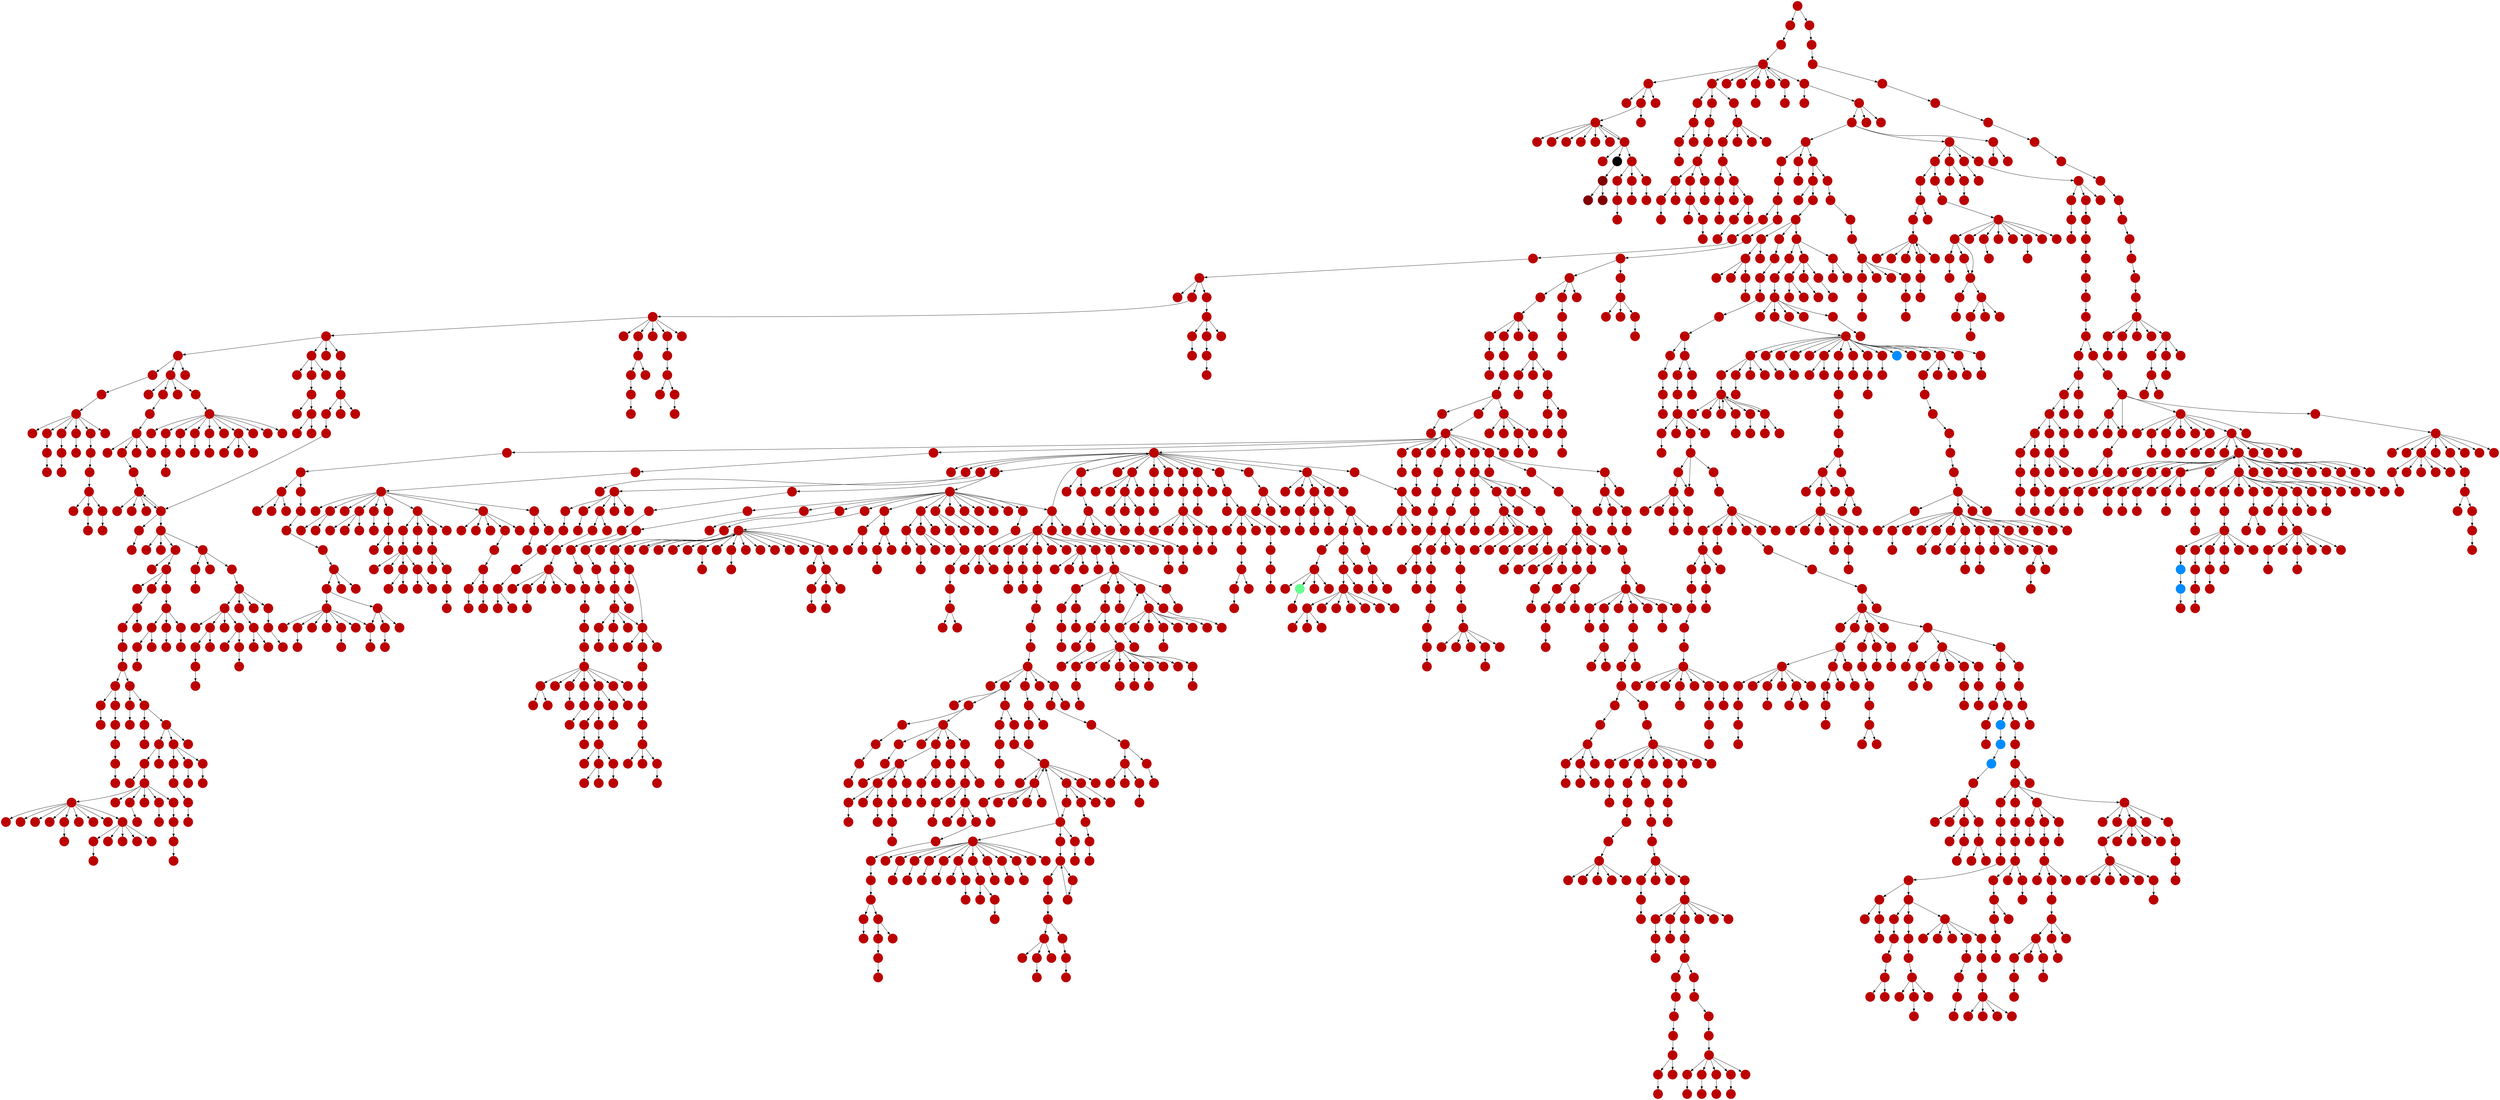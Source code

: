 digraph{
0 [tooltip = "W", penwidth = 0, style = filled, fillcolor = "#bb0000", shape = circle, label = ""]
1 [tooltip = "W", penwidth = 0, style = filled, fillcolor = "#bb0000", shape = circle, label = ""]
2 [tooltip = "W", penwidth = 0, style = filled, fillcolor = "#bb0000", shape = circle, label = ""]
3 [tooltip = "W", penwidth = 0, style = filled, fillcolor = "#bb0000", shape = circle, label = ""]
4 [tooltip = "W", penwidth = 0, style = filled, fillcolor = "#bb0000", shape = circle, label = ""]
5 [tooltip = "W", penwidth = 0, style = filled, fillcolor = "#bb0000", shape = circle, label = ""]
6 [tooltip = "W", penwidth = 0, style = filled, fillcolor = "#bb0000", shape = circle, label = ""]
7 [tooltip = "W", penwidth = 0, style = filled, fillcolor = "#bb0000", shape = circle, label = ""]
8 [tooltip = "W", penwidth = 0, style = filled, fillcolor = "#bb0000", shape = circle, label = ""]
9 [tooltip = "W", penwidth = 0, style = filled, fillcolor = "#bb0000", shape = circle, label = ""]
10 [tooltip = "W", penwidth = 0, style = filled, fillcolor = "#bb0000", shape = circle, label = ""]
11 [tooltip = "W", penwidth = 0, style = filled, fillcolor = "#bb0000", shape = circle, label = ""]
12 [tooltip = "W", penwidth = 0, style = filled, fillcolor = "#bb0000", shape = circle, label = ""]
13 [tooltip = "W", penwidth = 0, style = filled, fillcolor = "#bb0000", shape = circle, label = ""]
14 [tooltip = "W", penwidth = 0, style = filled, fillcolor = "#bb0000", shape = circle, label = ""]
15 [tooltip = "W", penwidth = 0, style = filled, fillcolor = "#bb0000", shape = circle, label = ""]
16 [tooltip = "W", penwidth = 0, style = filled, fillcolor = "#bb0000", shape = circle, label = ""]
17 [tooltip = "W", penwidth = 0, style = filled, fillcolor = "#bb0000", shape = circle, label = ""]
18 [tooltip = "W", penwidth = 0, style = filled, fillcolor = "#bb0000", shape = circle, label = ""]
19 [tooltip = "W", penwidth = 0, style = filled, fillcolor = "#bb0000", shape = circle, label = ""]
20 [tooltip = "W", penwidth = 0, style = filled, fillcolor = "#bb0000", shape = circle, label = ""]
21 [tooltip = "W", penwidth = 0, style = filled, fillcolor = "#bb0000", shape = circle, label = ""]
22 [tooltip = "W", penwidth = 0, style = filled, fillcolor = "#bb0000", shape = circle, label = ""]
23 [tooltip = "W", penwidth = 0, style = filled, fillcolor = "#bb0000", shape = circle, label = ""]
24 [tooltip = "W", penwidth = 0, style = filled, fillcolor = "#bb0000", shape = circle, label = ""]
25 [tooltip = "W", penwidth = 0, style = filled, fillcolor = "#bb0000", shape = circle, label = ""]
26 [tooltip = "W", penwidth = 0, style = filled, fillcolor = "#bb0000", shape = circle, label = ""]
27 [tooltip = "W", penwidth = 0, style = filled, fillcolor = "#bb0000", shape = circle, label = ""]
28 [tooltip = "W", penwidth = 0, style = filled, fillcolor = "#bb0000", shape = circle, label = ""]
29 [tooltip = "W", penwidth = 0, style = filled, fillcolor = "#bb0000", shape = circle, label = ""]
30 [tooltip = "W", penwidth = 0, style = filled, fillcolor = "#bb0000", shape = circle, label = ""]
31 [tooltip = "W", penwidth = 0, style = filled, fillcolor = "#bb0000", shape = circle, label = ""]
32 [tooltip = "W", penwidth = 0, style = filled, fillcolor = "#bb0000", shape = circle, label = ""]
33 [tooltip = "W", penwidth = 0, style = filled, fillcolor = "#bb0000", shape = circle, label = ""]
34 [tooltip = "W", penwidth = 0, style = filled, fillcolor = "#bb0000", shape = circle, label = ""]
35 [tooltip = "W", penwidth = 0, style = filled, fillcolor = "#bb0000", shape = circle, label = ""]
36 [tooltip = "W", penwidth = 0, style = filled, fillcolor = "#bb0000", shape = circle, label = ""]
37 [tooltip = "W", penwidth = 0, style = filled, fillcolor = "#bb0000", shape = circle, label = ""]
38 [tooltip = "W", penwidth = 0, style = filled, fillcolor = "#bb0000", shape = circle, label = ""]
39 [tooltip = "W", penwidth = 0, style = filled, fillcolor = "#bb0000", shape = circle, label = ""]
40 [tooltip = "W", penwidth = 0, style = filled, fillcolor = "#bb0000", shape = circle, label = ""]
41 [tooltip = "W", penwidth = 0, style = filled, fillcolor = "#bb0000", shape = circle, label = ""]
42 [tooltip = "W", penwidth = 0, style = filled, fillcolor = "#bb0000", shape = circle, label = ""]
43 [tooltip = "W", penwidth = 0, style = filled, fillcolor = "#bb0000", shape = circle, label = ""]
44 [tooltip = "W", penwidth = 0, style = filled, fillcolor = "#bb0000", shape = circle, label = ""]
45 [tooltip = "W", penwidth = 0, style = filled, fillcolor = "#bb0000", shape = circle, label = ""]
46 [tooltip = "W", penwidth = 0, style = filled, fillcolor = "#bb0000", shape = circle, label = ""]
47 [tooltip = "W", penwidth = 0, style = filled, fillcolor = "#bb0000", shape = circle, label = ""]
48 [tooltip = "W", penwidth = 0, style = filled, fillcolor = "#bb0000", shape = circle, label = ""]
49 [tooltip = "W", penwidth = 0, style = filled, fillcolor = "#bb0000", shape = circle, label = ""]
50 [tooltip = "W", penwidth = 0, style = filled, fillcolor = "#bb0000", shape = circle, label = ""]
51 [tooltip = "W", penwidth = 0, style = filled, fillcolor = "#bb0000", shape = circle, label = ""]
52 [tooltip = "W", penwidth = 0, style = filled, fillcolor = "#bb0000", shape = circle, label = ""]
53 [tooltip = "W", penwidth = 0, style = filled, fillcolor = "#bb0000", shape = circle, label = ""]
54 [tooltip = "W", penwidth = 0, style = filled, fillcolor = "#bb0000", shape = circle, label = ""]
55 [tooltip = "W", penwidth = 0, style = filled, fillcolor = "#bb0000", shape = circle, label = ""]
56 [tooltip = "W", penwidth = 0, style = filled, fillcolor = "#bb0000", shape = circle, label = ""]
57 [tooltip = "W", penwidth = 0, style = filled, fillcolor = "#bb0000", shape = circle, label = ""]
58 [tooltip = "W", penwidth = 0, style = filled, fillcolor = "#bb0000", shape = circle, label = ""]
59 [tooltip = "W", penwidth = 0, style = filled, fillcolor = "#bb0000", shape = circle, label = ""]
60 [tooltip = "W", penwidth = 0, style = filled, fillcolor = "#bb0000", shape = circle, label = ""]
61 [tooltip = "W", penwidth = 0, style = filled, fillcolor = "#bb0000", shape = circle, label = ""]
62 [tooltip = "W", penwidth = 0, style = filled, fillcolor = "#bb0000", shape = circle, label = ""]
63 [tooltip = "W", penwidth = 0, style = filled, fillcolor = "#bb0000", shape = circle, label = ""]
64 [tooltip = "W", penwidth = 0, style = filled, fillcolor = "#bb0000", shape = circle, label = ""]
65 [tooltip = "W", penwidth = 0, style = filled, fillcolor = "#bb0000", shape = circle, label = ""]
66 [tooltip = "W", penwidth = 0, style = filled, fillcolor = "#bb0000", shape = circle, label = ""]
67 [tooltip = "W", penwidth = 0, style = filled, fillcolor = "#bb0000", shape = circle, label = ""]
68 [tooltip = "W", penwidth = 0, style = filled, fillcolor = "#bb0000", shape = circle, label = ""]
69 [tooltip = "W", penwidth = 0, style = filled, fillcolor = "#bb0000", shape = circle, label = ""]
70 [tooltip = "W", penwidth = 0, style = filled, fillcolor = "#bb0000", shape = circle, label = ""]
71 [tooltip = "W", penwidth = 0, style = filled, fillcolor = "#bb0000", shape = circle, label = ""]
72 [tooltip = "W", penwidth = 0, style = filled, fillcolor = "#bb0000", shape = circle, label = ""]
73 [tooltip = "W", penwidth = 0, style = filled, fillcolor = "#bb0000", shape = circle, label = ""]
74 [tooltip = "W", penwidth = 0, style = filled, fillcolor = "#bb0000", shape = circle, label = ""]
75 [tooltip = "W", penwidth = 0, style = filled, fillcolor = "#bb0000", shape = circle, label = ""]
76 [tooltip = "W", penwidth = 0, style = filled, fillcolor = "#bb0000", shape = circle, label = ""]
77 [tooltip = "W", penwidth = 0, style = filled, fillcolor = "#bb0000", shape = circle, label = ""]
78 [tooltip = "W", penwidth = 0, style = filled, fillcolor = "#bb0000", shape = circle, label = ""]
79 [tooltip = "W", penwidth = 0, style = filled, fillcolor = "#bb0000", shape = circle, label = ""]
80 [tooltip = "W", penwidth = 0, style = filled, fillcolor = "#bb0000", shape = circle, label = ""]
81 [tooltip = "W", penwidth = 0, style = filled, fillcolor = "#bb0000", shape = circle, label = ""]
82 [tooltip = "W", penwidth = 0, style = filled, fillcolor = "#bb0000", shape = circle, label = ""]
83 [tooltip = "W", penwidth = 0, style = filled, fillcolor = "#bb0000", shape = circle, label = ""]
84 [tooltip = "W", penwidth = 0, style = filled, fillcolor = "#bb0000", shape = circle, label = ""]
85 [tooltip = "W", penwidth = 0, style = filled, fillcolor = "#bb0000", shape = circle, label = ""]
86 [tooltip = "W", penwidth = 0, style = filled, fillcolor = "#bb0000", shape = circle, label = ""]
87 [tooltip = "W", penwidth = 0, style = filled, fillcolor = "#bb0000", shape = circle, label = ""]
88 [tooltip = "W", penwidth = 0, style = filled, fillcolor = "#bb0000", shape = circle, label = ""]
89 [tooltip = "W", penwidth = 0, style = filled, fillcolor = "#bb0000", shape = circle, label = ""]
90 [tooltip = "W", penwidth = 0, style = filled, fillcolor = "#bb0000", shape = circle, label = ""]
91 [tooltip = "W", penwidth = 0, style = filled, fillcolor = "#bb0000", shape = circle, label = ""]
92 [tooltip = "W", penwidth = 0, style = filled, fillcolor = "#bb0000", shape = circle, label = ""]
93 [tooltip = "W", penwidth = 0, style = filled, fillcolor = "#bb0000", shape = circle, label = ""]
94 [tooltip = "W", penwidth = 0, style = filled, fillcolor = "#bb0000", shape = circle, label = ""]
95 [tooltip = "W", penwidth = 0, style = filled, fillcolor = "#bb0000", shape = circle, label = ""]
96 [tooltip = "W", penwidth = 0, style = filled, fillcolor = "#bb0000", shape = circle, label = ""]
97 [tooltip = "W", penwidth = 0, style = filled, fillcolor = "#bb0000", shape = circle, label = ""]
98 [tooltip = "W", penwidth = 0, style = filled, fillcolor = "#bb0000", shape = circle, label = ""]
99 [tooltip = "W", penwidth = 0, style = filled, fillcolor = "#bb0000", shape = circle, label = ""]
100 [tooltip = "W", penwidth = 0, style = filled, fillcolor = "#bb0000", shape = circle, label = ""]
101 [tooltip = "W", penwidth = 0, style = filled, fillcolor = "#bb0000", shape = circle, label = ""]
102 [tooltip = "W", penwidth = 0, style = filled, fillcolor = "#bb0000", shape = circle, label = ""]
103 [tooltip = "W", penwidth = 0, style = filled, fillcolor = "#bb0000", shape = circle, label = ""]
104 [tooltip = "W", penwidth = 0, style = filled, fillcolor = "#bb0000", shape = circle, label = ""]
105 [tooltip = "W", penwidth = 0, style = filled, fillcolor = "#bb0000", shape = circle, label = ""]
106 [tooltip = "W", penwidth = 0, style = filled, fillcolor = "#bb0000", shape = circle, label = ""]
107 [tooltip = "W", penwidth = 0, style = filled, fillcolor = "#bb0000", shape = circle, label = ""]
108 [tooltip = "W", penwidth = 0, style = filled, fillcolor = "#bb0000", shape = circle, label = ""]
109 [tooltip = "W", penwidth = 0, style = filled, fillcolor = "#bb0000", shape = circle, label = ""]
110 [tooltip = "W", penwidth = 0, style = filled, fillcolor = "#bb0000", shape = circle, label = ""]
111 [tooltip = "W", penwidth = 0, style = filled, fillcolor = "#bb0000", shape = circle, label = ""]
112 [tooltip = "W", penwidth = 0, style = filled, fillcolor = "#bb0000", shape = circle, label = ""]
113 [tooltip = "W", penwidth = 0, style = filled, fillcolor = "#bb0000", shape = circle, label = ""]
114 [tooltip = "W", penwidth = 0, style = filled, fillcolor = "#bb0000", shape = circle, label = ""]
115 [tooltip = "W", penwidth = 0, style = filled, fillcolor = "#bb0000", shape = circle, label = ""]
116 [tooltip = "W", penwidth = 0, style = filled, fillcolor = "#bb0000", shape = circle, label = ""]
117 [tooltip = "W", penwidth = 0, style = filled, fillcolor = "#bb0000", shape = circle, label = ""]
118 [tooltip = "W", penwidth = 0, style = filled, fillcolor = "#bb0000", shape = circle, label = ""]
119 [tooltip = "W", penwidth = 0, style = filled, fillcolor = "#bb0000", shape = circle, label = ""]
120 [tooltip = "W", penwidth = 0, style = filled, fillcolor = "#bb0000", shape = circle, label = ""]
121 [tooltip = "W", penwidth = 0, style = filled, fillcolor = "#bb0000", shape = circle, label = ""]
122 [tooltip = "W", penwidth = 0, style = filled, fillcolor = "#bb0000", shape = circle, label = ""]
123 [tooltip = "W", penwidth = 0, style = filled, fillcolor = "#bb0000", shape = circle, label = ""]
124 [tooltip = "W", penwidth = 0, style = filled, fillcolor = "#bb0000", shape = circle, label = ""]
125 [tooltip = "W", penwidth = 0, style = filled, fillcolor = "#bb0000", shape = circle, label = ""]
126 [tooltip = "W", penwidth = 0, style = filled, fillcolor = "#bb0000", shape = circle, label = ""]
127 [tooltip = "W", penwidth = 0, style = filled, fillcolor = "#bb0000", shape = circle, label = ""]
128 [tooltip = "W", penwidth = 0, style = filled, fillcolor = "#bb0000", shape = circle, label = ""]
129 [tooltip = "W", penwidth = 0, style = filled, fillcolor = "#bb0000", shape = circle, label = ""]
130 [tooltip = "W", penwidth = 0, style = filled, fillcolor = "#bb0000", shape = circle, label = ""]
131 [tooltip = "W", penwidth = 0, style = filled, fillcolor = "#bb0000", shape = circle, label = ""]
132 [tooltip = "W", penwidth = 0, style = filled, fillcolor = "#bb0000", shape = circle, label = ""]
133 [tooltip = "W", penwidth = 0, style = filled, fillcolor = "#bb0000", shape = circle, label = ""]
134 [tooltip = "W", penwidth = 0, style = filled, fillcolor = "#bb0000", shape = circle, label = ""]
135 [tooltip = "W", penwidth = 0, style = filled, fillcolor = "#bb0000", shape = circle, label = ""]
136 [tooltip = "W", penwidth = 0, style = filled, fillcolor = "#bb0000", shape = circle, label = ""]
137 [tooltip = "W", penwidth = 0, style = filled, fillcolor = "#bb0000", shape = circle, label = ""]
138 [tooltip = "W", penwidth = 0, style = filled, fillcolor = "#bb0000", shape = circle, label = ""]
139 [tooltip = "W", penwidth = 0, style = filled, fillcolor = "#bb0000", shape = circle, label = ""]
140 [tooltip = "W", penwidth = 0, style = filled, fillcolor = "#bb0000", shape = circle, label = ""]
141 [tooltip = "W", penwidth = 0, style = filled, fillcolor = "#bb0000", shape = circle, label = ""]
142 [tooltip = "W", penwidth = 0, style = filled, fillcolor = "#bb0000", shape = circle, label = ""]
143 [tooltip = "W", penwidth = 0, style = filled, fillcolor = "#bb0000", shape = circle, label = ""]
144 [tooltip = "W", penwidth = 0, style = filled, fillcolor = "#bb0000", shape = circle, label = ""]
145 [tooltip = "W", penwidth = 0, style = filled, fillcolor = "#bb0000", shape = circle, label = ""]
146 [tooltip = "W", penwidth = 0, style = filled, fillcolor = "#bb0000", shape = circle, label = ""]
147 [tooltip = "W", penwidth = 0, style = filled, fillcolor = "#bb0000", shape = circle, label = ""]
148 [tooltip = "W", penwidth = 0, style = filled, fillcolor = "#bb0000", shape = circle, label = ""]
149 [tooltip = "W", penwidth = 0, style = filled, fillcolor = "#bb0000", shape = circle, label = ""]
150 [tooltip = "W", penwidth = 0, style = filled, fillcolor = "#bb0000", shape = circle, label = ""]
151 [tooltip = "W", penwidth = 0, style = filled, fillcolor = "#bb0000", shape = circle, label = ""]
152 [tooltip = "W", penwidth = 0, style = filled, fillcolor = "#bb0000", shape = circle, label = ""]
153 [tooltip = "W", penwidth = 0, style = filled, fillcolor = "#bb0000", shape = circle, label = ""]
154 [tooltip = "W", penwidth = 0, style = filled, fillcolor = "#bb0000", shape = circle, label = ""]
155 [tooltip = "W", penwidth = 0, style = filled, fillcolor = "#bb0000", shape = circle, label = ""]
156 [tooltip = "W", penwidth = 0, style = filled, fillcolor = "#bb0000", shape = circle, label = ""]
157 [tooltip = "W", penwidth = 0, style = filled, fillcolor = "#bb0000", shape = circle, label = ""]
158 [tooltip = "W", penwidth = 0, style = filled, fillcolor = "#bb0000", shape = circle, label = ""]
159 [tooltip = "W", penwidth = 0, style = filled, fillcolor = "#bb0000", shape = circle, label = ""]
160 [tooltip = "W", penwidth = 0, style = filled, fillcolor = "#bb0000", shape = circle, label = ""]
161 [tooltip = "W", penwidth = 0, style = filled, fillcolor = "#bb0000", shape = circle, label = ""]
162 [tooltip = "W", penwidth = 0, style = filled, fillcolor = "#bb0000", shape = circle, label = ""]
163 [tooltip = "W", penwidth = 0, style = filled, fillcolor = "#bb0000", shape = circle, label = ""]
164 [tooltip = "W", penwidth = 0, style = filled, fillcolor = "#bb0000", shape = circle, label = ""]
165 [tooltip = "W", penwidth = 0, style = filled, fillcolor = "#bb0000", shape = circle, label = ""]
166 [tooltip = "W", penwidth = 0, style = filled, fillcolor = "#bb0000", shape = circle, label = ""]
167 [tooltip = "W", penwidth = 0, style = filled, fillcolor = "#bb0000", shape = circle, label = ""]
168 [tooltip = "W", penwidth = 0, style = filled, fillcolor = "#bb0000", shape = circle, label = ""]
169 [tooltip = "W", penwidth = 0, style = filled, fillcolor = "#bb0000", shape = circle, label = ""]
170 [tooltip = "W", penwidth = 0, style = filled, fillcolor = "#bb0000", shape = circle, label = ""]
171 [tooltip = "W", penwidth = 0, style = filled, fillcolor = "#bb0000", shape = circle, label = ""]
172 [tooltip = "W", penwidth = 0, style = filled, fillcolor = "#bb0000", shape = circle, label = ""]
173 [tooltip = "W", penwidth = 0, style = filled, fillcolor = "#bb0000", shape = circle, label = ""]
174 [tooltip = "W", penwidth = 0, style = filled, fillcolor = "#bb0000", shape = circle, label = ""]
175 [tooltip = "W", penwidth = 0, style = filled, fillcolor = "#bb0000", shape = circle, label = ""]
176 [tooltip = "W", penwidth = 0, style = filled, fillcolor = "#bb0000", shape = circle, label = ""]
177 [tooltip = "W", penwidth = 0, style = filled, fillcolor = "#bb0000", shape = circle, label = ""]
178 [tooltip = "W", penwidth = 0, style = filled, fillcolor = "#bb0000", shape = circle, label = ""]
179 [tooltip = "W", penwidth = 0, style = filled, fillcolor = "#bb0000", shape = circle, label = ""]
180 [tooltip = "W", penwidth = 0, style = filled, fillcolor = "#bb0000", shape = circle, label = ""]
181 [tooltip = "W", penwidth = 0, style = filled, fillcolor = "#bb0000", shape = circle, label = ""]
182 [tooltip = "W", penwidth = 0, style = filled, fillcolor = "#bb0000", shape = circle, label = ""]
183 [tooltip = "W", penwidth = 0, style = filled, fillcolor = "#bb0000", shape = circle, label = ""]
184 [tooltip = "W", penwidth = 0, style = filled, fillcolor = "#bb0000", shape = circle, label = ""]
185 [tooltip = "W", penwidth = 0, style = filled, fillcolor = "#bb0000", shape = circle, label = ""]
186 [tooltip = "W", penwidth = 0, style = filled, fillcolor = "#bb0000", shape = circle, label = ""]
187 [tooltip = "W", penwidth = 0, style = filled, fillcolor = "#bb0000", shape = circle, label = ""]
188 [tooltip = "W", penwidth = 0, style = filled, fillcolor = "#bb0000", shape = circle, label = ""]
189 [tooltip = "W", penwidth = 0, style = filled, fillcolor = "#bb0000", shape = circle, label = ""]
190 [tooltip = "W", penwidth = 0, style = filled, fillcolor = "#bb0000", shape = circle, label = ""]
191 [tooltip = "W", penwidth = 0, style = filled, fillcolor = "#bb0000", shape = circle, label = ""]
192 [tooltip = "W", penwidth = 0, style = filled, fillcolor = "#bb0000", shape = circle, label = ""]
193 [tooltip = "W", penwidth = 0, style = filled, fillcolor = "#bb0000", shape = circle, label = ""]
194 [tooltip = "W", penwidth = 0, style = filled, fillcolor = "#bb0000", shape = circle, label = ""]
195 [tooltip = "W", penwidth = 0, style = filled, fillcolor = "#bb0000", shape = circle, label = ""]
196 [tooltip = "W", penwidth = 0, style = filled, fillcolor = "#bb0000", shape = circle, label = ""]
197 [tooltip = "W", penwidth = 0, style = filled, fillcolor = "#bb0000", shape = circle, label = ""]
198 [tooltip = "W", penwidth = 0, style = filled, fillcolor = "#bb0000", shape = circle, label = ""]
199 [tooltip = "W", penwidth = 0, style = filled, fillcolor = "#bb0000", shape = circle, label = ""]
200 [tooltip = "W", penwidth = 0, style = filled, fillcolor = "#bb0000", shape = circle, label = ""]
201 [tooltip = "W", penwidth = 0, style = filled, fillcolor = "#bb0000", shape = circle, label = ""]
202 [tooltip = "W", penwidth = 0, style = filled, fillcolor = "#bb0000", shape = circle, label = ""]
203 [tooltip = "W", penwidth = 0, style = filled, fillcolor = "#bb0000", shape = circle, label = ""]
204 [tooltip = "W", penwidth = 0, style = filled, fillcolor = "#bb0000", shape = circle, label = ""]
205 [tooltip = "W", penwidth = 0, style = filled, fillcolor = "#bb0000", shape = circle, label = ""]
206 [tooltip = "W", penwidth = 0, style = filled, fillcolor = "#bb0000", shape = circle, label = ""]
207 [tooltip = "W", penwidth = 0, style = filled, fillcolor = "#bb0000", shape = circle, label = ""]
208 [tooltip = "W", penwidth = 0, style = filled, fillcolor = "#bb0000", shape = circle, label = ""]
209 [tooltip = "W", penwidth = 0, style = filled, fillcolor = "#bb0000", shape = circle, label = ""]
210 [tooltip = "W", penwidth = 0, style = filled, fillcolor = "#bb0000", shape = circle, label = ""]
211 [tooltip = "W", penwidth = 0, style = filled, fillcolor = "#bb0000", shape = circle, label = ""]
212 [tooltip = "W", penwidth = 0, style = filled, fillcolor = "#bb0000", shape = circle, label = ""]
213 [tooltip = "W", penwidth = 0, style = filled, fillcolor = "#bb0000", shape = circle, label = ""]
214 [tooltip = "W", penwidth = 0, style = filled, fillcolor = "#bb0000", shape = circle, label = ""]
215 [tooltip = "W", penwidth = 0, style = filled, fillcolor = "#bb0000", shape = circle, label = ""]
216 [tooltip = "W", penwidth = 0, style = filled, fillcolor = "#bb0000", shape = circle, label = ""]
217 [tooltip = "W", penwidth = 0, style = filled, fillcolor = "#bb0000", shape = circle, label = ""]
218 [tooltip = "W", penwidth = 0, style = filled, fillcolor = "#bb0000", shape = circle, label = ""]
219 [tooltip = "W", penwidth = 0, style = filled, fillcolor = "#bb0000", shape = circle, label = ""]
220 [tooltip = "W", penwidth = 0, style = filled, fillcolor = "#bb0000", shape = circle, label = ""]
221 [tooltip = "W", penwidth = 0, style = filled, fillcolor = "#bb0000", shape = circle, label = ""]
222 [tooltip = "W", penwidth = 0, style = filled, fillcolor = "#bb0000", shape = circle, label = ""]
223 [tooltip = "W", penwidth = 0, style = filled, fillcolor = "#bb0000", shape = circle, label = ""]
224 [tooltip = "W", penwidth = 0, style = filled, fillcolor = "#bb0000", shape = circle, label = ""]
225 [tooltip = "W", penwidth = 0, style = filled, fillcolor = "#bb0000", shape = circle, label = ""]
226 [tooltip = "W", penwidth = 0, style = filled, fillcolor = "#bb0000", shape = circle, label = ""]
227 [tooltip = "W", penwidth = 0, style = filled, fillcolor = "#bb0000", shape = circle, label = ""]
228 [tooltip = "W", penwidth = 0, style = filled, fillcolor = "#bb0000", shape = circle, label = ""]
229 [tooltip = "W", penwidth = 0, style = filled, fillcolor = "#bb0000", shape = circle, label = ""]
230 [tooltip = "W", penwidth = 0, style = filled, fillcolor = "#bb0000", shape = circle, label = ""]
231 [tooltip = "W", penwidth = 0, style = filled, fillcolor = "#bb0000", shape = circle, label = ""]
232 [tooltip = "W", penwidth = 0, style = filled, fillcolor = "#bb0000", shape = circle, label = ""]
233 [tooltip = "W", penwidth = 0, style = filled, fillcolor = "#bb0000", shape = circle, label = ""]
234 [tooltip = "W", penwidth = 0, style = filled, fillcolor = "#bb0000", shape = circle, label = ""]
235 [tooltip = "W", penwidth = 0, style = filled, fillcolor = "#bb0000", shape = circle, label = ""]
236 [tooltip = "W", penwidth = 0, style = filled, fillcolor = "#bb0000", shape = circle, label = ""]
237 [tooltip = "W", penwidth = 0, style = filled, fillcolor = "#bb0000", shape = circle, label = ""]
238 [tooltip = "W", penwidth = 0, style = filled, fillcolor = "#bb0000", shape = circle, label = ""]
239 [tooltip = "W", penwidth = 0, style = filled, fillcolor = "#bb0000", shape = circle, label = ""]
240 [tooltip = "W", penwidth = 0, style = filled, fillcolor = "#bb0000", shape = circle, label = ""]
241 [tooltip = "W", penwidth = 0, style = filled, fillcolor = "#bb0000", shape = circle, label = ""]
242 [tooltip = "W", penwidth = 0, style = filled, fillcolor = "#bb0000", shape = circle, label = ""]
243 [tooltip = "W", penwidth = 0, style = filled, fillcolor = "#bb0000", shape = circle, label = ""]
244 [tooltip = "W", penwidth = 0, style = filled, fillcolor = "#bb0000", shape = circle, label = ""]
245 [tooltip = "W", penwidth = 0, style = filled, fillcolor = "#bb0000", shape = circle, label = ""]
246 [tooltip = "W", penwidth = 0, style = filled, fillcolor = "#bb0000", shape = circle, label = ""]
247 [tooltip = "W", penwidth = 0, style = filled, fillcolor = "#bb0000", shape = circle, label = ""]
248 [tooltip = "W", penwidth = 0, style = filled, fillcolor = "#bb0000", shape = circle, label = ""]
249 [tooltip = "W", penwidth = 0, style = filled, fillcolor = "#bb0000", shape = circle, label = ""]
250 [tooltip = "W", penwidth = 0, style = filled, fillcolor = "#bb0000", shape = circle, label = ""]
251 [tooltip = "W", penwidth = 0, style = filled, fillcolor = "#bb0000", shape = circle, label = ""]
252 [tooltip = "W", penwidth = 0, style = filled, fillcolor = "#bb0000", shape = circle, label = ""]
253 [tooltip = "W", penwidth = 0, style = filled, fillcolor = "#bb0000", shape = circle, label = ""]
254 [tooltip = "W", penwidth = 0, style = filled, fillcolor = "#bb0000", shape = circle, label = ""]
255 [tooltip = "W", penwidth = 0, style = filled, fillcolor = "#bb0000", shape = circle, label = ""]
256 [tooltip = "W", penwidth = 0, style = filled, fillcolor = "#bb0000", shape = circle, label = ""]
257 [tooltip = "W", penwidth = 0, style = filled, fillcolor = "#bb0000", shape = circle, label = ""]
258 [tooltip = "W", penwidth = 0, style = filled, fillcolor = "#bb0000", shape = circle, label = ""]
259 [tooltip = "W", penwidth = 0, style = filled, fillcolor = "#bb0000", shape = circle, label = ""]
260 [tooltip = "W", penwidth = 0, style = filled, fillcolor = "#bb0000", shape = circle, label = ""]
261 [tooltip = "W", penwidth = 0, style = filled, fillcolor = "#bb0000", shape = circle, label = ""]
262 [tooltip = "W", penwidth = 0, style = filled, fillcolor = "#bb0000", shape = circle, label = ""]
263 [tooltip = "W", penwidth = 0, style = filled, fillcolor = "#bb0000", shape = circle, label = ""]
264 [tooltip = "W", penwidth = 0, style = filled, fillcolor = "#bb0000", shape = circle, label = ""]
265 [tooltip = "W", penwidth = 0, style = filled, fillcolor = "#bb0000", shape = circle, label = ""]
266 [tooltip = "W", penwidth = 0, style = filled, fillcolor = "#bb0000", shape = circle, label = ""]
267 [tooltip = "W", penwidth = 0, style = filled, fillcolor = "#bb0000", shape = circle, label = ""]
268 [tooltip = "W", penwidth = 0, style = filled, fillcolor = "#bb0000", shape = circle, label = ""]
269 [tooltip = "W", penwidth = 0, style = filled, fillcolor = "#bb0000", shape = circle, label = ""]
270 [tooltip = "W", penwidth = 0, style = filled, fillcolor = "#bb0000", shape = circle, label = ""]
271 [tooltip = "W", penwidth = 0, style = filled, fillcolor = "#bb0000", shape = circle, label = ""]
272 [tooltip = "W", penwidth = 0, style = filled, fillcolor = "#bb0000", shape = circle, label = ""]
273 [tooltip = "W", penwidth = 0, style = filled, fillcolor = "#bb0000", shape = circle, label = ""]
274 [tooltip = "W", penwidth = 0, style = filled, fillcolor = "#bb0000", shape = circle, label = ""]
275 [tooltip = "W", penwidth = 0, style = filled, fillcolor = "#bb0000", shape = circle, label = ""]
276 [tooltip = "W", penwidth = 0, style = filled, fillcolor = "#bb0000", shape = circle, label = ""]
277 [tooltip = "W", penwidth = 0, style = filled, fillcolor = "#bb0000", shape = circle, label = ""]
278 [tooltip = "W", penwidth = 0, style = filled, fillcolor = "#bb0000", shape = circle, label = ""]
279 [tooltip = "W", penwidth = 0, style = filled, fillcolor = "#bb0000", shape = circle, label = ""]
280 [tooltip = "W", penwidth = 0, style = filled, fillcolor = "#bb0000", shape = circle, label = ""]
281 [tooltip = "W", penwidth = 0, style = filled, fillcolor = "#bb0000", shape = circle, label = ""]
282 [tooltip = "W", penwidth = 0, style = filled, fillcolor = "#bb0000", shape = circle, label = ""]
283 [tooltip = "W", penwidth = 0, style = filled, fillcolor = "#bb0000", shape = circle, label = ""]
284 [tooltip = "W", penwidth = 0, style = filled, fillcolor = "#bb0000", shape = circle, label = ""]
285 [tooltip = "W", penwidth = 0, style = filled, fillcolor = "#bb0000", shape = circle, label = ""]
286 [tooltip = "W", penwidth = 0, style = filled, fillcolor = "#bb0000", shape = circle, label = ""]
287 [tooltip = "W", penwidth = 0, style = filled, fillcolor = "#bb0000", shape = circle, label = ""]
288 [tooltip = "W", penwidth = 0, style = filled, fillcolor = "#bb0000", shape = circle, label = ""]
289 [tooltip = "W", penwidth = 0, style = filled, fillcolor = "#bb0000", shape = circle, label = ""]
290 [tooltip = "W", penwidth = 0, style = filled, fillcolor = "#bb0000", shape = circle, label = ""]
291 [tooltip = "W", penwidth = 0, style = filled, fillcolor = "#bb0000", shape = circle, label = ""]
292 [tooltip = "W", penwidth = 0, style = filled, fillcolor = "#bb0000", shape = circle, label = ""]
293 [tooltip = "W", penwidth = 0, style = filled, fillcolor = "#bb0000", shape = circle, label = ""]
294 [tooltip = "W", penwidth = 0, style = filled, fillcolor = "#bb0000", shape = circle, label = ""]
295 [tooltip = "W", penwidth = 0, style = filled, fillcolor = "#bb0000", shape = circle, label = ""]
296 [tooltip = "W", penwidth = 0, style = filled, fillcolor = "#bb0000", shape = circle, label = ""]
297 [tooltip = "W", penwidth = 0, style = filled, fillcolor = "#bb0000", shape = circle, label = ""]
298 [tooltip = "W", penwidth = 0, style = filled, fillcolor = "#bb0000", shape = circle, label = ""]
299 [tooltip = "W", penwidth = 0, style = filled, fillcolor = "#bb0000", shape = circle, label = ""]
300 [tooltip = "W", penwidth = 0, style = filled, fillcolor = "#bb0000", shape = circle, label = ""]
301 [tooltip = "W", penwidth = 0, style = filled, fillcolor = "#bb0000", shape = circle, label = ""]
302 [tooltip = "W", penwidth = 0, style = filled, fillcolor = "#bb0000", shape = circle, label = ""]
303 [tooltip = "W", penwidth = 0, style = filled, fillcolor = "#bb0000", shape = circle, label = ""]
304 [tooltip = "W", penwidth = 0, style = filled, fillcolor = "#bb0000", shape = circle, label = ""]
305 [tooltip = "W", penwidth = 0, style = filled, fillcolor = "#bb0000", shape = circle, label = ""]
306 [tooltip = "W", penwidth = 0, style = filled, fillcolor = "#bb0000", shape = circle, label = ""]
307 [tooltip = "W", penwidth = 0, style = filled, fillcolor = "#bb0000", shape = circle, label = ""]
308 [tooltip = "W", penwidth = 0, style = filled, fillcolor = "#bb0000", shape = circle, label = ""]
309 [tooltip = "W", penwidth = 0, style = filled, fillcolor = "#bb0000", shape = circle, label = ""]
310 [tooltip = "W", penwidth = 0, style = filled, fillcolor = "#bb0000", shape = circle, label = ""]
311 [tooltip = "W", penwidth = 0, style = filled, fillcolor = "#bb0000", shape = circle, label = ""]
312 [tooltip = "W", penwidth = 0, style = filled, fillcolor = "#bb0000", shape = circle, label = ""]
313 [tooltip = "W", penwidth = 0, style = filled, fillcolor = "#bb0000", shape = circle, label = ""]
314 [tooltip = "W", penwidth = 0, style = filled, fillcolor = "#bb0000", shape = circle, label = ""]
315 [tooltip = "W", penwidth = 0, style = filled, fillcolor = "#bb0000", shape = circle, label = ""]
316 [tooltip = "W", penwidth = 0, style = filled, fillcolor = "#bb0000", shape = circle, label = ""]
317 [tooltip = "W", penwidth = 0, style = filled, fillcolor = "#bb0000", shape = circle, label = ""]
318 [tooltip = "W", penwidth = 0, style = filled, fillcolor = "#bb0000", shape = circle, label = ""]
319 [tooltip = "W", penwidth = 0, style = filled, fillcolor = "#bb0000", shape = circle, label = ""]
320 [tooltip = "W", penwidth = 0, style = filled, fillcolor = "#bb0000", shape = circle, label = ""]
321 [tooltip = "W", penwidth = 0, style = filled, fillcolor = "#bb0000", shape = circle, label = ""]
322 [tooltip = "W", penwidth = 0, style = filled, fillcolor = "#bb0000", shape = circle, label = ""]
323 [tooltip = "W", penwidth = 0, style = filled, fillcolor = "#bb0000", shape = circle, label = ""]
324 [tooltip = "W", penwidth = 0, style = filled, fillcolor = "#bb0000", shape = circle, label = ""]
325 [tooltip = "W", penwidth = 0, style = filled, fillcolor = "#bb0000", shape = circle, label = ""]
326 [tooltip = "W", penwidth = 0, style = filled, fillcolor = "#bb0000", shape = circle, label = ""]
327 [tooltip = "W", penwidth = 0, style = filled, fillcolor = "#bb0000", shape = circle, label = ""]
328 [tooltip = "W", penwidth = 0, style = filled, fillcolor = "#bb0000", shape = circle, label = ""]
329 [tooltip = "W", penwidth = 0, style = filled, fillcolor = "#bb0000", shape = circle, label = ""]
330 [tooltip = "W", penwidth = 0, style = filled, fillcolor = "#bb0000", shape = circle, label = ""]
331 [tooltip = "W", penwidth = 0, style = filled, fillcolor = "#bb0000", shape = circle, label = ""]
332 [tooltip = "W", penwidth = 0, style = filled, fillcolor = "#bb0000", shape = circle, label = ""]
333 [tooltip = "W", penwidth = 0, style = filled, fillcolor = "#bb0000", shape = circle, label = ""]
334 [tooltip = "W", penwidth = 0, style = filled, fillcolor = "#bb0000", shape = circle, label = ""]
335 [tooltip = "W", penwidth = 0, style = filled, fillcolor = "#bb0000", shape = circle, label = ""]
336 [tooltip = "W", penwidth = 0, style = filled, fillcolor = "#bb0000", shape = circle, label = ""]
337 [tooltip = "W", penwidth = 0, style = filled, fillcolor = "#bb0000", shape = circle, label = ""]
338 [tooltip = "W", penwidth = 0, style = filled, fillcolor = "#bb0000", shape = circle, label = ""]
339 [tooltip = "W", penwidth = 0, style = filled, fillcolor = "#bb0000", shape = circle, label = ""]
340 [tooltip = "W", penwidth = 0, style = filled, fillcolor = "#bb0000", shape = circle, label = ""]
341 [tooltip = "W", penwidth = 0, style = filled, fillcolor = "#bb0000", shape = circle, label = ""]
342 [tooltip = "W", penwidth = 0, style = filled, fillcolor = "#bb0000", shape = circle, label = ""]
343 [tooltip = "W", penwidth = 0, style = filled, fillcolor = "#bb0000", shape = circle, label = ""]
344 [tooltip = "W", penwidth = 0, style = filled, fillcolor = "#bb0000", shape = circle, label = ""]
345 [tooltip = "W", penwidth = 0, style = filled, fillcolor = "#bb0000", shape = circle, label = ""]
346 [tooltip = "W", penwidth = 0, style = filled, fillcolor = "#bb0000", shape = circle, label = ""]
347 [tooltip = "W", penwidth = 0, style = filled, fillcolor = "#bb0000", shape = circle, label = ""]
348 [tooltip = "W", penwidth = 0, style = filled, fillcolor = "#bb0000", shape = circle, label = ""]
349 [tooltip = "W", penwidth = 0, style = filled, fillcolor = "#bb0000", shape = circle, label = ""]
350 [tooltip = "W", penwidth = 0, style = filled, fillcolor = "#bb0000", shape = circle, label = ""]
351 [tooltip = "W", penwidth = 0, style = filled, fillcolor = "#bb0000", shape = circle, label = ""]
352 [tooltip = "W", penwidth = 0, style = filled, fillcolor = "#bb0000", shape = circle, label = ""]
353 [tooltip = "W", penwidth = 0, style = filled, fillcolor = "#bb0000", shape = circle, label = ""]
354 [tooltip = "W", penwidth = 0, style = filled, fillcolor = "#bb0000", shape = circle, label = ""]
355 [tooltip = "W", penwidth = 0, style = filled, fillcolor = "#bb0000", shape = circle, label = ""]
356 [tooltip = "W", penwidth = 0, style = filled, fillcolor = "#bb0000", shape = circle, label = ""]
357 [tooltip = "W", penwidth = 0, style = filled, fillcolor = "#bb0000", shape = circle, label = ""]
358 [tooltip = "W", penwidth = 0, style = filled, fillcolor = "#bb0000", shape = circle, label = ""]
359 [tooltip = "W", penwidth = 0, style = filled, fillcolor = "#bb0000", shape = circle, label = ""]
360 [tooltip = "W", penwidth = 0, style = filled, fillcolor = "#bb0000", shape = circle, label = ""]
361 [tooltip = "W", penwidth = 0, style = filled, fillcolor = "#bb0000", shape = circle, label = ""]
362 [tooltip = "W", penwidth = 0, style = filled, fillcolor = "#bb0000", shape = circle, label = ""]
363 [tooltip = "W", penwidth = 0, style = filled, fillcolor = "#bb0000", shape = circle, label = ""]
364 [tooltip = "W", penwidth = 0, style = filled, fillcolor = "#bb0000", shape = circle, label = ""]
365 [tooltip = "W", penwidth = 0, style = filled, fillcolor = "#bb0000", shape = circle, label = ""]
366 [tooltip = "W", penwidth = 0, style = filled, fillcolor = "#bb0000", shape = circle, label = ""]
367 [tooltip = "W", penwidth = 0, style = filled, fillcolor = "#bb0000", shape = circle, label = ""]
368 [tooltip = "W", penwidth = 0, style = filled, fillcolor = "#bb0000", shape = circle, label = ""]
369 [tooltip = "W", penwidth = 0, style = filled, fillcolor = "#bb0000", shape = circle, label = ""]
370 [tooltip = "W", penwidth = 0, style = filled, fillcolor = "#bb0000", shape = circle, label = ""]
371 [tooltip = "W", penwidth = 0, style = filled, fillcolor = "#bb0000", shape = circle, label = ""]
372 [tooltip = "W", penwidth = 0, style = filled, fillcolor = "#bb0000", shape = circle, label = ""]
373 [tooltip = "W", penwidth = 0, style = filled, fillcolor = "#bb0000", shape = circle, label = ""]
374 [tooltip = "W", penwidth = 0, style = filled, fillcolor = "#bb0000", shape = circle, label = ""]
375 [tooltip = "W", penwidth = 0, style = filled, fillcolor = "#bb0000", shape = circle, label = ""]
376 [tooltip = "W", penwidth = 0, style = filled, fillcolor = "#bb0000", shape = circle, label = ""]
377 [tooltip = "W", penwidth = 0, style = filled, fillcolor = "#bb0000", shape = circle, label = ""]
378 [tooltip = "W", penwidth = 0, style = filled, fillcolor = "#bb0000", shape = circle, label = ""]
379 [tooltip = "W", penwidth = 0, style = filled, fillcolor = "#bb0000", shape = circle, label = ""]
380 [tooltip = "W", penwidth = 0, style = filled, fillcolor = "#bb0000", shape = circle, label = ""]
381 [tooltip = "W", penwidth = 0, style = filled, fillcolor = "#bb0000", shape = circle, label = ""]
382 [tooltip = "W", penwidth = 0, style = filled, fillcolor = "#bb0000", shape = circle, label = ""]
383 [tooltip = "W", penwidth = 0, style = filled, fillcolor = "#bb0000", shape = circle, label = ""]
384 [tooltip = "W", penwidth = 0, style = filled, fillcolor = "#bb0000", shape = circle, label = ""]
385 [tooltip = "W", penwidth = 0, style = filled, fillcolor = "#bb0000", shape = circle, label = ""]
386 [tooltip = "W", penwidth = 0, style = filled, fillcolor = "#bb0000", shape = circle, label = ""]
387 [tooltip = "W", penwidth = 0, style = filled, fillcolor = "#bb0000", shape = circle, label = ""]
388 [tooltip = "W", penwidth = 0, style = filled, fillcolor = "#bb0000", shape = circle, label = ""]
389 [tooltip = "W", penwidth = 0, style = filled, fillcolor = "#bb0000", shape = circle, label = ""]
390 [tooltip = "W", penwidth = 0, style = filled, fillcolor = "#bb0000", shape = circle, label = ""]
391 [tooltip = "W", penwidth = 0, style = filled, fillcolor = "#bb0000", shape = circle, label = ""]
392 [tooltip = "W", penwidth = 0, style = filled, fillcolor = "#bb0000", shape = circle, label = ""]
393 [tooltip = "W", penwidth = 0, style = filled, fillcolor = "#bb0000", shape = circle, label = ""]
394 [tooltip = "W", penwidth = 0, style = filled, fillcolor = "#bb0000", shape = circle, label = ""]
395 [tooltip = "W", penwidth = 0, style = filled, fillcolor = "#bb0000", shape = circle, label = ""]
396 [tooltip = "W", penwidth = 0, style = filled, fillcolor = "#bb0000", shape = circle, label = ""]
397 [tooltip = "W", penwidth = 0, style = filled, fillcolor = "#bb0000", shape = circle, label = ""]
398 [tooltip = "W", penwidth = 0, style = filled, fillcolor = "#bb0000", shape = circle, label = ""]
399 [tooltip = "W", penwidth = 0, style = filled, fillcolor = "#bb0000", shape = circle, label = ""]
400 [tooltip = "W", penwidth = 0, style = filled, fillcolor = "#bb0000", shape = circle, label = ""]
401 [tooltip = "W", penwidth = 0, style = filled, fillcolor = "#bb0000", shape = circle, label = ""]
402 [tooltip = "W", penwidth = 0, style = filled, fillcolor = "#bb0000", shape = circle, label = ""]
403 [tooltip = "W", penwidth = 0, style = filled, fillcolor = "#bb0000", shape = circle, label = ""]
404 [tooltip = "W", penwidth = 0, style = filled, fillcolor = "#bb0000", shape = circle, label = ""]
405 [tooltip = "W", penwidth = 0, style = filled, fillcolor = "#bb0000", shape = circle, label = ""]
406 [tooltip = "W", penwidth = 0, style = filled, fillcolor = "#bb0000", shape = circle, label = ""]
407 [tooltip = "W", penwidth = 0, style = filled, fillcolor = "#bb0000", shape = circle, label = ""]
408 [tooltip = "W", penwidth = 0, style = filled, fillcolor = "#bb0000", shape = circle, label = ""]
409 [tooltip = "W", penwidth = 0, style = filled, fillcolor = "#bb0000", shape = circle, label = ""]
410 [tooltip = "W", penwidth = 0, style = filled, fillcolor = "#bb0000", shape = circle, label = ""]
411 [tooltip = "W", penwidth = 0, style = filled, fillcolor = "#bb0000", shape = circle, label = ""]
412 [tooltip = "W", penwidth = 0, style = filled, fillcolor = "#bb0000", shape = circle, label = ""]
413 [tooltip = "W", penwidth = 0, style = filled, fillcolor = "#bb0000", shape = circle, label = ""]
414 [tooltip = "W", penwidth = 0, style = filled, fillcolor = "#bb0000", shape = circle, label = ""]
415 [tooltip = "W", penwidth = 0, style = filled, fillcolor = "#bb0000", shape = circle, label = ""]
416 [tooltip = "W", penwidth = 0, style = filled, fillcolor = "#bb0000", shape = circle, label = ""]
417 [tooltip = "W", penwidth = 0, style = filled, fillcolor = "#bb0000", shape = circle, label = ""]
418 [tooltip = "W", penwidth = 0, style = filled, fillcolor = "#bb0000", shape = circle, label = ""]
419 [tooltip = "W", penwidth = 0, style = filled, fillcolor = "#bb0000", shape = circle, label = ""]
420 [tooltip = "W", penwidth = 0, style = filled, fillcolor = "#bb0000", shape = circle, label = ""]
421 [tooltip = "W", penwidth = 0, style = filled, fillcolor = "#bb0000", shape = circle, label = ""]
422 [tooltip = "W", penwidth = 0, style = filled, fillcolor = "#bb0000", shape = circle, label = ""]
423 [tooltip = "W", penwidth = 0, style = filled, fillcolor = "#bb0000", shape = circle, label = ""]
424 [tooltip = "W", penwidth = 0, style = filled, fillcolor = "#bb0000", shape = circle, label = ""]
425 [tooltip = "W", penwidth = 0, style = filled, fillcolor = "#bb0000", shape = circle, label = ""]
426 [tooltip = "W", penwidth = 0, style = filled, fillcolor = "#bb0000", shape = circle, label = ""]
427 [tooltip = "W", penwidth = 0, style = filled, fillcolor = "#bb0000", shape = circle, label = ""]
428 [tooltip = "W", penwidth = 0, style = filled, fillcolor = "#bb0000", shape = circle, label = ""]
429 [tooltip = "W", penwidth = 0, style = filled, fillcolor = "#bb0000", shape = circle, label = ""]
430 [tooltip = "W", penwidth = 0, style = filled, fillcolor = "#bb0000", shape = circle, label = ""]
431 [tooltip = "W", penwidth = 0, style = filled, fillcolor = "#bb0000", shape = circle, label = ""]
432 [tooltip = "W", penwidth = 0, style = filled, fillcolor = "#bb0000", shape = circle, label = ""]
433 [tooltip = "W", penwidth = 0, style = filled, fillcolor = "#bb0000", shape = circle, label = ""]
434 [tooltip = "W", penwidth = 0, style = filled, fillcolor = "#bb0000", shape = circle, label = ""]
435 [tooltip = "W", penwidth = 0, style = filled, fillcolor = "#bb0000", shape = circle, label = ""]
436 [tooltip = "W", penwidth = 0, style = filled, fillcolor = "#bb0000", shape = circle, label = ""]
437 [tooltip = "W", penwidth = 0, style = filled, fillcolor = "#bb0000", shape = circle, label = ""]
438 [tooltip = "W", penwidth = 0, style = filled, fillcolor = "#bb0000", shape = circle, label = ""]
439 [tooltip = "W", penwidth = 0, style = filled, fillcolor = "#bb0000", shape = circle, label = ""]
440 [tooltip = "W", penwidth = 0, style = filled, fillcolor = "#bb0000", shape = circle, label = ""]
441 [tooltip = "W", penwidth = 0, style = filled, fillcolor = "#bb0000", shape = circle, label = ""]
442 [tooltip = "W", penwidth = 0, style = filled, fillcolor = "#bb0000", shape = circle, label = ""]
443 [tooltip = "W", penwidth = 0, style = filled, fillcolor = "#bb0000", shape = circle, label = ""]
444 [tooltip = "W", penwidth = 0, style = filled, fillcolor = "#bb0000", shape = circle, label = ""]
445 [tooltip = "W", penwidth = 0, style = filled, fillcolor = "#bb0000", shape = circle, label = ""]
446 [tooltip = "W", penwidth = 0, style = filled, fillcolor = "#bb0000", shape = circle, label = ""]
447 [tooltip = "W", penwidth = 0, style = filled, fillcolor = "#bb0000", shape = circle, label = ""]
448 [tooltip = "W", penwidth = 0, style = filled, fillcolor = "#bb0000", shape = circle, label = ""]
449 [tooltip = "W", penwidth = 0, style = filled, fillcolor = "#bb0000", shape = circle, label = ""]
450 [tooltip = "W", penwidth = 0, style = filled, fillcolor = "#bb0000", shape = circle, label = ""]
451 [tooltip = "W", penwidth = 0, style = filled, fillcolor = "#bb0000", shape = circle, label = ""]
452 [tooltip = "W", penwidth = 0, style = filled, fillcolor = "#bb0000", shape = circle, label = ""]
453 [tooltip = "W", penwidth = 0, style = filled, fillcolor = "#bb0000", shape = circle, label = ""]
454 [tooltip = "W", penwidth = 0, style = filled, fillcolor = "#bb0000", shape = circle, label = ""]
455 [tooltip = "W", penwidth = 0, style = filled, fillcolor = "#bb0000", shape = circle, label = ""]
456 [tooltip = "W", penwidth = 0, style = filled, fillcolor = "#bb0000", shape = circle, label = ""]
457 [tooltip = "W", penwidth = 0, style = filled, fillcolor = "#bb0000", shape = circle, label = ""]
458 [tooltip = "W", penwidth = 0, style = filled, fillcolor = "#bb0000", shape = circle, label = ""]
459 [tooltip = "W", penwidth = 0, style = filled, fillcolor = "#bb0000", shape = circle, label = ""]
460 [tooltip = "W", penwidth = 0, style = filled, fillcolor = "#bb0000", shape = circle, label = ""]
461 [tooltip = "W", penwidth = 0, style = filled, fillcolor = "#bb0000", shape = circle, label = ""]
462 [tooltip = "W", penwidth = 0, style = filled, fillcolor = "#bb0000", shape = circle, label = ""]
463 [tooltip = "W", penwidth = 0, style = filled, fillcolor = "#bb0000", shape = circle, label = ""]
464 [tooltip = "W", penwidth = 0, style = filled, fillcolor = "#bb0000", shape = circle, label = ""]
465 [tooltip = "W", penwidth = 0, style = filled, fillcolor = "#bb0000", shape = circle, label = ""]
466 [tooltip = "W", penwidth = 0, style = filled, fillcolor = "#bb0000", shape = circle, label = ""]
467 [tooltip = "W", penwidth = 0, style = filled, fillcolor = "#bb0000", shape = circle, label = ""]
468 [tooltip = "W", penwidth = 0, style = filled, fillcolor = "#bb0000", shape = circle, label = ""]
469 [tooltip = "W", penwidth = 0, style = filled, fillcolor = "#bb0000", shape = circle, label = ""]
470 [tooltip = "W", penwidth = 0, style = filled, fillcolor = "#bb0000", shape = circle, label = ""]
471 [tooltip = "W", penwidth = 0, style = filled, fillcolor = "#bb0000", shape = circle, label = ""]
472 [tooltip = "W", penwidth = 0, style = filled, fillcolor = "#bb0000", shape = circle, label = ""]
473 [tooltip = "W", penwidth = 0, style = filled, fillcolor = "#bb0000", shape = circle, label = ""]
474 [tooltip = "W", penwidth = 0, style = filled, fillcolor = "#bb0000", shape = circle, label = ""]
475 [tooltip = "W", penwidth = 0, style = filled, fillcolor = "#bb0000", shape = circle, label = ""]
476 [tooltip = "W", penwidth = 0, style = filled, fillcolor = "#bb0000", shape = circle, label = ""]
477 [tooltip = "W", penwidth = 0, style = filled, fillcolor = "#bb0000", shape = circle, label = ""]
478 [tooltip = "W", penwidth = 0, style = filled, fillcolor = "#bb0000", shape = circle, label = ""]
479 [tooltip = "W", penwidth = 0, style = filled, fillcolor = "#bb0000", shape = circle, label = ""]
480 [tooltip = "W", penwidth = 0, style = filled, fillcolor = "#bb0000", shape = circle, label = ""]
481 [tooltip = "W", penwidth = 0, style = filled, fillcolor = "#bb0000", shape = circle, label = ""]
482 [tooltip = "W", penwidth = 0, style = filled, fillcolor = "#bb0000", shape = circle, label = ""]
483 [tooltip = "W", penwidth = 0, style = filled, fillcolor = "#bb0000", shape = circle, label = ""]
484 [tooltip = "W", penwidth = 0, style = filled, fillcolor = "#bb0000", shape = circle, label = ""]
485 [tooltip = "W", penwidth = 0, style = filled, fillcolor = "#bb0000", shape = circle, label = ""]
486 [tooltip = "W", penwidth = 0, style = filled, fillcolor = "#bb0000", shape = circle, label = ""]
487 [tooltip = "W", penwidth = 0, style = filled, fillcolor = "#bb0000", shape = circle, label = ""]
488 [tooltip = "W", penwidth = 0, style = filled, fillcolor = "#bb0000", shape = circle, label = ""]
489 [tooltip = "W", penwidth = 0, style = filled, fillcolor = "#bb0000", shape = circle, label = ""]
490 [tooltip = "W", penwidth = 0, style = filled, fillcolor = "#bb0000", shape = circle, label = ""]
491 [tooltip = "W", penwidth = 0, style = filled, fillcolor = "#bb0000", shape = circle, label = ""]
492 [tooltip = "W", penwidth = 0, style = filled, fillcolor = "#bb0000", shape = circle, label = ""]
493 [tooltip = "W", penwidth = 0, style = filled, fillcolor = "#bb0000", shape = circle, label = ""]
494 [tooltip = "W", penwidth = 0, style = filled, fillcolor = "#bb0000", shape = circle, label = ""]
495 [tooltip = "W", penwidth = 0, style = filled, fillcolor = "#bb0000", shape = circle, label = ""]
496 [tooltip = "W", penwidth = 0, style = filled, fillcolor = "#bb0000", shape = circle, label = ""]
497 [tooltip = "W", penwidth = 0, style = filled, fillcolor = "#bb0000", shape = circle, label = ""]
498 [tooltip = "W", penwidth = 0, style = filled, fillcolor = "#bb0000", shape = circle, label = ""]
499 [tooltip = "W", penwidth = 0, style = filled, fillcolor = "#bb0000", shape = circle, label = ""]
500 [tooltip = "W", penwidth = 0, style = filled, fillcolor = "#bb0000", shape = circle, label = ""]
501 [tooltip = "W", penwidth = 0, style = filled, fillcolor = "#bb0000", shape = circle, label = ""]
502 [tooltip = "W", penwidth = 0, style = filled, fillcolor = "#bb0000", shape = circle, label = ""]
503 [tooltip = "W", penwidth = 0, style = filled, fillcolor = "#bb0000", shape = circle, label = ""]
504 [tooltip = "W", penwidth = 0, style = filled, fillcolor = "#bb0000", shape = circle, label = ""]
505 [tooltip = "W", penwidth = 0, style = filled, fillcolor = "#bb0000", shape = circle, label = ""]
506 [tooltip = "W", penwidth = 0, style = filled, fillcolor = "#bb0000", shape = circle, label = ""]
507 [tooltip = "W", penwidth = 0, style = filled, fillcolor = "#bb0000", shape = circle, label = ""]
508 [tooltip = "W", penwidth = 0, style = filled, fillcolor = "#bb0000", shape = circle, label = ""]
509 [tooltip = "W", penwidth = 0, style = filled, fillcolor = "#bb0000", shape = circle, label = ""]
510 [tooltip = "W", penwidth = 0, style = filled, fillcolor = "#bb0000", shape = circle, label = ""]
511 [tooltip = "W", penwidth = 0, style = filled, fillcolor = "#bb0000", shape = circle, label = ""]
512 [tooltip = "W", penwidth = 0, style = filled, fillcolor = "#bb0000", shape = circle, label = ""]
513 [tooltip = "W", penwidth = 0, style = filled, fillcolor = "#bb0000", shape = circle, label = ""]
514 [tooltip = "W", penwidth = 0, style = filled, fillcolor = "#bb0000", shape = circle, label = ""]
515 [tooltip = "W", penwidth = 0, style = filled, fillcolor = "#bb0000", shape = circle, label = ""]
516 [tooltip = "W", penwidth = 0, style = filled, fillcolor = "#bb0000", shape = circle, label = ""]
517 [tooltip = "W", penwidth = 0, style = filled, fillcolor = "#bb0000", shape = circle, label = ""]
518 [tooltip = "W", penwidth = 0, style = filled, fillcolor = "#bb0000", shape = circle, label = ""]
519 [tooltip = "W", penwidth = 0, style = filled, fillcolor = "#bb0000", shape = circle, label = ""]
520 [tooltip = "W", penwidth = 0, style = filled, fillcolor = "#bb0000", shape = circle, label = ""]
521 [tooltip = "W", penwidth = 0, style = filled, fillcolor = "#bb0000", shape = circle, label = ""]
522 [tooltip = "W", penwidth = 0, style = filled, fillcolor = "#bb0000", shape = circle, label = ""]
523 [tooltip = "W", penwidth = 0, style = filled, fillcolor = "#bb0000", shape = circle, label = ""]
524 [tooltip = "W", penwidth = 0, style = filled, fillcolor = "#bb0000", shape = circle, label = ""]
525 [tooltip = "W", penwidth = 0, style = filled, fillcolor = "#bb0000", shape = circle, label = ""]
526 [tooltip = "W", penwidth = 0, style = filled, fillcolor = "#bb0000", shape = circle, label = ""]
527 [tooltip = "W", penwidth = 0, style = filled, fillcolor = "#bb0000", shape = circle, label = ""]
528 [tooltip = "W", penwidth = 0, style = filled, fillcolor = "#bb0000", shape = circle, label = ""]
529 [tooltip = "W", penwidth = 0, style = filled, fillcolor = "#bb0000", shape = circle, label = ""]
530 [tooltip = "W", penwidth = 0, style = filled, fillcolor = "#bb0000", shape = circle, label = ""]
531 [tooltip = "W", penwidth = 0, style = filled, fillcolor = "#bb0000", shape = circle, label = ""]
532 [tooltip = "W", penwidth = 0, style = filled, fillcolor = "#bb0000", shape = circle, label = ""]
533 [tooltip = "W", penwidth = 0, style = filled, fillcolor = "#bb0000", shape = circle, label = ""]
534 [tooltip = "W", penwidth = 0, style = filled, fillcolor = "#bb0000", shape = circle, label = ""]
535 [tooltip = "W", penwidth = 0, style = filled, fillcolor = "#bb0000", shape = circle, label = ""]
536 [tooltip = "W", penwidth = 0, style = filled, fillcolor = "#bb0000", shape = circle, label = ""]
537 [tooltip = "W", penwidth = 0, style = filled, fillcolor = "#bb0000", shape = circle, label = ""]
538 [tooltip = "W", penwidth = 0, style = filled, fillcolor = "#bb0000", shape = circle, label = ""]
539 [tooltip = "W", penwidth = 0, style = filled, fillcolor = "#bb0000", shape = circle, label = ""]
540 [tooltip = "W", penwidth = 0, style = filled, fillcolor = "#bb0000", shape = circle, label = ""]
541 [tooltip = "W", penwidth = 0, style = filled, fillcolor = "#bb0000", shape = circle, label = ""]
542 [tooltip = "W", penwidth = 0, style = filled, fillcolor = "#bb0000", shape = circle, label = ""]
543 [tooltip = "W", penwidth = 0, style = filled, fillcolor = "#bb0000", shape = circle, label = ""]
544 [tooltip = "W", penwidth = 0, style = filled, fillcolor = "#bb0000", shape = circle, label = ""]
545 [tooltip = "W", penwidth = 0, style = filled, fillcolor = "#bb0000", shape = circle, label = ""]
546 [tooltip = "W", penwidth = 0, style = filled, fillcolor = "#bb0000", shape = circle, label = ""]
547 [tooltip = "W", penwidth = 0, style = filled, fillcolor = "#bb0000", shape = circle, label = ""]
548 [tooltip = "W", penwidth = 0, style = filled, fillcolor = "#bb0000", shape = circle, label = ""]
549 [tooltip = "W", penwidth = 0, style = filled, fillcolor = "#bb0000", shape = circle, label = ""]
550 [tooltip = "W", penwidth = 0, style = filled, fillcolor = "#bb0000", shape = circle, label = ""]
551 [tooltip = "W", penwidth = 0, style = filled, fillcolor = "#bb0000", shape = circle, label = ""]
552 [tooltip = "W", penwidth = 0, style = filled, fillcolor = "#bb0000", shape = circle, label = ""]
553 [tooltip = "W", penwidth = 0, style = filled, fillcolor = "#bb0000", shape = circle, label = ""]
554 [tooltip = "W", penwidth = 0, style = filled, fillcolor = "#bb0000", shape = circle, label = ""]
555 [tooltip = "W", penwidth = 0, style = filled, fillcolor = "#bb0000", shape = circle, label = ""]
556 [tooltip = "W", penwidth = 0, style = filled, fillcolor = "#bb0000", shape = circle, label = ""]
557 [tooltip = "W", penwidth = 0, style = filled, fillcolor = "#bb0000", shape = circle, label = ""]
558 [tooltip = "W", penwidth = 0, style = filled, fillcolor = "#bb0000", shape = circle, label = ""]
559 [tooltip = "W", penwidth = 0, style = filled, fillcolor = "#bb0000", shape = circle, label = ""]
560 [tooltip = "W", penwidth = 0, style = filled, fillcolor = "#bb0000", shape = circle, label = ""]
561 [tooltip = "W", penwidth = 0, style = filled, fillcolor = "#bb0000", shape = circle, label = ""]
562 [tooltip = "W", penwidth = 0, style = filled, fillcolor = "#bb0000", shape = circle, label = ""]
563 [tooltip = "W", penwidth = 0, style = filled, fillcolor = "#bb0000", shape = circle, label = ""]
564 [tooltip = "W", penwidth = 0, style = filled, fillcolor = "#bb0000", shape = circle, label = ""]
565 [tooltip = "W", penwidth = 0, style = filled, fillcolor = "#bb0000", shape = circle, label = ""]
566 [tooltip = "W", penwidth = 0, style = filled, fillcolor = "#bb0000", shape = circle, label = ""]
567 [tooltip = "W", penwidth = 0, style = filled, fillcolor = "#bb0000", shape = circle, label = ""]
568 [tooltip = "W", penwidth = 0, style = filled, fillcolor = "#bb0000", shape = circle, label = ""]
569 [tooltip = "W", penwidth = 0, style = filled, fillcolor = "#bb0000", shape = circle, label = ""]
570 [tooltip = "W", penwidth = 0, style = filled, fillcolor = "#bb0000", shape = circle, label = ""]
571 [tooltip = "W", penwidth = 0, style = filled, fillcolor = "#bb0000", shape = circle, label = ""]
572 [tooltip = "W", penwidth = 0, style = filled, fillcolor = "#bb0000", shape = circle, label = ""]
573 [tooltip = "W", penwidth = 0, style = filled, fillcolor = "#bb0000", shape = circle, label = ""]
574 [tooltip = "W", penwidth = 0, style = filled, fillcolor = "#bb0000", shape = circle, label = ""]
575 [tooltip = "W", penwidth = 0, style = filled, fillcolor = "#bb0000", shape = circle, label = ""]
576 [tooltip = "W", penwidth = 0, style = filled, fillcolor = "#bb0000", shape = circle, label = ""]
577 [tooltip = "W", penwidth = 0, style = filled, fillcolor = "#bb0000", shape = circle, label = ""]
578 [tooltip = "W", penwidth = 0, style = filled, fillcolor = "#bb0000", shape = circle, label = ""]
579 [tooltip = "W", penwidth = 0, style = filled, fillcolor = "#bb0000", shape = circle, label = ""]
580 [tooltip = "W", penwidth = 0, style = filled, fillcolor = "#bb0000", shape = circle, label = ""]
581 [tooltip = "W", penwidth = 0, style = filled, fillcolor = "#bb0000", shape = circle, label = ""]
582 [tooltip = "W", penwidth = 0, style = filled, fillcolor = "#bb0000", shape = circle, label = ""]
583 [tooltip = "W", penwidth = 0, style = filled, fillcolor = "#bb0000", shape = circle, label = ""]
584 [tooltip = "W", penwidth = 0, style = filled, fillcolor = "#bb0000", shape = circle, label = ""]
585 [tooltip = "W", penwidth = 0, style = filled, fillcolor = "#bb0000", shape = circle, label = ""]
586 [tooltip = "W", penwidth = 0, style = filled, fillcolor = "#bb0000", shape = circle, label = ""]
587 [tooltip = "W", penwidth = 0, style = filled, fillcolor = "#bb0000", shape = circle, label = ""]
588 [tooltip = "W", penwidth = 0, style = filled, fillcolor = "#bb0000", shape = circle, label = ""]
589 [tooltip = "W", penwidth = 0, style = filled, fillcolor = "#bb0000", shape = circle, label = ""]
590 [tooltip = "W", penwidth = 0, style = filled, fillcolor = "#bb0000", shape = circle, label = ""]
591 [tooltip = "W", penwidth = 0, style = filled, fillcolor = "#bb0000", shape = circle, label = ""]
592 [tooltip = "W", penwidth = 0, style = filled, fillcolor = "#bb0000", shape = circle, label = ""]
593 [tooltip = "W", penwidth = 0, style = filled, fillcolor = "#bb0000", shape = circle, label = ""]
594 [tooltip = "W", penwidth = 0, style = filled, fillcolor = "#bb0000", shape = circle, label = ""]
595 [tooltip = "W", penwidth = 0, style = filled, fillcolor = "#bb0000", shape = circle, label = ""]
596 [tooltip = "W", penwidth = 0, style = filled, fillcolor = "#bb0000", shape = circle, label = ""]
597 [tooltip = "W", penwidth = 0, style = filled, fillcolor = "#bb0000", shape = circle, label = ""]
598 [tooltip = "W", penwidth = 0, style = filled, fillcolor = "#bb0000", shape = circle, label = ""]
599 [tooltip = "W", penwidth = 0, style = filled, fillcolor = "#bb0000", shape = circle, label = ""]
600 [tooltip = "W", penwidth = 0, style = filled, fillcolor = "#bb0000", shape = circle, label = ""]
601 [tooltip = "W", penwidth = 0, style = filled, fillcolor = "#bb0000", shape = circle, label = ""]
602 [tooltip = "W", penwidth = 0, style = filled, fillcolor = "#bb0000", shape = circle, label = ""]
603 [tooltip = "W", penwidth = 0, style = filled, fillcolor = "#bb0000", shape = circle, label = ""]
604 [tooltip = "W", penwidth = 0, style = filled, fillcolor = "#bb0000", shape = circle, label = ""]
605 [tooltip = "W", penwidth = 0, style = filled, fillcolor = "#bb0000", shape = circle, label = ""]
606 [tooltip = "W", penwidth = 0, style = filled, fillcolor = "#bb0000", shape = circle, label = ""]
607 [tooltip = "W", penwidth = 0, style = filled, fillcolor = "#bb0000", shape = circle, label = ""]
608 [tooltip = "W", penwidth = 0, style = filled, fillcolor = "#bb0000", shape = circle, label = ""]
609 [tooltip = "W", penwidth = 0, style = filled, fillcolor = "#bb0000", shape = circle, label = ""]
610 [tooltip = "W", penwidth = 0, style = filled, fillcolor = "#bb0000", shape = circle, label = ""]
611 [tooltip = "W", penwidth = 0, style = filled, fillcolor = "#bb0000", shape = circle, label = ""]
612 [tooltip = "W", penwidth = 0, style = filled, fillcolor = "#bb0000", shape = circle, label = ""]
613 [tooltip = "W", penwidth = 0, style = filled, fillcolor = "#bb0000", shape = circle, label = ""]
614 [tooltip = "W", penwidth = 0, style = filled, fillcolor = "#bb0000", shape = circle, label = ""]
615 [tooltip = "W", penwidth = 0, style = filled, fillcolor = "#bb0000", shape = circle, label = ""]
616 [tooltip = "W", penwidth = 0, style = filled, fillcolor = "#bb0000", shape = circle, label = ""]
617 [tooltip = "W", penwidth = 0, style = filled, fillcolor = "#bb0000", shape = circle, label = ""]
618 [tooltip = "W", penwidth = 0, style = filled, fillcolor = "#bb0000", shape = circle, label = ""]
619 [tooltip = "W", penwidth = 0, style = filled, fillcolor = "#bb0000", shape = circle, label = ""]
620 [tooltip = "W", penwidth = 0, style = filled, fillcolor = "#bb0000", shape = circle, label = ""]
621 [tooltip = "W", penwidth = 0, style = filled, fillcolor = "#bb0000", shape = circle, label = ""]
622 [tooltip = "W", penwidth = 0, style = filled, fillcolor = "#bb0000", shape = circle, label = ""]
623 [tooltip = "W", penwidth = 0, style = filled, fillcolor = "#bb0000", shape = circle, label = ""]
624 [tooltip = "W", penwidth = 0, style = filled, fillcolor = "#bb0000", shape = circle, label = ""]
625 [tooltip = "W", penwidth = 0, style = filled, fillcolor = "#bb0000", shape = circle, label = ""]
626 [tooltip = "W", penwidth = 0, style = filled, fillcolor = "#bb0000", shape = circle, label = ""]
627 [tooltip = "W", penwidth = 0, style = filled, fillcolor = "#bb0000", shape = circle, label = ""]
628 [tooltip = "W", penwidth = 0, style = filled, fillcolor = "#bb0000", shape = circle, label = ""]
629 [tooltip = "W", penwidth = 0, style = filled, fillcolor = "#bb0000", shape = circle, label = ""]
630 [tooltip = "W", penwidth = 0, style = filled, fillcolor = "#bb0000", shape = circle, label = ""]
631 [tooltip = "W", penwidth = 0, style = filled, fillcolor = "#bb0000", shape = circle, label = ""]
632 [tooltip = "W", penwidth = 0, style = filled, fillcolor = "#bb0000", shape = circle, label = ""]
633 [tooltip = "W", penwidth = 0, style = filled, fillcolor = "#bb0000", shape = circle, label = ""]
634 [tooltip = "W", penwidth = 0, style = filled, fillcolor = "#bb0000", shape = circle, label = ""]
635 [tooltip = "W", penwidth = 0, style = filled, fillcolor = "#bb0000", shape = circle, label = ""]
636 [tooltip = "W", penwidth = 0, style = filled, fillcolor = "#bb0000", shape = circle, label = ""]
637 [tooltip = "W", penwidth = 0, style = filled, fillcolor = "#bb0000", shape = circle, label = ""]
638 [tooltip = "W", penwidth = 0, style = filled, fillcolor = "#bb0000", shape = circle, label = ""]
639 [tooltip = "W", penwidth = 0, style = filled, fillcolor = "#bb0000", shape = circle, label = ""]
640 [tooltip = "W", penwidth = 0, style = filled, fillcolor = "#bb0000", shape = circle, label = ""]
641 [tooltip = "W", penwidth = 0, style = filled, fillcolor = "#bb0000", shape = circle, label = ""]
642 [tooltip = "W", penwidth = 0, style = filled, fillcolor = "#bb0000", shape = circle, label = ""]
643 [tooltip = "W", penwidth = 0, style = filled, fillcolor = "#bb0000", shape = circle, label = ""]
644 [tooltip = "W", penwidth = 0, style = filled, fillcolor = "#bb0000", shape = circle, label = ""]
645 [tooltip = "W", penwidth = 0, style = filled, fillcolor = "#bb0000", shape = circle, label = ""]
646 [tooltip = "W", penwidth = 0, style = filled, fillcolor = "#bb0000", shape = circle, label = ""]
647 [tooltip = "W", penwidth = 0, style = filled, fillcolor = "#bb0000", shape = circle, label = ""]
648 [tooltip = "W", penwidth = 0, style = filled, fillcolor = "#bb0000", shape = circle, label = ""]
649 [tooltip = "W", penwidth = 0, style = filled, fillcolor = "#bb0000", shape = circle, label = ""]
650 [tooltip = "W", penwidth = 0, style = filled, fillcolor = "#bb0000", shape = circle, label = ""]
651 [tooltip = "W", penwidth = 0, style = filled, fillcolor = "#bb0000", shape = circle, label = ""]
652 [tooltip = "W", penwidth = 0, style = filled, fillcolor = "#bb0000", shape = circle, label = ""]
653 [tooltip = "W", penwidth = 0, style = filled, fillcolor = "#bb0000", shape = circle, label = ""]
654 [tooltip = "W", penwidth = 0, style = filled, fillcolor = "#bb0000", shape = circle, label = ""]
655 [tooltip = "W", penwidth = 0, style = filled, fillcolor = "#bb0000", shape = circle, label = ""]
656 [tooltip = "W", penwidth = 0, style = filled, fillcolor = "#bb0000", shape = circle, label = ""]
657 [tooltip = "W", penwidth = 0, style = filled, fillcolor = "#bb0000", shape = circle, label = ""]
658 [tooltip = "W", penwidth = 0, style = filled, fillcolor = "#bb0000", shape = circle, label = ""]
659 [tooltip = "W", penwidth = 0, style = filled, fillcolor = "#bb0000", shape = circle, label = ""]
660 [tooltip = "W", penwidth = 0, style = filled, fillcolor = "#bb0000", shape = circle, label = ""]
661 [tooltip = "W", penwidth = 0, style = filled, fillcolor = "#bb0000", shape = circle, label = ""]
662 [tooltip = "W", penwidth = 0, style = filled, fillcolor = "#bb0000", shape = circle, label = ""]
663 [tooltip = "W", penwidth = 0, style = filled, fillcolor = "#bb0000", shape = circle, label = ""]
664 [tooltip = "W", penwidth = 0, style = filled, fillcolor = "#bb0000", shape = circle, label = ""]
665 [tooltip = "W", penwidth = 0, style = filled, fillcolor = "#bb0000", shape = circle, label = ""]
666 [tooltip = "W", penwidth = 0, style = filled, fillcolor = "#bb0000", shape = circle, label = ""]
667 [tooltip = "W", penwidth = 0, style = filled, fillcolor = "#bb0000", shape = circle, label = ""]
668 [tooltip = "W", penwidth = 0, style = filled, fillcolor = "#bb0000", shape = circle, label = ""]
669 [tooltip = "W", penwidth = 0, style = filled, fillcolor = "#bb0000", shape = circle, label = ""]
670 [tooltip = "W", penwidth = 0, style = filled, fillcolor = "#bb0000", shape = circle, label = ""]
671 [tooltip = "W", penwidth = 0, style = filled, fillcolor = "#bb0000", shape = circle, label = ""]
672 [tooltip = "W", penwidth = 0, style = filled, fillcolor = "#bb0000", shape = circle, label = ""]
673 [tooltip = "W", penwidth = 0, style = filled, fillcolor = "#bb0000", shape = circle, label = ""]
674 [tooltip = "W", penwidth = 0, style = filled, fillcolor = "#bb0000", shape = circle, label = ""]
675 [tooltip = "W", penwidth = 0, style = filled, fillcolor = "#bb0000", shape = circle, label = ""]
676 [tooltip = "W", penwidth = 0, style = filled, fillcolor = "#bb0000", shape = circle, label = ""]
677 [tooltip = "W", penwidth = 0, style = filled, fillcolor = "#bb0000", shape = circle, label = ""]
678 [tooltip = "W", penwidth = 0, style = filled, fillcolor = "#bb0000", shape = circle, label = ""]
679 [tooltip = "W", penwidth = 0, style = filled, fillcolor = "#bb0000", shape = circle, label = ""]
680 [tooltip = "W", penwidth = 0, style = filled, fillcolor = "#bb0000", shape = circle, label = ""]
681 [tooltip = "W", penwidth = 0, style = filled, fillcolor = "#bb0000", shape = circle, label = ""]
682 [tooltip = "W", penwidth = 0, style = filled, fillcolor = "#bb0000", shape = circle, label = ""]
683 [tooltip = "W", penwidth = 0, style = filled, fillcolor = "#bb0000", shape = circle, label = ""]
684 [tooltip = "W", penwidth = 0, style = filled, fillcolor = "#bb0000", shape = circle, label = ""]
685 [tooltip = "W", penwidth = 0, style = filled, fillcolor = "#bb0000", shape = circle, label = ""]
686 [tooltip = "W", penwidth = 0, style = filled, fillcolor = "#bb0000", shape = circle, label = ""]
687 [tooltip = "W", penwidth = 0, style = filled, fillcolor = "#bb0000", shape = circle, label = ""]
688 [tooltip = "W", penwidth = 0, style = filled, fillcolor = "#bb0000", shape = circle, label = ""]
689 [tooltip = "W", penwidth = 0, style = filled, fillcolor = "#bb0000", shape = circle, label = ""]
690 [tooltip = "W", penwidth = 0, style = filled, fillcolor = "#bb0000", shape = circle, label = ""]
691 [tooltip = "W", penwidth = 0, style = filled, fillcolor = "#bb0000", shape = circle, label = ""]
692 [tooltip = "W", penwidth = 0, style = filled, fillcolor = "#bb0000", shape = circle, label = ""]
693 [tooltip = "W", penwidth = 0, style = filled, fillcolor = "#bb0000", shape = circle, label = ""]
694 [tooltip = "W", penwidth = 0, style = filled, fillcolor = "#bb0000", shape = circle, label = ""]
695 [tooltip = "W", penwidth = 0, style = filled, fillcolor = "#bb0000", shape = circle, label = ""]
696 [tooltip = "W", penwidth = 0, style = filled, fillcolor = "#bb0000", shape = circle, label = ""]
697 [tooltip = "W", penwidth = 0, style = filled, fillcolor = "#bb0000", shape = circle, label = ""]
698 [tooltip = "W", penwidth = 0, style = filled, fillcolor = "#bb0000", shape = circle, label = ""]
699 [tooltip = "W", penwidth = 0, style = filled, fillcolor = "#bb0000", shape = circle, label = ""]
700 [tooltip = "W", penwidth = 0, style = filled, fillcolor = "#bb0000", shape = circle, label = ""]
701 [tooltip = "W", penwidth = 0, style = filled, fillcolor = "#bb0000", shape = circle, label = ""]
702 [tooltip = "W", penwidth = 0, style = filled, fillcolor = "#bb0000", shape = circle, label = ""]
703 [tooltip = "W", penwidth = 0, style = filled, fillcolor = "#bb0000", shape = circle, label = ""]
704 [tooltip = "W", penwidth = 0, style = filled, fillcolor = "#bb0000", shape = circle, label = ""]
705 [tooltip = "W", penwidth = 0, style = filled, fillcolor = "#bb0000", shape = circle, label = ""]
706 [tooltip = "W", penwidth = 0, style = filled, fillcolor = "#bb0000", shape = circle, label = ""]
707 [tooltip = "W", penwidth = 0, style = filled, fillcolor = "#bb0000", shape = circle, label = ""]
708 [tooltip = "W", penwidth = 0, style = filled, fillcolor = "#bb0000", shape = circle, label = ""]
709 [tooltip = "W", penwidth = 0, style = filled, fillcolor = "#bb0000", shape = circle, label = ""]
710 [tooltip = "W", penwidth = 0, style = filled, fillcolor = "#bb0000", shape = circle, label = ""]
711 [tooltip = "W", penwidth = 0, style = filled, fillcolor = "#bb0000", shape = circle, label = ""]
712 [tooltip = "W", penwidth = 0, style = filled, fillcolor = "#bb0000", shape = circle, label = ""]
713 [tooltip = "W", penwidth = 0, style = filled, fillcolor = "#bb0000", shape = circle, label = ""]
714 [tooltip = "W", penwidth = 0, style = filled, fillcolor = "#bb0000", shape = circle, label = ""]
715 [tooltip = "W", penwidth = 0, style = filled, fillcolor = "#bb0000", shape = circle, label = ""]
716 [tooltip = "W", penwidth = 0, style = filled, fillcolor = "#bb0000", shape = circle, label = ""]
717 [tooltip = "W", penwidth = 0, style = filled, fillcolor = "#bb0000", shape = circle, label = ""]
718 [tooltip = "W", penwidth = 0, style = filled, fillcolor = "#bb0000", shape = circle, label = ""]
719 [tooltip = "W", penwidth = 0, style = filled, fillcolor = "#bb0000", shape = circle, label = ""]
720 [tooltip = "W", penwidth = 0, style = filled, fillcolor = "#bb0000", shape = circle, label = ""]
721 [tooltip = "W", penwidth = 0, style = filled, fillcolor = "#bb0000", shape = circle, label = ""]
722 [tooltip = "W", penwidth = 0, style = filled, fillcolor = "#bb0000", shape = circle, label = ""]
723 [tooltip = "W", penwidth = 0, style = filled, fillcolor = "#bb0000", shape = circle, label = ""]
724 [tooltip = "W", penwidth = 0, style = filled, fillcolor = "#bb0000", shape = circle, label = ""]
725 [tooltip = "W", penwidth = 0, style = filled, fillcolor = "#bb0000", shape = circle, label = ""]
726 [tooltip = "W", penwidth = 0, style = filled, fillcolor = "#bb0000", shape = circle, label = ""]
727 [tooltip = "W", penwidth = 0, style = filled, fillcolor = "#bb0000", shape = circle, label = ""]
728 [tooltip = "W", penwidth = 0, style = filled, fillcolor = "#bb0000", shape = circle, label = ""]
729 [tooltip = "W", penwidth = 0, style = filled, fillcolor = "#bb0000", shape = circle, label = ""]
730 [tooltip = "W", penwidth = 0, style = filled, fillcolor = "#bb0000", shape = circle, label = ""]
731 [tooltip = "W", penwidth = 0, style = filled, fillcolor = "#bb0000", shape = circle, label = ""]
732 [tooltip = "W", penwidth = 0, style = filled, fillcolor = "#bb0000", shape = circle, label = ""]
733 [tooltip = "W", penwidth = 0, style = filled, fillcolor = "#bb0000", shape = circle, label = ""]
734 [tooltip = "W", penwidth = 0, style = filled, fillcolor = "#bb0000", shape = circle, label = ""]
735 [tooltip = "W", penwidth = 0, style = filled, fillcolor = "#bb0000", shape = circle, label = ""]
736 [tooltip = "W", penwidth = 0, style = filled, fillcolor = "#bb0000", shape = circle, label = ""]
737 [tooltip = "W", penwidth = 0, style = filled, fillcolor = "#bb0000", shape = circle, label = ""]
738 [tooltip = "W", penwidth = 0, style = filled, fillcolor = "#bb0000", shape = circle, label = ""]
739 [tooltip = "W", penwidth = 0, style = filled, fillcolor = "#bb0000", shape = circle, label = ""]
740 [tooltip = "W", penwidth = 0, style = filled, fillcolor = "#bb0000", shape = circle, label = ""]
741 [tooltip = "W", penwidth = 0, style = filled, fillcolor = "#bb0000", shape = circle, label = ""]
742 [tooltip = "W", penwidth = 0, style = filled, fillcolor = "#bb0000", shape = circle, label = ""]
743 [tooltip = "W", penwidth = 0, style = filled, fillcolor = "#bb0000", shape = circle, label = ""]
744 [tooltip = "W", penwidth = 0, style = filled, fillcolor = "#bb0000", shape = circle, label = ""]
745 [tooltip = "W", penwidth = 0, style = filled, fillcolor = "#bb0000", shape = circle, label = ""]
746 [tooltip = "W", penwidth = 0, style = filled, fillcolor = "#bb0000", shape = circle, label = ""]
747 [tooltip = "W", penwidth = 0, style = filled, fillcolor = "#bb0000", shape = circle, label = ""]
748 [tooltip = "W", penwidth = 0, style = filled, fillcolor = "#bb0000", shape = circle, label = ""]
749 [tooltip = "W", penwidth = 0, style = filled, fillcolor = "#bb0000", shape = circle, label = ""]
750 [tooltip = "W", penwidth = 0, style = filled, fillcolor = "#bb0000", shape = circle, label = ""]
751 [tooltip = "W", penwidth = 0, style = filled, fillcolor = "#bb0000", shape = circle, label = ""]
752 [tooltip = "W", penwidth = 0, style = filled, fillcolor = "#bb0000", shape = circle, label = ""]
753 [tooltip = "W", penwidth = 0, style = filled, fillcolor = "#bb0000", shape = circle, label = ""]
754 [tooltip = "W", penwidth = 0, style = filled, fillcolor = "#bb0000", shape = circle, label = ""]
755 [tooltip = "W", penwidth = 0, style = filled, fillcolor = "#bb0000", shape = circle, label = ""]
756 [tooltip = "W", penwidth = 0, style = filled, fillcolor = "#bb0000", shape = circle, label = ""]
757 [tooltip = "W", penwidth = 0, style = filled, fillcolor = "#bb0000", shape = circle, label = ""]
758 [tooltip = "W", penwidth = 0, style = filled, fillcolor = "#bb0000", shape = circle, label = ""]
759 [tooltip = "W", penwidth = 0, style = filled, fillcolor = "#bb0000", shape = circle, label = ""]
760 [tooltip = "W", penwidth = 0, style = filled, fillcolor = "#bb0000", shape = circle, label = ""]
761 [tooltip = "W", penwidth = 0, style = filled, fillcolor = "#bb0000", shape = circle, label = ""]
762 [tooltip = "W", penwidth = 0, style = filled, fillcolor = "#bb0000", shape = circle, label = ""]
763 [tooltip = "W", penwidth = 0, style = filled, fillcolor = "#bb0000", shape = circle, label = ""]
764 [tooltip = "W", penwidth = 0, style = filled, fillcolor = "#bb0000", shape = circle, label = ""]
765 [tooltip = "W", penwidth = 0, style = filled, fillcolor = "#bb0000", shape = circle, label = ""]
766 [tooltip = "W", penwidth = 0, style = filled, fillcolor = "#bb0000", shape = circle, label = ""]
767 [tooltip = "W", penwidth = 0, style = filled, fillcolor = "#bb0000", shape = circle, label = ""]
768 [tooltip = "W", penwidth = 0, style = filled, fillcolor = "#bb0000", shape = circle, label = ""]
769 [tooltip = "W", penwidth = 0, style = filled, fillcolor = "#bb0000", shape = circle, label = ""]
770 [tooltip = "W", penwidth = 0, style = filled, fillcolor = "#bb0000", shape = circle, label = ""]
771 [tooltip = "W", penwidth = 0, style = filled, fillcolor = "#bb0000", shape = circle, label = ""]
772 [tooltip = "W", penwidth = 0, style = filled, fillcolor = "#bb0000", shape = circle, label = ""]
773 [tooltip = "W", penwidth = 0, style = filled, fillcolor = "#bb0000", shape = circle, label = ""]
774 [tooltip = "W", penwidth = 0, style = filled, fillcolor = "#bb0000", shape = circle, label = ""]
775 [tooltip = "W", penwidth = 0, style = filled, fillcolor = "#bb0000", shape = circle, label = ""]
776 [tooltip = "W", penwidth = 0, style = filled, fillcolor = "#bb0000", shape = circle, label = ""]
777 [tooltip = "W", penwidth = 0, style = filled, fillcolor = "#bb0000", shape = circle, label = ""]
778 [tooltip = "W", penwidth = 0, style = filled, fillcolor = "#bb0000", shape = circle, label = ""]
779 [tooltip = "W", penwidth = 0, style = filled, fillcolor = "#bb0000", shape = circle, label = ""]
780 [tooltip = "W", penwidth = 0, style = filled, fillcolor = "#bb0000", shape = circle, label = ""]
781 [tooltip = "W", penwidth = 0, style = filled, fillcolor = "#bb0000", shape = circle, label = ""]
782 [tooltip = "W", penwidth = 0, style = filled, fillcolor = "#bb0000", shape = circle, label = ""]
783 [tooltip = "W", penwidth = 0, style = filled, fillcolor = "#bb0000", shape = circle, label = ""]
784 [tooltip = "W", penwidth = 0, style = filled, fillcolor = "#bb0000", shape = circle, label = ""]
785 [tooltip = "W", penwidth = 0, style = filled, fillcolor = "#bb0000", shape = circle, label = ""]
786 [tooltip = "W", penwidth = 0, style = filled, fillcolor = "#bb0000", shape = circle, label = ""]
787 [tooltip = "W", penwidth = 0, style = filled, fillcolor = "#bb0000", shape = circle, label = ""]
788 [tooltip = "W", penwidth = 0, style = filled, fillcolor = "#bb0000", shape = circle, label = ""]
789 [tooltip = "W", penwidth = 0, style = filled, fillcolor = "#bb0000", shape = circle, label = ""]
790 [tooltip = "W", penwidth = 0, style = filled, fillcolor = "#bb0000", shape = circle, label = ""]
791 [tooltip = "W", penwidth = 0, style = filled, fillcolor = "#bb0000", shape = circle, label = ""]
792 [tooltip = "W", penwidth = 0, style = filled, fillcolor = "#bb0000", shape = circle, label = ""]
793 [tooltip = "W", penwidth = 0, style = filled, fillcolor = "#bb0000", shape = circle, label = ""]
794 [tooltip = "W", penwidth = 0, style = filled, fillcolor = "#bb0000", shape = circle, label = ""]
795 [tooltip = "W", penwidth = 0, style = filled, fillcolor = "#bb0000", shape = circle, label = ""]
796 [tooltip = "W", penwidth = 0, style = filled, fillcolor = "#bb0000", shape = circle, label = ""]
797 [tooltip = "W", penwidth = 0, style = filled, fillcolor = "#bb0000", shape = circle, label = ""]
798 [tooltip = "W", penwidth = 0, style = filled, fillcolor = "#bb0000", shape = circle, label = ""]
799 [tooltip = "W", penwidth = 0, style = filled, fillcolor = "#bb0000", shape = circle, label = ""]
800 [tooltip = "W", penwidth = 0, style = filled, fillcolor = "#bb0000", shape = circle, label = ""]
801 [tooltip = "W", penwidth = 0, style = filled, fillcolor = "#bb0000", shape = circle, label = ""]
802 [tooltip = "W", penwidth = 0, style = filled, fillcolor = "#bb0000", shape = circle, label = ""]
803 [tooltip = "W", penwidth = 0, style = filled, fillcolor = "#bb0000", shape = circle, label = ""]
804 [tooltip = "W", penwidth = 0, style = filled, fillcolor = "#bb0000", shape = circle, label = ""]
805 [tooltip = "W", penwidth = 0, style = filled, fillcolor = "#bb0000", shape = circle, label = ""]
806 [tooltip = "W", penwidth = 0, style = filled, fillcolor = "#bb0000", shape = circle, label = ""]
807 [tooltip = "W", penwidth = 0, style = filled, fillcolor = "#bb0000", shape = circle, label = ""]
808 [tooltip = "W", penwidth = 0, style = filled, fillcolor = "#bb0000", shape = circle, label = ""]
809 [tooltip = "W", penwidth = 0, style = filled, fillcolor = "#bb0000", shape = circle, label = ""]
810 [tooltip = "W", penwidth = 0, style = filled, fillcolor = "#bb0000", shape = circle, label = ""]
811 [tooltip = "W", penwidth = 0, style = filled, fillcolor = "#bb0000", shape = circle, label = ""]
812 [tooltip = "W", penwidth = 0, style = filled, fillcolor = "#bb0000", shape = circle, label = ""]
813 [tooltip = "W", penwidth = 0, style = filled, fillcolor = "#bb0000", shape = circle, label = ""]
814 [tooltip = "W", penwidth = 0, style = filled, fillcolor = "#bb0000", shape = circle, label = ""]
815 [tooltip = "W", penwidth = 0, style = filled, fillcolor = "#bb0000", shape = circle, label = ""]
816 [tooltip = "W", penwidth = 0, style = filled, fillcolor = "#bb0000", shape = circle, label = ""]
817 [tooltip = "W", penwidth = 0, style = filled, fillcolor = "#bb0000", shape = circle, label = ""]
818 [tooltip = "W", penwidth = 0, style = filled, fillcolor = "#bb0000", shape = circle, label = ""]
819 [tooltip = "W", penwidth = 0, style = filled, fillcolor = "#bb0000", shape = circle, label = ""]
820 [tooltip = "W", penwidth = 0, style = filled, fillcolor = "#bb0000", shape = circle, label = ""]
821 [tooltip = "W", penwidth = 0, style = filled, fillcolor = "#bb0000", shape = circle, label = ""]
822 [tooltip = "W", penwidth = 0, style = filled, fillcolor = "#bb0000", shape = circle, label = ""]
823 [tooltip = "W", penwidth = 0, style = filled, fillcolor = "#bb0000", shape = circle, label = ""]
824 [tooltip = "W", penwidth = 0, style = filled, fillcolor = "#bb0000", shape = circle, label = ""]
825 [tooltip = "W", penwidth = 0, style = filled, fillcolor = "#bb0000", shape = circle, label = ""]
826 [tooltip = "W", penwidth = 0, style = filled, fillcolor = "#bb0000", shape = circle, label = ""]
827 [tooltip = "W", penwidth = 0, style = filled, fillcolor = "#bb0000", shape = circle, label = ""]
828 [tooltip = "W", penwidth = 0, style = filled, fillcolor = "#bb0000", shape = circle, label = ""]
829 [tooltip = "W", penwidth = 0, style = filled, fillcolor = "#bb0000", shape = circle, label = ""]
830 [tooltip = "W", penwidth = 0, style = filled, fillcolor = "#bb0000", shape = circle, label = ""]
831 [tooltip = "W", penwidth = 0, style = filled, fillcolor = "#bb0000", shape = circle, label = ""]
832 [tooltip = "W", penwidth = 0, style = filled, fillcolor = "#bb0000", shape = circle, label = ""]
833 [tooltip = "W", penwidth = 0, style = filled, fillcolor = "#bb0000", shape = circle, label = ""]
834 [tooltip = "W", penwidth = 0, style = filled, fillcolor = "#bb0000", shape = circle, label = ""]
835 [tooltip = "W", penwidth = 0, style = filled, fillcolor = "#bb0000", shape = circle, label = ""]
836 [tooltip = "W", penwidth = 0, style = filled, fillcolor = "#bb0000", shape = circle, label = ""]
837 [tooltip = "W", penwidth = 0, style = filled, fillcolor = "#bb0000", shape = circle, label = ""]
838 [tooltip = "W", penwidth = 0, style = filled, fillcolor = "#bb0000", shape = circle, label = ""]
839 [tooltip = "W", penwidth = 0, style = filled, fillcolor = "#bb0000", shape = circle, label = ""]
840 [tooltip = "W", penwidth = 0, style = filled, fillcolor = "#bb0000", shape = circle, label = ""]
841 [tooltip = "W", penwidth = 0, style = filled, fillcolor = "#bb0000", shape = circle, label = ""]
842 [tooltip = "W", penwidth = 0, style = filled, fillcolor = "#bb0000", shape = circle, label = ""]
843 [tooltip = "W", penwidth = 0, style = filled, fillcolor = "#bb0000", shape = circle, label = ""]
844 [tooltip = "W", penwidth = 0, style = filled, fillcolor = "#bb0000", shape = circle, label = ""]
845 [tooltip = "W", penwidth = 0, style = filled, fillcolor = "#bb0000", shape = circle, label = ""]
846 [tooltip = "W", penwidth = 0, style = filled, fillcolor = "#bb0000", shape = circle, label = ""]
847 [tooltip = "W", penwidth = 0, style = filled, fillcolor = "#bb0000", shape = circle, label = ""]
848 [tooltip = "W", penwidth = 0, style = filled, fillcolor = "#bb0000", shape = circle, label = ""]
849 [tooltip = "W", penwidth = 0, style = filled, fillcolor = "#bb0000", shape = circle, label = ""]
850 [tooltip = "W", penwidth = 0, style = filled, fillcolor = "#bb0000", shape = circle, label = ""]
851 [tooltip = "W", penwidth = 0, style = filled, fillcolor = "#bb0000", shape = circle, label = ""]
852 [tooltip = "W", penwidth = 0, style = filled, fillcolor = "#bb0000", shape = circle, label = ""]
853 [tooltip = "W", penwidth = 0, style = filled, fillcolor = "#bb0000", shape = circle, label = ""]
854 [tooltip = "W", penwidth = 0, style = filled, fillcolor = "#bb0000", shape = circle, label = ""]
855 [tooltip = "W", penwidth = 0, style = filled, fillcolor = "#bb0000", shape = circle, label = ""]
856 [tooltip = "W", penwidth = 0, style = filled, fillcolor = "#bb0000", shape = circle, label = ""]
857 [tooltip = "W", penwidth = 0, style = filled, fillcolor = "#bb0000", shape = circle, label = ""]
858 [tooltip = "W", penwidth = 0, style = filled, fillcolor = "#bb0000", shape = circle, label = ""]
859 [tooltip = "W", penwidth = 0, style = filled, fillcolor = "#bb0000", shape = circle, label = ""]
860 [tooltip = "W", penwidth = 0, style = filled, fillcolor = "#bb0000", shape = circle, label = ""]
861 [tooltip = "W", penwidth = 0, style = filled, fillcolor = "#bb0000", shape = circle, label = ""]
862 [tooltip = "W", penwidth = 0, style = filled, fillcolor = "#bb0000", shape = circle, label = ""]
863 [tooltip = "W", penwidth = 0, style = filled, fillcolor = "#bb0000", shape = circle, label = ""]
864 [tooltip = "W", penwidth = 0, style = filled, fillcolor = "#bb0000", shape = circle, label = ""]
865 [tooltip = "W", penwidth = 0, style = filled, fillcolor = "#bb0000", shape = circle, label = ""]
866 [tooltip = "W", penwidth = 0, style = filled, fillcolor = "#bb0000", shape = circle, label = ""]
867 [tooltip = "W", penwidth = 0, style = filled, fillcolor = "#bb0000", shape = circle, label = ""]
868 [tooltip = "W", penwidth = 0, style = filled, fillcolor = "#bb0000", shape = circle, label = ""]
869 [tooltip = "W", penwidth = 0, style = filled, fillcolor = "#bb0000", shape = circle, label = ""]
870 [tooltip = "W", penwidth = 0, style = filled, fillcolor = "#bb0000", shape = circle, label = ""]
871 [tooltip = "W", penwidth = 0, style = filled, fillcolor = "#bb0000", shape = circle, label = ""]
872 [tooltip = "W", penwidth = 0, style = filled, fillcolor = "#bb0000", shape = circle, label = ""]
873 [tooltip = "W", penwidth = 0, style = filled, fillcolor = "#bb0000", shape = circle, label = ""]
874 [tooltip = "W", penwidth = 0, style = filled, fillcolor = "#bb0000", shape = circle, label = ""]
875 [tooltip = "W", penwidth = 0, style = filled, fillcolor = "#bb0000", shape = circle, label = ""]
876 [tooltip = "W", penwidth = 0, style = filled, fillcolor = "#bb0000", shape = circle, label = ""]
877 [tooltip = "W", penwidth = 0, style = filled, fillcolor = "#bb0000", shape = circle, label = ""]
878 [tooltip = "W", penwidth = 0, style = filled, fillcolor = "#bb0000", shape = circle, label = ""]
879 [tooltip = "W", penwidth = 0, style = filled, fillcolor = "#bb0000", shape = circle, label = ""]
880 [tooltip = "W", penwidth = 0, style = filled, fillcolor = "#bb0000", shape = circle, label = ""]
881 [tooltip = "W", penwidth = 0, style = filled, fillcolor = "#bb0000", shape = circle, label = ""]
882 [tooltip = "W", penwidth = 0, style = filled, fillcolor = "#bb0000", shape = circle, label = ""]
883 [tooltip = "W", penwidth = 0, style = filled, fillcolor = "#bb0000", shape = circle, label = ""]
884 [tooltip = "W", penwidth = 0, style = filled, fillcolor = "#bb0000", shape = circle, label = ""]
885 [tooltip = "W", penwidth = 0, style = filled, fillcolor = "#bb0000", shape = circle, label = ""]
886 [tooltip = "W", penwidth = 0, style = filled, fillcolor = "#bb0000", shape = circle, label = ""]
887 [tooltip = "W", penwidth = 0, style = filled, fillcolor = "#bb0000", shape = circle, label = ""]
888 [tooltip = "W", penwidth = 0, style = filled, fillcolor = "#bb0000", shape = circle, label = ""]
889 [tooltip = "W", penwidth = 0, style = filled, fillcolor = "#bb0000", shape = circle, label = ""]
890 [tooltip = "W", penwidth = 0, style = filled, fillcolor = "#bb0000", shape = circle, label = ""]
891 [tooltip = "W", penwidth = 0, style = filled, fillcolor = "#bb0000", shape = circle, label = ""]
892 [tooltip = "W", penwidth = 0, style = filled, fillcolor = "#bb0000", shape = circle, label = ""]
893 [tooltip = "W", penwidth = 0, style = filled, fillcolor = "#bb0000", shape = circle, label = ""]
894 [tooltip = "W", penwidth = 0, style = filled, fillcolor = "#bb0000", shape = circle, label = ""]
895 [tooltip = "W", penwidth = 0, style = filled, fillcolor = "#bb0000", shape = circle, label = ""]
896 [tooltip = "W", penwidth = 0, style = filled, fillcolor = "#bb0000", shape = circle, label = ""]
897 [tooltip = "W", penwidth = 0, style = filled, fillcolor = "#bb0000", shape = circle, label = ""]
898 [tooltip = "W", penwidth = 0, style = filled, fillcolor = "#bb0000", shape = circle, label = ""]
899 [tooltip = "W", penwidth = 0, style = filled, fillcolor = "#bb0000", shape = circle, label = ""]
900 [tooltip = "W", penwidth = 0, style = filled, fillcolor = "#bb0000", shape = circle, label = ""]
901 [tooltip = "W", penwidth = 0, style = filled, fillcolor = "#bb0000", shape = circle, label = ""]
902 [tooltip = "W", penwidth = 0, style = filled, fillcolor = "#bb0000", shape = circle, label = ""]
903 [tooltip = "W", penwidth = 0, style = filled, fillcolor = "#bb0000", shape = circle, label = ""]
904 [tooltip = "W", penwidth = 0, style = filled, fillcolor = "#bb0000", shape = circle, label = ""]
905 [tooltip = "W", penwidth = 0, style = filled, fillcolor = "#bb0000", shape = circle, label = ""]
906 [tooltip = "W", penwidth = 0, style = filled, fillcolor = "#bb0000", shape = circle, label = ""]
907 [tooltip = "W", penwidth = 0, style = filled, fillcolor = "#bb0000", shape = circle, label = ""]
908 [tooltip = "W", penwidth = 0, style = filled, fillcolor = "#bb0000", shape = circle, label = ""]
909 [tooltip = "W", penwidth = 0, style = filled, fillcolor = "#bb0000", shape = circle, label = ""]
910 [tooltip = "W", penwidth = 0, style = filled, fillcolor = "#bb0000", shape = circle, label = ""]
911 [tooltip = "W", penwidth = 0, style = filled, fillcolor = "#bb0000", shape = circle, label = ""]
912 [tooltip = "W", penwidth = 0, style = filled, fillcolor = "#bb0000", shape = circle, label = ""]
913 [tooltip = "W", penwidth = 0, style = filled, fillcolor = "#bb0000", shape = circle, label = ""]
914 [tooltip = "W", penwidth = 0, style = filled, fillcolor = "#bb0000", shape = circle, label = ""]
915 [tooltip = "W", penwidth = 0, style = filled, fillcolor = "#bb0000", shape = circle, label = ""]
916 [tooltip = "W", penwidth = 0, style = filled, fillcolor = "#bb0000", shape = circle, label = ""]
917 [tooltip = "W", penwidth = 0, style = filled, fillcolor = "#bb0000", shape = circle, label = ""]
918 [tooltip = "W", penwidth = 0, style = filled, fillcolor = "#bb0000", shape = circle, label = ""]
919 [tooltip = "W", penwidth = 0, style = filled, fillcolor = "#bb0000", shape = circle, label = ""]
920 [tooltip = "W", penwidth = 0, style = filled, fillcolor = "#bb0000", shape = circle, label = ""]
921 [tooltip = "W", penwidth = 0, style = filled, fillcolor = "#bb0000", shape = circle, label = ""]
922 [tooltip = "W", penwidth = 0, style = filled, fillcolor = "#bb0000", shape = circle, label = ""]
923 [tooltip = "W", penwidth = 0, style = filled, fillcolor = "#bb0000", shape = circle, label = ""]
924 [tooltip = "W", penwidth = 0, style = filled, fillcolor = "#bb0000", shape = circle, label = ""]
925 [tooltip = "W", penwidth = 0, style = filled, fillcolor = "#bb0000", shape = circle, label = ""]
926 [tooltip = "W", penwidth = 0, style = filled, fillcolor = "#bb0000", shape = circle, label = ""]
927 [tooltip = "W", penwidth = 0, style = filled, fillcolor = "#bb0000", shape = circle, label = ""]
928 [tooltip = "W", penwidth = 0, style = filled, fillcolor = "#bb0000", shape = circle, label = ""]
929 [tooltip = "W", penwidth = 0, style = filled, fillcolor = "#bb0000", shape = circle, label = ""]
930 [tooltip = "W", penwidth = 0, style = filled, fillcolor = "#bb0000", shape = circle, label = ""]
931 [tooltip = "W", penwidth = 0, style = filled, fillcolor = "#bb0000", shape = circle, label = ""]
932 [tooltip = "W", penwidth = 0, style = filled, fillcolor = "#bb0000", shape = circle, label = ""]
933 [tooltip = "W", penwidth = 0, style = filled, fillcolor = "#bb0000", shape = circle, label = ""]
934 [tooltip = "W", penwidth = 0, style = filled, fillcolor = "#bb0000", shape = circle, label = ""]
935 [tooltip = "W", penwidth = 0, style = filled, fillcolor = "#bb0000", shape = circle, label = ""]
936 [tooltip = "W", penwidth = 0, style = filled, fillcolor = "#bb0000", shape = circle, label = ""]
937 [tooltip = "W", penwidth = 0, style = filled, fillcolor = "#bb0000", shape = circle, label = ""]
938 [tooltip = "W", penwidth = 0, style = filled, fillcolor = "#bb0000", shape = circle, label = ""]
939 [tooltip = "W", penwidth = 0, style = filled, fillcolor = "#bb0000", shape = circle, label = ""]
940 [tooltip = "W", penwidth = 0, style = filled, fillcolor = "#bb0000", shape = circle, label = ""]
941 [tooltip = "W", penwidth = 0, style = filled, fillcolor = "#bb0000", shape = circle, label = ""]
942 [tooltip = "W", penwidth = 0, style = filled, fillcolor = "#bb0000", shape = circle, label = ""]
943 [tooltip = "W", penwidth = 0, style = filled, fillcolor = "#bb0000", shape = circle, label = ""]
944 [tooltip = "W", penwidth = 0, style = filled, fillcolor = "#bb0000", shape = circle, label = ""]
945 [tooltip = "W", penwidth = 0, style = filled, fillcolor = "#bb0000", shape = circle, label = ""]
946 [tooltip = "W", penwidth = 0, style = filled, fillcolor = "#bb0000", shape = circle, label = ""]
947 [tooltip = "W", penwidth = 0, style = filled, fillcolor = "#bb0000", shape = circle, label = ""]
948 [tooltip = "W", penwidth = 0, style = filled, fillcolor = "#bb0000", shape = circle, label = ""]
949 [tooltip = "W", penwidth = 0, style = filled, fillcolor = "#bb0000", shape = circle, label = ""]
950 [tooltip = "W", penwidth = 0, style = filled, fillcolor = "#bb0000", shape = circle, label = ""]
951 [tooltip = "W", penwidth = 0, style = filled, fillcolor = "#bb0000", shape = circle, label = ""]
952 [tooltip = "W", penwidth = 0, style = filled, fillcolor = "#bb0000", shape = circle, label = ""]
953 [tooltip = "W", penwidth = 0, style = filled, fillcolor = "#bb0000", shape = circle, label = ""]
954 [tooltip = "W", penwidth = 0, style = filled, fillcolor = "#bb0000", shape = circle, label = ""]
955 [tooltip = "W", penwidth = 0, style = filled, fillcolor = "#bb0000", shape = circle, label = ""]
956 [tooltip = "W", penwidth = 0, style = filled, fillcolor = "#bb0000", shape = circle, label = ""]
957 [tooltip = "W", penwidth = 0, style = filled, fillcolor = "#bb0000", shape = circle, label = ""]
958 [tooltip = "W", penwidth = 0, style = filled, fillcolor = "#bb0000", shape = circle, label = ""]
959 [tooltip = "W", penwidth = 0, style = filled, fillcolor = "#bb0000", shape = circle, label = ""]
960 [tooltip = "W", penwidth = 0, style = filled, fillcolor = "#bb0000", shape = circle, label = ""]
961 [tooltip = "W", penwidth = 0, style = filled, fillcolor = "#bb0000", shape = circle, label = ""]
962 [tooltip = "W", penwidth = 0, style = filled, fillcolor = "#bb0000", shape = circle, label = ""]
963 [tooltip = "W", penwidth = 0, style = filled, fillcolor = "#bb0000", shape = circle, label = ""]
964 [tooltip = "W", penwidth = 0, style = filled, fillcolor = "#bb0000", shape = circle, label = ""]
965 [tooltip = "W", penwidth = 0, style = filled, fillcolor = "#bb0000", shape = circle, label = ""]
966 [tooltip = "W", penwidth = 0, style = filled, fillcolor = "#bb0000", shape = circle, label = ""]
967 [tooltip = "W", penwidth = 0, style = filled, fillcolor = "#bb0000", shape = circle, label = ""]
968 [tooltip = "W", penwidth = 0, style = filled, fillcolor = "#bb0000", shape = circle, label = ""]
969 [tooltip = "W", penwidth = 0, style = filled, fillcolor = "#bb0000", shape = circle, label = ""]
970 [tooltip = "W", penwidth = 0, style = filled, fillcolor = "#bb0000", shape = circle, label = ""]
971 [tooltip = "W", penwidth = 0, style = filled, fillcolor = "#bb0000", shape = circle, label = ""]
972 [tooltip = "W", penwidth = 0, style = filled, fillcolor = "#bb0000", shape = circle, label = ""]
973 [tooltip = "W", penwidth = 0, style = filled, fillcolor = "#bb0000", shape = circle, label = ""]
974 [tooltip = "W", penwidth = 0, style = filled, fillcolor = "#bb0000", shape = circle, label = ""]
975 [tooltip = "W", penwidth = 0, style = filled, fillcolor = "#bb0000", shape = circle, label = ""]
976 [tooltip = "W", penwidth = 0, style = filled, fillcolor = "#bb0000", shape = circle, label = ""]
977 [tooltip = "W", penwidth = 0, style = filled, fillcolor = "#bb0000", shape = circle, label = ""]
978 [tooltip = "W", penwidth = 0, style = filled, fillcolor = "#bb0000", shape = circle, label = ""]
979 [tooltip = "W", penwidth = 0, style = filled, fillcolor = "#bb0000", shape = circle, label = ""]
980 [tooltip = "W", penwidth = 0, style = filled, fillcolor = "#bb0000", shape = circle, label = ""]
981 [tooltip = "W", penwidth = 0, style = filled, fillcolor = "#bb0000", shape = circle, label = ""]
982 [tooltip = "W", penwidth = 0, style = filled, fillcolor = "#bb0000", shape = circle, label = ""]
983 [tooltip = "W", penwidth = 0, style = filled, fillcolor = "#bb0000", shape = circle, label = ""]
984 [tooltip = "W", penwidth = 0, style = filled, fillcolor = "#bb0000", shape = circle, label = ""]
985 [tooltip = "W", penwidth = 0, style = filled, fillcolor = "#bb0000", shape = circle, label = ""]
986 [tooltip = "W", penwidth = 0, style = filled, fillcolor = "#bb0000", shape = circle, label = ""]
987 [tooltip = "W", penwidth = 0, style = filled, fillcolor = "#bb0000", shape = circle, label = ""]
988 [tooltip = "W", penwidth = 0, style = filled, fillcolor = "#bb0000", shape = circle, label = ""]
989 [tooltip = "W", penwidth = 0, style = filled, fillcolor = "#bb0000", shape = circle, label = ""]
990 [tooltip = "W", penwidth = 0, style = filled, fillcolor = "#bb0000", shape = circle, label = ""]
991 [tooltip = "W", penwidth = 0, style = filled, fillcolor = "#bb0000", shape = circle, label = ""]
992 [tooltip = "W", penwidth = 0, style = filled, fillcolor = "#bb0000", shape = circle, label = ""]
993 [tooltip = "W", penwidth = 0, style = filled, fillcolor = "#bb0000", shape = circle, label = ""]
994 [tooltip = "W", penwidth = 0, style = filled, fillcolor = "#bb0000", shape = circle, label = ""]
995 [tooltip = "W", penwidth = 0, style = filled, fillcolor = "#bb0000", shape = circle, label = ""]
996 [tooltip = "W", penwidth = 0, style = filled, fillcolor = "#bb0000", shape = circle, label = ""]
997 [tooltip = "W", penwidth = 0, style = filled, fillcolor = "#bb0000", shape = circle, label = ""]
998 [tooltip = "W", penwidth = 0, style = filled, fillcolor = "#bb0000", shape = circle, label = ""]
999 [tooltip = "W", penwidth = 0, style = filled, fillcolor = "#bb0000", shape = circle, label = ""]
1000 [tooltip = "W", penwidth = 0, style = filled, fillcolor = "#bb0000", shape = circle, label = ""]
1001 [tooltip = "W", penwidth = 0, style = filled, fillcolor = "#bb0000", shape = circle, label = ""]
1002 [tooltip = "W", penwidth = 0, style = filled, fillcolor = "#bb0000", shape = circle, label = ""]
1003 [tooltip = "W", penwidth = 0, style = filled, fillcolor = "#bb0000", shape = circle, label = ""]
1004 [tooltip = "W", penwidth = 0, style = filled, fillcolor = "#bb0000", shape = circle, label = ""]
1005 [tooltip = "W", penwidth = 0, style = filled, fillcolor = "#bb0000", shape = circle, label = ""]
1006 [tooltip = "W", penwidth = 0, style = filled, fillcolor = "#bb0000", shape = circle, label = ""]
1007 [tooltip = "W", penwidth = 0, style = filled, fillcolor = "#bb0000", shape = circle, label = ""]
1008 [tooltip = "W", penwidth = 0, style = filled, fillcolor = "#bb0000", shape = circle, label = ""]
1009 [tooltip = "W", penwidth = 0, style = filled, fillcolor = "#bb0000", shape = circle, label = ""]
1010 [tooltip = "W", penwidth = 0, style = filled, fillcolor = "#bb0000", shape = circle, label = ""]
1011 [tooltip = "W", penwidth = 0, style = filled, fillcolor = "#bb0000", shape = circle, label = ""]
1012 [tooltip = "W", penwidth = 0, style = filled, fillcolor = "#bb0000", shape = circle, label = ""]
1013 [tooltip = "W", penwidth = 0, style = filled, fillcolor = "#bb0000", shape = circle, label = ""]
1014 [tooltip = "W", penwidth = 0, style = filled, fillcolor = "#bb0000", shape = circle, label = ""]
1015 [tooltip = "W", penwidth = 0, style = filled, fillcolor = "#bb0000", shape = circle, label = ""]
1016 [tooltip = "W", penwidth = 0, style = filled, fillcolor = "#bb0000", shape = circle, label = ""]
1017 [tooltip = "W", penwidth = 0, style = filled, fillcolor = "#bb0000", shape = circle, label = ""]
1018 [tooltip = "W", penwidth = 0, style = filled, fillcolor = "#bb0000", shape = circle, label = ""]
1019 [tooltip = "W", penwidth = 0, style = filled, fillcolor = "#bb0000", shape = circle, label = ""]
1020 [tooltip = "W", penwidth = 0, style = filled, fillcolor = "#bb0000", shape = circle, label = ""]
1021 [tooltip = "W", penwidth = 0, style = filled, fillcolor = "#bb0000", shape = circle, label = ""]
1022 [tooltip = "W", penwidth = 0, style = filled, fillcolor = "#bb0000", shape = circle, label = ""]
1023 [tooltip = "W", penwidth = 0, style = filled, fillcolor = "#bb0000", shape = circle, label = ""]
1024 [tooltip = "W", penwidth = 0, style = filled, fillcolor = "#bb0000", shape = circle, label = ""]
1025 [tooltip = "W", penwidth = 0, style = filled, fillcolor = "#bb0000", shape = circle, label = ""]
1026 [tooltip = "W", penwidth = 0, style = filled, fillcolor = "#bb0000", shape = circle, label = ""]
1027 [tooltip = "W", penwidth = 0, style = filled, fillcolor = "#bb0000", shape = circle, label = ""]
1028 [tooltip = "W", penwidth = 0, style = filled, fillcolor = "#bb0000", shape = circle, label = ""]
1029 [tooltip = "W", penwidth = 0, style = filled, fillcolor = "#bb0000", shape = circle, label = ""]
1030 [tooltip = "W", penwidth = 0, style = filled, fillcolor = "#bb0000", shape = circle, label = ""]
1031 [tooltip = "W", penwidth = 0, style = filled, fillcolor = "#bb0000", shape = circle, label = ""]
1032 [tooltip = "W", penwidth = 0, style = filled, fillcolor = "#bb0000", shape = circle, label = ""]
1033 [tooltip = "W", penwidth = 0, style = filled, fillcolor = "#bb0000", shape = circle, label = ""]
1034 [tooltip = "W", penwidth = 0, style = filled, fillcolor = "#bb0000", shape = circle, label = ""]
1035 [tooltip = "W", penwidth = 0, style = filled, fillcolor = "#bb0000", shape = circle, label = ""]
1036 [tooltip = "W", penwidth = 0, style = filled, fillcolor = "#bb0000", shape = circle, label = ""]
1037 [tooltip = "W", penwidth = 0, style = filled, fillcolor = "#bb0000", shape = circle, label = ""]
1038 [tooltip = "W", penwidth = 0, style = filled, fillcolor = "#bb0000", shape = circle, label = ""]
1039 [tooltip = "W", penwidth = 0, style = filled, fillcolor = "#bb0000", shape = circle, label = ""]
1040 [tooltip = "W", penwidth = 0, style = filled, fillcolor = "#bb0000", shape = circle, label = ""]
1041 [tooltip = "W", penwidth = 0, style = filled, fillcolor = "#bb0000", shape = circle, label = ""]
1042 [tooltip = "W", penwidth = 0, style = filled, fillcolor = "#bb0000", shape = circle, label = ""]
1043 [tooltip = "W", penwidth = 0, style = filled, fillcolor = "#bb0000", shape = circle, label = ""]
1044 [tooltip = "W", penwidth = 0, style = filled, fillcolor = "#bb0000", shape = circle, label = ""]
1045 [tooltip = "W", penwidth = 0, style = filled, fillcolor = "#bb0000", shape = circle, label = ""]
1046 [tooltip = "W", penwidth = 0, style = filled, fillcolor = "#bb0000", shape = circle, label = ""]
1047 [tooltip = "W", penwidth = 0, style = filled, fillcolor = "#bb0000", shape = circle, label = ""]
1048 [tooltip = "W", penwidth = 0, style = filled, fillcolor = "#bb0000", shape = circle, label = ""]
1049 [tooltip = "W", penwidth = 0, style = filled, fillcolor = "#bb0000", shape = circle, label = ""]
1050 [tooltip = "W", penwidth = 0, style = filled, fillcolor = "#bb0000", shape = circle, label = ""]
1051 [tooltip = "W", penwidth = 0, style = filled, fillcolor = "#bb0000", shape = circle, label = ""]
1052 [tooltip = "W", penwidth = 0, style = filled, fillcolor = "#bb0000", shape = circle, label = ""]
1053 [tooltip = "W", penwidth = 0, style = filled, fillcolor = "#bb0000", shape = circle, label = ""]
1054 [tooltip = "W", penwidth = 0, style = filled, fillcolor = "#bb0000", shape = circle, label = ""]
1055 [tooltip = "W", penwidth = 0, style = filled, fillcolor = "#bb0000", shape = circle, label = ""]
1056 [tooltip = "W", penwidth = 0, style = filled, fillcolor = "#bb0000", shape = circle, label = ""]
1057 [tooltip = "W", penwidth = 0, style = filled, fillcolor = "#bb0000", shape = circle, label = ""]
1058 [tooltip = "W", penwidth = 0, style = filled, fillcolor = "#bb0000", shape = circle, label = ""]
1059 [tooltip = "W", penwidth = 0, style = filled, fillcolor = "#bb0000", shape = circle, label = ""]
1060 [tooltip = "W", penwidth = 0, style = filled, fillcolor = "#bb0000", shape = circle, label = ""]
1061 [tooltip = "W", penwidth = 0, style = filled, fillcolor = "#bb0000", shape = circle, label = ""]
1062 [tooltip = "W", penwidth = 0, style = filled, fillcolor = "#bb0000", shape = circle, label = ""]
1063 [tooltip = "W", penwidth = 0, style = filled, fillcolor = "#bb0000", shape = circle, label = ""]
1064 [tooltip = "W", penwidth = 0, style = filled, fillcolor = "#bb0000", shape = circle, label = ""]
1065 [tooltip = "W", penwidth = 0, style = filled, fillcolor = "#bb0000", shape = circle, label = ""]
1066 [tooltip = "W", penwidth = 0, style = filled, fillcolor = "#bb0000", shape = circle, label = ""]
1067 [tooltip = "W", penwidth = 0, style = filled, fillcolor = "#bb0000", shape = circle, label = ""]
1068 [tooltip = "W", penwidth = 0, style = filled, fillcolor = "#bb0000", shape = circle, label = ""]
1069 [tooltip = "W", penwidth = 0, style = filled, fillcolor = "#bb0000", shape = circle, label = ""]
1070 [tooltip = "W", penwidth = 0, style = filled, fillcolor = "#bb0000", shape = circle, label = ""]
1071 [tooltip = "W", penwidth = 0, style = filled, fillcolor = "#bb0000", shape = circle, label = ""]
1072 [tooltip = "W", penwidth = 0, style = filled, fillcolor = "#bb0000", shape = circle, label = ""]
1073 [tooltip = "W", penwidth = 0, style = filled, fillcolor = "#bb0000", shape = circle, label = ""]
1074 [tooltip = "W", penwidth = 0, style = filled, fillcolor = "#bb0000", shape = circle, label = ""]
1075 [tooltip = "W", penwidth = 0, style = filled, fillcolor = "#bb0000", shape = circle, label = ""]
1076 [tooltip = "W", penwidth = 0, style = filled, fillcolor = "#bb0000", shape = circle, label = ""]
1077 [tooltip = "W", penwidth = 0, style = filled, fillcolor = "#bb0000", shape = circle, label = ""]
1078 [tooltip = "W", penwidth = 0, style = filled, fillcolor = "#bb0000", shape = circle, label = ""]
1079 [tooltip = "W", penwidth = 0, style = filled, fillcolor = "#bb0000", shape = circle, label = ""]
1080 [tooltip = "W", penwidth = 0, style = filled, fillcolor = "#bb0000", shape = circle, label = ""]
1081 [tooltip = "W", penwidth = 0, style = filled, fillcolor = "#bb0000", shape = circle, label = ""]
1082 [tooltip = "W", penwidth = 0, style = filled, fillcolor = "#bb0000", shape = circle, label = ""]
1083 [tooltip = "W", penwidth = 0, style = filled, fillcolor = "#bb0000", shape = circle, label = ""]
1084 [tooltip = "W", penwidth = 0, style = filled, fillcolor = "#bb0000", shape = circle, label = ""]
1085 [tooltip = "W", penwidth = 0, style = filled, fillcolor = "#bb0000", shape = circle, label = ""]
1086 [tooltip = "W", penwidth = 0, style = filled, fillcolor = "#bb0000", shape = circle, label = ""]
1087 [tooltip = "W", penwidth = 0, style = filled, fillcolor = "#bb0000", shape = circle, label = ""]
1088 [tooltip = "W", penwidth = 0, style = filled, fillcolor = "#bb0000", shape = circle, label = ""]
1089 [tooltip = "W", penwidth = 0, style = filled, fillcolor = "#bb0000", shape = circle, label = ""]
1090 [tooltip = "W", penwidth = 0, style = filled, fillcolor = "#bb0000", shape = circle, label = ""]
1091 [tooltip = "W", penwidth = 0, style = filled, fillcolor = "#bb0000", shape = circle, label = ""]
1092 [tooltip = "W", penwidth = 0, style = filled, fillcolor = "#bb0000", shape = circle, label = ""]
1093 [tooltip = "W", penwidth = 0, style = filled, fillcolor = "#bb0000", shape = circle, label = ""]
1094 [tooltip = "W", penwidth = 0, style = filled, fillcolor = "#bb0000", shape = circle, label = ""]
1095 [tooltip = "W", penwidth = 0, style = filled, fillcolor = "#bb0000", shape = circle, label = ""]
1096 [tooltip = "W", penwidth = 0, style = filled, fillcolor = "#bb0000", shape = circle, label = ""]
1097 [tooltip = "W", penwidth = 0, style = filled, fillcolor = "#bb0000", shape = circle, label = ""]
1098 [tooltip = "W", penwidth = 0, style = filled, fillcolor = "#bb0000", shape = circle, label = ""]
1099 [tooltip = "W", penwidth = 0, style = filled, fillcolor = "#bb0000", shape = circle, label = ""]
1100 [tooltip = "W", penwidth = 0, style = filled, fillcolor = "#bb0000", shape = circle, label = ""]
1101 [tooltip = "W", penwidth = 0, style = filled, fillcolor = "#bb0000", shape = circle, label = ""]
1102 [tooltip = "W", penwidth = 0, style = filled, fillcolor = "#bb0000", shape = circle, label = ""]
1103 [tooltip = "W", penwidth = 0, style = filled, fillcolor = "#bb0000", shape = circle, label = ""]
1104 [tooltip = "W", penwidth = 0, style = filled, fillcolor = "#bb0000", shape = circle, label = ""]
1105 [tooltip = "W", penwidth = 0, style = filled, fillcolor = "#bb0000", shape = circle, label = ""]
1106 [tooltip = "W", penwidth = 0, style = filled, fillcolor = "#bb0000", shape = circle, label = ""]
1107 [tooltip = "W", penwidth = 0, style = filled, fillcolor = "#bb0000", shape = circle, label = ""]
1108 [tooltip = "W", penwidth = 0, style = filled, fillcolor = "#bb0000", shape = circle, label = ""]
1109 [tooltip = "W", penwidth = 0, style = filled, fillcolor = "#bb0000", shape = circle, label = ""]
1110 [tooltip = "W", penwidth = 0, style = filled, fillcolor = "#bb0000", shape = circle, label = ""]
1111 [tooltip = "W", penwidth = 0, style = filled, fillcolor = "#bb0000", shape = circle, label = ""]
1112 [tooltip = "W", penwidth = 0, style = filled, fillcolor = "#bb0000", shape = circle, label = ""]
1113 [tooltip = "W", penwidth = 0, style = filled, fillcolor = "#bb0000", shape = circle, label = ""]
1114 [tooltip = "W", penwidth = 0, style = filled, fillcolor = "#bb0000", shape = circle, label = ""]
1115 [tooltip = "W", penwidth = 0, style = filled, fillcolor = "#bb0000", shape = circle, label = ""]
1116 [tooltip = "W", penwidth = 0, style = filled, fillcolor = "#bb0000", shape = circle, label = ""]
1117 [tooltip = "W", penwidth = 0, style = filled, fillcolor = "#bb0000", shape = circle, label = ""]
1118 [tooltip = "W", penwidth = 0, style = filled, fillcolor = "#bb0000", shape = circle, label = ""]
1119 [tooltip = "W", penwidth = 0, style = filled, fillcolor = "#bb0000", shape = circle, label = ""]
1120 [tooltip = "W", penwidth = 0, style = filled, fillcolor = "#bb0000", shape = circle, label = ""]
1121 [tooltip = "W", penwidth = 0, style = filled, fillcolor = "#bb0000", shape = circle, label = ""]
1122 [tooltip = "W", penwidth = 0, style = filled, fillcolor = "#bb0000", shape = circle, label = ""]
1123 [tooltip = "W", penwidth = 0, style = filled, fillcolor = "#bb0000", shape = circle, label = ""]
1124 [tooltip = "W", penwidth = 0, style = filled, fillcolor = "#bb0000", shape = circle, label = ""]
1125 [tooltip = "W", penwidth = 0, style = filled, fillcolor = "#bb0000", shape = circle, label = ""]
1126 [tooltip = "W", penwidth = 0, style = filled, fillcolor = "#bb0000", shape = circle, label = ""]
1127 [tooltip = "W", penwidth = 0, style = filled, fillcolor = "#bb0000", shape = circle, label = ""]
1128 [tooltip = "W", penwidth = 0, style = filled, fillcolor = "#bb0000", shape = circle, label = ""]
1129 [tooltip = "W", penwidth = 0, style = filled, fillcolor = "#bb0000", shape = circle, label = ""]
1130 [tooltip = "W", penwidth = 0, style = filled, fillcolor = "#bb0000", shape = circle, label = ""]
1131 [tooltip = "W", penwidth = 0, style = filled, fillcolor = "#bb0000", shape = circle, label = ""]
1132 [tooltip = "W", penwidth = 0, style = filled, fillcolor = "#bb0000", shape = circle, label = ""]
1133 [tooltip = "W", penwidth = 0, style = filled, fillcolor = "#bb0000", shape = circle, label = ""]
1134 [tooltip = "W", penwidth = 0, style = filled, fillcolor = "#bb0000", shape = circle, label = ""]
1135 [tooltip = "W", penwidth = 0, style = filled, fillcolor = "#bb0000", shape = circle, label = ""]
1136 [tooltip = "W", penwidth = 0, style = filled, fillcolor = "#bb0000", shape = circle, label = ""]
1137 [tooltip = "W", penwidth = 0, style = filled, fillcolor = "#bb0000", shape = circle, label = ""]
1138 [tooltip = "W", penwidth = 0, style = filled, fillcolor = "#bb0000", shape = circle, label = ""]
1139 [tooltip = "W", penwidth = 0, style = filled, fillcolor = "#bb0000", shape = circle, label = ""]
1140 [tooltip = "W", penwidth = 0, style = filled, fillcolor = "#bb0000", shape = circle, label = ""]
1141 [tooltip = "W", penwidth = 0, style = filled, fillcolor = "#bb0000", shape = circle, label = ""]
1142 [tooltip = "W", penwidth = 0, style = filled, fillcolor = "#bb0000", shape = circle, label = ""]
1143 [tooltip = "W", penwidth = 0, style = filled, fillcolor = "#bb0000", shape = circle, label = ""]
1144 [tooltip = "W", penwidth = 0, style = filled, fillcolor = "#bb0000", shape = circle, label = ""]
1145 [tooltip = "W", penwidth = 0, style = filled, fillcolor = "#bb0000", shape = circle, label = ""]
1146 [tooltip = "W", penwidth = 0, style = filled, fillcolor = "#bb0000", shape = circle, label = ""]
1147 [tooltip = "W", penwidth = 0, style = filled, fillcolor = "#bb0000", shape = circle, label = ""]
1148 [tooltip = "W", penwidth = 0, style = filled, fillcolor = "#bb0000", shape = circle, label = ""]
1149 [tooltip = "W", penwidth = 0, style = filled, fillcolor = "#bb0000", shape = circle, label = ""]
1150 [tooltip = "W", penwidth = 0, style = filled, fillcolor = "#bb0000", shape = circle, label = ""]
1151 [tooltip = "W", penwidth = 0, style = filled, fillcolor = "#bb0000", shape = circle, label = ""]
1152 [tooltip = "W", penwidth = 0, style = filled, fillcolor = "#bb0000", shape = circle, label = ""]
1153 [tooltip = "W", penwidth = 0, style = filled, fillcolor = "#bb0000", shape = circle, label = ""]
1154 [tooltip = "W", penwidth = 0, style = filled, fillcolor = "#bb0000", shape = circle, label = ""]
1155 [tooltip = "W", penwidth = 0, style = filled, fillcolor = "#bb0000", shape = circle, label = ""]
1156 [tooltip = "W", penwidth = 0, style = filled, fillcolor = "#bb0000", shape = circle, label = ""]
1157 [tooltip = "W", penwidth = 0, style = filled, fillcolor = "#bb0000", shape = circle, label = ""]
1158 [tooltip = "W", penwidth = 0, style = filled, fillcolor = "#bb0000", shape = circle, label = ""]
1159 [tooltip = "W", penwidth = 0, style = filled, fillcolor = "#bb0000", shape = circle, label = ""]
1160 [tooltip = "W", penwidth = 0, style = filled, fillcolor = "#bb0000", shape = circle, label = ""]
1161 [tooltip = "W", penwidth = 0, style = filled, fillcolor = "#bb0000", shape = circle, label = ""]
1162 [tooltip = "W", penwidth = 0, style = filled, fillcolor = "#bb0000", shape = circle, label = ""]
1163 [tooltip = "W", penwidth = 0, style = filled, fillcolor = "#bb0000", shape = circle, label = ""]
1164 [tooltip = "W", penwidth = 0, style = filled, fillcolor = "#bb0000", shape = circle, label = ""]
1165 [tooltip = "W", penwidth = 0, style = filled, fillcolor = "#bb0000", shape = circle, label = ""]
1166 [tooltip = "W", penwidth = 0, style = filled, fillcolor = "#bb0000", shape = circle, label = ""]
1167 [tooltip = "W", penwidth = 0, style = filled, fillcolor = "#bb0000", shape = circle, label = ""]
1168 [tooltip = "W", penwidth = 0, style = filled, fillcolor = "#bb0000", shape = circle, label = ""]
1169 [tooltip = "W", penwidth = 0, style = filled, fillcolor = "#bb0000", shape = circle, label = ""]
1170 [tooltip = "W", penwidth = 0, style = filled, fillcolor = "#bb0000", shape = circle, label = ""]
1171 [tooltip = "W", penwidth = 0, style = filled, fillcolor = "#bb0000", shape = circle, label = ""]
1172 [tooltip = "W", penwidth = 0, style = filled, fillcolor = "#bb0000", shape = circle, label = ""]
1173 [tooltip = "W", penwidth = 0, style = filled, fillcolor = "#bb0000", shape = circle, label = ""]
1174 [tooltip = "W", penwidth = 0, style = filled, fillcolor = "#bb0000", shape = circle, label = ""]
1175 [tooltip = "W", penwidth = 0, style = filled, fillcolor = "#bb0000", shape = circle, label = ""]
1176 [tooltip = "W", penwidth = 0, style = filled, fillcolor = "#bb0000", shape = circle, label = ""]
1177 [tooltip = "W", penwidth = 0, style = filled, fillcolor = "#bb0000", shape = circle, label = ""]
1178 [tooltip = "W", penwidth = 0, style = filled, fillcolor = "#bb0000", shape = circle, label = ""]
1179 [tooltip = "W", penwidth = 0, style = filled, fillcolor = "#bb0000", shape = circle, label = ""]
1180 [tooltip = "W", penwidth = 0, style = filled, fillcolor = "#bb0000", shape = circle, label = ""]
1181 [tooltip = "W", penwidth = 0, style = filled, fillcolor = "#bb0000", shape = circle, label = ""]
1182 [tooltip = "W", penwidth = 0, style = filled, fillcolor = "#bb0000", shape = circle, label = ""]
1183 [tooltip = "W", penwidth = 0, style = filled, fillcolor = "#bb0000", shape = circle, label = ""]
1184 [tooltip = "W", penwidth = 0, style = filled, fillcolor = "#bb0000", shape = circle, label = ""]
1185 [tooltip = "W", penwidth = 0, style = filled, fillcolor = "#bb0000", shape = circle, label = ""]
1186 [tooltip = "W", penwidth = 0, style = filled, fillcolor = "#bb0000", shape = circle, label = ""]
1187 [tooltip = "W", penwidth = 0, style = filled, fillcolor = "#bb0000", shape = circle, label = ""]
1188 [tooltip = "W", penwidth = 0, style = filled, fillcolor = "#bb0000", shape = circle, label = ""]
1189 [tooltip = "W", penwidth = 0, style = filled, fillcolor = "#bb0000", shape = circle, label = ""]
1190 [tooltip = "W", penwidth = 0, style = filled, fillcolor = "#bb0000", shape = circle, label = ""]
1191 [tooltip = "W", penwidth = 0, style = filled, fillcolor = "#bb0000", shape = circle, label = ""]
1192 [tooltip = "W", penwidth = 0, style = filled, fillcolor = "#bb0000", shape = circle, label = ""]
1193 [tooltip = "W", penwidth = 0, style = filled, fillcolor = "#bb0000", shape = circle, label = ""]
1194 [tooltip = "W", penwidth = 0, style = filled, fillcolor = "#bb0000", shape = circle, label = ""]
1195 [tooltip = "W", penwidth = 0, style = filled, fillcolor = "#bb0000", shape = circle, label = ""]
1196 [tooltip = "W", penwidth = 0, style = filled, fillcolor = "#bb0000", shape = circle, label = ""]
1197 [tooltip = "W", penwidth = 0, style = filled, fillcolor = "#bb0000", shape = circle, label = ""]
1198 [tooltip = "W", penwidth = 0, style = filled, fillcolor = "#bb0000", shape = circle, label = ""]
1199 [tooltip = "W", penwidth = 0, style = filled, fillcolor = "#bb0000", shape = circle, label = ""]
1200 [tooltip = "W", penwidth = 0, style = filled, fillcolor = "#bb0000", shape = circle, label = ""]
1201 [tooltip = "W", penwidth = 0, style = filled, fillcolor = "#bb0000", shape = circle, label = ""]
1202 [tooltip = "W", penwidth = 0, style = filled, fillcolor = "#bb0000", shape = circle, label = ""]
1203 [tooltip = "W", penwidth = 0, style = filled, fillcolor = "#bb0000", shape = circle, label = ""]
1204 [tooltip = "W", penwidth = 0, style = filled, fillcolor = "#bb0000", shape = circle, label = ""]
1205 [tooltip = "W", penwidth = 0, style = filled, fillcolor = "#bb0000", shape = circle, label = ""]
1206 [tooltip = "W", penwidth = 0, style = filled, fillcolor = "#bb0000", shape = circle, label = ""]
1207 [tooltip = "W", penwidth = 0, style = filled, fillcolor = "#bb0000", shape = circle, label = ""]
1208 [tooltip = "W", penwidth = 0, style = filled, fillcolor = "#bb0000", shape = circle, label = ""]
1209 [tooltip = "W", penwidth = 0, style = filled, fillcolor = "#bb0000", shape = circle, label = ""]
1210 [tooltip = "W", penwidth = 0, style = filled, fillcolor = "#bb0000", shape = circle, label = ""]
1211 [tooltip = "W", penwidth = 0, style = filled, fillcolor = "#bb0000", shape = circle, label = ""]
1212 [tooltip = "W", penwidth = 0, style = filled, fillcolor = "#bb0000", shape = circle, label = ""]
1213 [tooltip = "W", penwidth = 0, style = filled, fillcolor = "#bb0000", shape = circle, label = ""]
1214 [tooltip = "W", penwidth = 0, style = filled, fillcolor = "#bb0000", shape = circle, label = ""]
1215 [tooltip = "W", penwidth = 0, style = filled, fillcolor = "#bb0000", shape = circle, label = ""]
1216 [tooltip = "W", penwidth = 0, style = filled, fillcolor = "#bb0000", shape = circle, label = ""]
1217 [tooltip = "W", penwidth = 0, style = filled, fillcolor = "#bb0000", shape = circle, label = ""]
1218 [tooltip = "W", penwidth = 0, style = filled, fillcolor = "#bb0000", shape = circle, label = ""]
1219 [tooltip = "W", penwidth = 0, style = filled, fillcolor = "#bb0000", shape = circle, label = ""]
1220 [tooltip = "W", penwidth = 0, style = filled, fillcolor = "#bb0000", shape = circle, label = ""]
1221 [tooltip = "W", penwidth = 0, style = filled, fillcolor = "#bb0000", shape = circle, label = ""]
1222 [tooltip = "W", penwidth = 0, style = filled, fillcolor = "#bb0000", shape = circle, label = ""]
1223 [tooltip = "W", penwidth = 0, style = filled, fillcolor = "#bb0000", shape = circle, label = ""]
1224 [tooltip = "W", penwidth = 0, style = filled, fillcolor = "#bb0000", shape = circle, label = ""]
1225 [tooltip = "W", penwidth = 0, style = filled, fillcolor = "#bb0000", shape = circle, label = ""]
1226 [tooltip = "W", penwidth = 0, style = filled, fillcolor = "#bb0000", shape = circle, label = ""]
1227 [tooltip = "W", penwidth = 0, style = filled, fillcolor = "#bb0000", shape = circle, label = ""]
1228 [tooltip = "W", penwidth = 0, style = filled, fillcolor = "#bb0000", shape = circle, label = ""]
1229 [tooltip = "W", penwidth = 0, style = filled, fillcolor = "#bb0000", shape = circle, label = ""]
1230 [tooltip = "W", penwidth = 0, style = filled, fillcolor = "#bb0000", shape = circle, label = ""]
1231 [tooltip = "W", penwidth = 0, style = filled, fillcolor = "#bb0000", shape = circle, label = ""]
1232 [tooltip = "W", penwidth = 0, style = filled, fillcolor = "#bb0000", shape = circle, label = ""]
1233 [tooltip = "W", penwidth = 0, style = filled, fillcolor = "#bb0000", shape = circle, label = ""]
1234 [tooltip = "W", penwidth = 0, style = filled, fillcolor = "#bb0000", shape = circle, label = ""]
1235 [tooltip = "W", penwidth = 0, style = filled, fillcolor = "#bb0000", shape = circle, label = ""]
1236 [tooltip = "W", penwidth = 0, style = filled, fillcolor = "#bb0000", shape = circle, label = ""]
1237 [tooltip = "W", penwidth = 0, style = filled, fillcolor = "#bb0000", shape = circle, label = ""]
1238 [tooltip = "W", penwidth = 0, style = filled, fillcolor = "#bb0000", shape = circle, label = ""]
1239 [tooltip = "W", penwidth = 0, style = filled, fillcolor = "#bb0000", shape = circle, label = ""]
1240 [tooltip = "W", penwidth = 0, style = filled, fillcolor = "#bb0000", shape = circle, label = ""]
1241 [tooltip = "W", penwidth = 0, style = filled, fillcolor = "#bb0000", shape = circle, label = ""]
1242 [tooltip = "W", penwidth = 0, style = filled, fillcolor = "#bb0000", shape = circle, label = ""]
1243 [tooltip = "W", penwidth = 0, style = filled, fillcolor = "#bb0000", shape = circle, label = ""]
1244 [tooltip = "W", penwidth = 0, style = filled, fillcolor = "#bb0000", shape = circle, label = ""]
1245 [tooltip = "W", penwidth = 0, style = filled, fillcolor = "#bb0000", shape = circle, label = ""]
1246 [tooltip = "W", penwidth = 0, style = filled, fillcolor = "#bb0000", shape = circle, label = ""]
1247 [tooltip = "W", penwidth = 0, style = filled, fillcolor = "#bb0000", shape = circle, label = ""]
1248 [tooltip = "W", penwidth = 0, style = filled, fillcolor = "#bb0000", shape = circle, label = ""]
1249 [tooltip = "W", penwidth = 0, style = filled, fillcolor = "#bb0000", shape = circle, label = ""]
1250 [tooltip = "W", penwidth = 0, style = filled, fillcolor = "#bb0000", shape = circle, label = ""]
1251 [tooltip = "W", penwidth = 0, style = filled, fillcolor = "#bb0000", shape = circle, label = ""]
1252 [tooltip = "W", penwidth = 0, style = filled, fillcolor = "#bb0000", shape = circle, label = ""]
1253 [tooltip = "W", penwidth = 0, style = filled, fillcolor = "#bb0000", shape = circle, label = ""]
1254 [tooltip = "W", penwidth = 0, style = filled, fillcolor = "#bb0000", shape = circle, label = ""]
1255 [tooltip = "W", penwidth = 0, style = filled, fillcolor = "#bb0000", shape = circle, label = ""]
1256 [tooltip = "W", penwidth = 0, style = filled, fillcolor = "#bb0000", shape = circle, label = ""]
1257 [tooltip = "W", penwidth = 0, style = filled, fillcolor = "#bb0000", shape = circle, label = ""]
1258 [tooltip = "W", penwidth = 0, style = filled, fillcolor = "#bb0000", shape = circle, label = ""]
1259 [tooltip = "W", penwidth = 0, style = filled, fillcolor = "#bb0000", shape = circle, label = ""]
1260 [tooltip = "W", penwidth = 0, style = filled, fillcolor = "#bb0000", shape = circle, label = ""]
1261 [tooltip = "W", penwidth = 0, style = filled, fillcolor = "#bb0000", shape = circle, label = ""]
1262 [tooltip = "W", penwidth = 0, style = filled, fillcolor = "#bb0000", shape = circle, label = ""]
1263 [tooltip = "W", penwidth = 0, style = filled, fillcolor = "#bb0000", shape = circle, label = ""]
1264 [tooltip = "W", penwidth = 0, style = filled, fillcolor = "#bb0000", shape = circle, label = ""]
1265 [tooltip = "W", penwidth = 0, style = filled, fillcolor = "#bb0000", shape = circle, label = ""]
1266 [tooltip = "W", penwidth = 0, style = filled, fillcolor = "#bb0000", shape = circle, label = ""]
1267 [tooltip = "W", penwidth = 0, style = filled, fillcolor = "#bb0000", shape = circle, label = ""]
1268 [tooltip = "W", penwidth = 0, style = filled, fillcolor = "#bb0000", shape = circle, label = ""]
1269 [tooltip = "W", penwidth = 0, style = filled, fillcolor = "#bb0000", shape = circle, label = ""]
1270 [tooltip = "W", penwidth = 0, style = filled, fillcolor = "#bb0000", shape = circle, label = ""]
1271 [tooltip = "W", penwidth = 0, style = filled, fillcolor = "#bb0000", shape = circle, label = ""]
1272 [tooltip = "W", penwidth = 0, style = filled, fillcolor = "#bb0000", shape = circle, label = ""]
1273 [tooltip = "W", penwidth = 0, style = filled, fillcolor = "#bb0000", shape = circle, label = ""]
1274 [tooltip = "W", penwidth = 0, style = filled, fillcolor = "#bb0000", shape = circle, label = ""]
1275 [tooltip = "W", penwidth = 0, style = filled, fillcolor = "#bb0000", shape = circle, label = ""]
1276 [tooltip = "W", penwidth = 0, style = filled, fillcolor = "#bb0000", shape = circle, label = ""]
1277 [tooltip = "W", penwidth = 0, style = filled, fillcolor = "#bb0000", shape = circle, label = ""]
1278 [tooltip = "W", penwidth = 0, style = filled, fillcolor = "#bb0000", shape = circle, label = ""]
1279 [tooltip = "W", penwidth = 0, style = filled, fillcolor = "#bb0000", shape = circle, label = ""]
1280 [tooltip = "W", penwidth = 0, style = filled, fillcolor = "#bb0000", shape = circle, label = ""]
1281 [tooltip = "W", penwidth = 0, style = filled, fillcolor = "#bb0000", shape = circle, label = ""]
1282 [tooltip = "W", penwidth = 0, style = filled, fillcolor = "#bb0000", shape = circle, label = ""]
1283 [tooltip = "W", penwidth = 0, style = filled, fillcolor = "#bb0000", shape = circle, label = ""]
1284 [tooltip = "W", penwidth = 0, style = filled, fillcolor = "#bb0000", shape = circle, label = ""]
1285 [tooltip = "W", penwidth = 0, style = filled, fillcolor = "#bb0000", shape = circle, label = ""]
1286 [tooltip = "W", penwidth = 0, style = filled, fillcolor = "#bb0000", shape = circle, label = ""]
1287 [tooltip = "W", penwidth = 0, style = filled, fillcolor = "#bb0000", shape = circle, label = ""]
1288 [tooltip = "W", penwidth = 0, style = filled, fillcolor = "#bb0000", shape = circle, label = ""]
1289 [tooltip = "W", penwidth = 0, style = filled, fillcolor = "#bb0000", shape = circle, label = ""]
1290 [tooltip = "W", penwidth = 0, style = filled, fillcolor = "#bb0000", shape = circle, label = ""]
1291 [tooltip = "W", penwidth = 0, style = filled, fillcolor = "#bb0000", shape = circle, label = ""]
1292 [tooltip = "W", penwidth = 0, style = filled, fillcolor = "#bb0000", shape = circle, label = ""]
1293 [tooltip = "W", penwidth = 0, style = filled, fillcolor = "#bb0000", shape = circle, label = ""]
1294 [tooltip = "W", penwidth = 0, style = filled, fillcolor = "#bb0000", shape = circle, label = ""]
1295 [tooltip = "W", penwidth = 0, style = filled, fillcolor = "#bb0000", shape = circle, label = ""]
1296 [tooltip = "W", penwidth = 0, style = filled, fillcolor = "#bb0000", shape = circle, label = ""]
1297 [tooltip = "W", penwidth = 0, style = filled, fillcolor = "#bb0000", shape = circle, label = ""]
1298 [tooltip = "W", penwidth = 0, style = filled, fillcolor = "#bb0000", shape = circle, label = ""]
1299 [tooltip = "W", penwidth = 0, style = filled, fillcolor = "#bb0000", shape = circle, label = ""]
1300 [tooltip = "W", penwidth = 0, style = filled, fillcolor = "#bb0000", shape = circle, label = ""]
1301 [tooltip = "W", penwidth = 0, style = filled, fillcolor = "#bb0000", shape = circle, label = ""]
1302 [tooltip = "W", penwidth = 0, style = filled, fillcolor = "#bb0000", shape = circle, label = ""]
1303 [tooltip = "W", penwidth = 0, style = filled, fillcolor = "#bb0000", shape = circle, label = ""]
1304 [tooltip = "W", penwidth = 0, style = filled, fillcolor = "#bb0000", shape = circle, label = ""]
1305 [tooltip = "W", penwidth = 0, style = filled, fillcolor = "#bb0000", shape = circle, label = ""]
1306 [tooltip = "W", penwidth = 0, style = filled, fillcolor = "#bb0000", shape = circle, label = ""]
1307 [tooltip = "W", penwidth = 0, style = filled, fillcolor = "#bb0000", shape = circle, label = ""]
1308 [tooltip = "W", penwidth = 0, style = filled, fillcolor = "#bb0000", shape = circle, label = ""]
1309 [tooltip = "W", penwidth = 0, style = filled, fillcolor = "#bb0000", shape = circle, label = ""]
1310 [tooltip = "W", penwidth = 0, style = filled, fillcolor = "#bb0000", shape = circle, label = ""]
1311 [tooltip = "W", penwidth = 0, style = filled, fillcolor = "#bb0000", shape = circle, label = ""]
1312 [tooltip = "W", penwidth = 0, style = filled, fillcolor = "#bb0000", shape = circle, label = ""]
1313 [tooltip = "W", penwidth = 0, style = filled, fillcolor = "#bb0000", shape = circle, label = ""]
1314 [tooltip = "W", penwidth = 0, style = filled, fillcolor = "#bb0000", shape = circle, label = ""]
1315 [tooltip = "W", penwidth = 0, style = filled, fillcolor = "#bb0000", shape = circle, label = ""]
1316 [tooltip = "W", penwidth = 0, style = filled, fillcolor = "#bb0000", shape = circle, label = ""]
1317 [tooltip = "W", penwidth = 0, style = filled, fillcolor = "#bb0000", shape = circle, label = ""]
1318 [tooltip = "W", penwidth = 0, style = filled, fillcolor = "#bb0000", shape = circle, label = ""]
1319 [tooltip = "W", penwidth = 0, style = filled, fillcolor = "#bb0000", shape = circle, label = ""]
1320 [tooltip = "W", penwidth = 0, style = filled, fillcolor = "#bb0000", shape = circle, label = ""]
1321 [tooltip = "W", penwidth = 0, style = filled, fillcolor = "#bb0000", shape = circle, label = ""]
1322 [tooltip = "W", penwidth = 0, style = filled, fillcolor = "#bb0000", shape = circle, label = ""]
1323 [tooltip = "W", penwidth = 0, style = filled, fillcolor = "#bb0000", shape = circle, label = ""]
1324 [tooltip = "W", penwidth = 0, style = filled, fillcolor = "#bb0000", shape = circle, label = ""]
1325 [tooltip = "W", penwidth = 0, style = filled, fillcolor = "#bb0000", shape = circle, label = ""]
1326 [tooltip = "W", penwidth = 0, style = filled, fillcolor = "#bb0000", shape = circle, label = ""]
1327 [tooltip = "W", penwidth = 0, style = filled, fillcolor = "#bb0000", shape = circle, label = ""]
1328 [tooltip = "W", penwidth = 0, style = filled, fillcolor = "#bb0000", shape = circle, label = ""]
1329 [tooltip = "W", penwidth = 0, style = filled, fillcolor = "#bb0000", shape = circle, label = ""]
1330 [tooltip = "W", penwidth = 0, style = filled, fillcolor = "#bb0000", shape = circle, label = ""]
1331 [tooltip = "W", penwidth = 0, style = filled, fillcolor = "#bb0000", shape = circle, label = ""]
1332 [tooltip = "W", penwidth = 0, style = filled, fillcolor = "#bb0000", shape = circle, label = ""]
1333 [tooltip = "W", penwidth = 0, style = filled, fillcolor = "#bb0000", shape = circle, label = ""]
1334 [tooltip = "W", penwidth = 0, style = filled, fillcolor = "#bb0000", shape = circle, label = ""]
1335 [tooltip = "W", penwidth = 0, style = filled, fillcolor = "#bb0000", shape = circle, label = ""]
1336 [tooltip = "W", penwidth = 0, style = filled, fillcolor = "#bb0000", shape = circle, label = ""]
1337 [tooltip = "W", penwidth = 0, style = filled, fillcolor = "#bb0000", shape = circle, label = ""]
1338 [tooltip = "W", penwidth = 0, style = filled, fillcolor = "#bb0000", shape = circle, label = ""]
1339 [tooltip = "W", penwidth = 0, style = filled, fillcolor = "#bb0000", shape = circle, label = ""]
1340 [tooltip = "W", penwidth = 0, style = filled, fillcolor = "#bb0000", shape = circle, label = ""]
1341 [tooltip = "W", penwidth = 0, style = filled, fillcolor = "#bb0000", shape = circle, label = ""]
1342 [tooltip = "W", penwidth = 0, style = filled, fillcolor = "#bb0000", shape = circle, label = ""]
1343 [tooltip = "W", penwidth = 0, style = filled, fillcolor = "#bb0000", shape = circle, label = ""]
1344 [tooltip = "W", penwidth = 0, style = filled, fillcolor = "#bb0000", shape = circle, label = ""]
1345 [tooltip = "W", penwidth = 0, style = filled, fillcolor = "#bb0000", shape = circle, label = ""]
1346 [tooltip = "W", penwidth = 0, style = filled, fillcolor = "#bb0000", shape = circle, label = ""]
1347 [tooltip = "W", penwidth = 0, style = filled, fillcolor = "#bb0000", shape = circle, label = ""]
1348 [tooltip = "W", penwidth = 0, style = filled, fillcolor = "#bb0000", shape = circle, label = ""]
1349 [tooltip = "W", penwidth = 0, style = filled, fillcolor = "#bb0000", shape = circle, label = ""]
1350 [tooltip = "W", penwidth = 0, style = filled, fillcolor = "#bb0000", shape = circle, label = ""]
1351 [tooltip = "W", penwidth = 0, style = filled, fillcolor = "#bb0000", shape = circle, label = ""]
1352 [tooltip = "W", penwidth = 0, style = filled, fillcolor = "#bb0000", shape = circle, label = ""]
1353 [tooltip = "W", penwidth = 0, style = filled, fillcolor = "#bb0000", shape = circle, label = ""]
1354 [tooltip = "W", penwidth = 0, style = filled, fillcolor = "#bb0000", shape = circle, label = ""]
1355 [tooltip = "W", penwidth = 0, style = filled, fillcolor = "#bb0000", shape = circle, label = ""]
1356 [tooltip = "W", penwidth = 0, style = filled, fillcolor = "#bb0000", shape = circle, label = ""]
1357 [tooltip = "W", penwidth = 0, style = filled, fillcolor = "#bb0000", shape = circle, label = ""]
1358 [tooltip = "W", penwidth = 0, style = filled, fillcolor = "#bb0000", shape = circle, label = ""]
1359 [tooltip = "W", penwidth = 0, style = filled, fillcolor = "#bb0000", shape = circle, label = ""]
1360 [tooltip = "W", penwidth = 0, style = filled, fillcolor = "#bb0000", shape = circle, label = ""]
1361 [tooltip = "W", penwidth = 0, style = filled, fillcolor = "#bb0000", shape = circle, label = ""]
1362 [tooltip = "W", penwidth = 0, style = filled, fillcolor = "#bb0000", shape = circle, label = ""]
1363 [tooltip = "W", penwidth = 0, style = filled, fillcolor = "#bb0000", shape = circle, label = ""]
1364 [tooltip = "W", penwidth = 0, style = filled, fillcolor = "#bb0000", shape = circle, label = ""]
1365 [tooltip = "W", penwidth = 0, style = filled, fillcolor = "#bb0000", shape = circle, label = ""]
1366 [tooltip = "W", penwidth = 0, style = filled, fillcolor = "#bb0000", shape = circle, label = ""]
1367 [tooltip = "W", penwidth = 0, style = filled, fillcolor = "#bb0000", shape = circle, label = ""]
1368 [tooltip = "W", penwidth = 0, style = filled, fillcolor = "#bb0000", shape = circle, label = ""]
1369 [tooltip = "W", penwidth = 0, style = filled, fillcolor = "#bb0000", shape = circle, label = ""]
1370 [tooltip = "W", penwidth = 0, style = filled, fillcolor = "#bb0000", shape = circle, label = ""]
1371 [tooltip = "W", penwidth = 0, style = filled, fillcolor = "#bb0000", shape = circle, label = ""]
1372 [tooltip = "W", penwidth = 0, style = filled, fillcolor = "#bb0000", shape = circle, label = ""]
1373 [tooltip = "W", penwidth = 0, style = filled, fillcolor = "#bb0000", shape = circle, label = ""]
1374 [tooltip = "W", penwidth = 0, style = filled, fillcolor = "#bb0000", shape = circle, label = ""]
1375 [tooltip = "W", penwidth = 0, style = filled, fillcolor = "#bb0000", shape = circle, label = ""]
1376 [tooltip = "W", penwidth = 0, style = filled, fillcolor = "#bb0000", shape = circle, label = ""]
1377 [tooltip = "W", penwidth = 0, style = filled, fillcolor = "#bb0000", shape = circle, label = ""]
1378 [tooltip = "W", penwidth = 0, style = filled, fillcolor = "#bb0000", shape = circle, label = ""]
1379 [tooltip = "W", penwidth = 0, style = filled, fillcolor = "#bb0000", shape = circle, label = ""]
1380 [tooltip = "W", penwidth = 0, style = filled, fillcolor = "#bb0000", shape = circle, label = ""]
1381 [tooltip = "W", penwidth = 0, style = filled, fillcolor = "#bb0000", shape = circle, label = ""]
1382 [tooltip = "W", penwidth = 0, style = filled, fillcolor = "#bb0000", shape = circle, label = ""]
1383 [tooltip = "W", penwidth = 0, style = filled, fillcolor = "#bb0000", shape = circle, label = ""]
1384 [tooltip = "W", penwidth = 0, style = filled, fillcolor = "#bb0000", shape = circle, label = ""]
1385 [tooltip = "W", penwidth = 0, style = filled, fillcolor = "#bb0000", shape = circle, label = ""]
1386 [tooltip = "W", penwidth = 0, style = filled, fillcolor = "#bb0000", shape = circle, label = ""]
1387 [tooltip = "W", penwidth = 0, style = filled, fillcolor = "#bb0000", shape = circle, label = ""]
1388 [tooltip = "W", penwidth = 0, style = filled, fillcolor = "#bb0000", shape = circle, label = ""]
1389 [tooltip = "W", penwidth = 0, style = filled, fillcolor = "#bb0000", shape = circle, label = ""]
1390 [tooltip = "W", penwidth = 0, style = filled, fillcolor = "#bb0000", shape = circle, label = ""]
1391 [tooltip = "W", penwidth = 0, style = filled, fillcolor = "#bb0000", shape = circle, label = ""]
1392 [tooltip = "W", penwidth = 0, style = filled, fillcolor = "#bb0000", shape = circle, label = ""]
1393 [tooltip = "W", penwidth = 0, style = filled, fillcolor = "#bb0000", shape = circle, label = ""]
1394 [tooltip = "W", penwidth = 0, style = filled, fillcolor = "#bb0000", shape = circle, label = ""]
1395 [tooltip = "W", penwidth = 0, style = filled, fillcolor = "#bb0000", shape = circle, label = ""]
1396 [tooltip = "W", penwidth = 0, style = filled, fillcolor = "#bb0000", shape = circle, label = ""]
1397 [tooltip = "W", penwidth = 0, style = filled, fillcolor = "#bb0000", shape = circle, label = ""]
1398 [tooltip = "W", penwidth = 0, style = filled, fillcolor = "#bb0000", shape = circle, label = ""]
1399 [tooltip = "W", penwidth = 0, style = filled, fillcolor = "#bb0000", shape = circle, label = ""]
1400 [tooltip = "W", penwidth = 0, style = filled, fillcolor = "#bb0000", shape = circle, label = ""]
1401 [tooltip = "W", penwidth = 0, style = filled, fillcolor = "#bb0000", shape = circle, label = ""]
1402 [tooltip = "W", penwidth = 0, style = filled, fillcolor = "#bb0000", shape = circle, label = ""]
1403 [tooltip = "W", penwidth = 0, style = filled, fillcolor = "#bb0000", shape = circle, label = ""]
1404 [tooltip = "W", penwidth = 0, style = filled, fillcolor = "#bb0000", shape = circle, label = ""]
1405 [tooltip = "W", penwidth = 0, style = filled, fillcolor = "#bb0000", shape = circle, label = ""]
1406 [tooltip = "W", penwidth = 0, style = filled, fillcolor = "#bb0000", shape = circle, label = ""]
1407 [tooltip = "W", penwidth = 0, style = filled, fillcolor = "#bb0000", shape = circle, label = ""]
1408 [tooltip = "W", penwidth = 0, style = filled, fillcolor = "#bb0000", shape = circle, label = ""]
1409 [tooltip = "W", penwidth = 0, style = filled, fillcolor = "#bb0000", shape = circle, label = ""]
1410 [tooltip = "W", penwidth = 0, style = filled, fillcolor = "#bb0000", shape = circle, label = ""]
1411 [tooltip = "W", penwidth = 0, style = filled, fillcolor = "#bb0000", shape = circle, label = ""]
1412 [tooltip = "W", penwidth = 0, style = filled, fillcolor = "#bb0000", shape = circle, label = ""]
1413 [tooltip = "W", penwidth = 0, style = filled, fillcolor = "#bb0000", shape = circle, label = ""]
1414 [tooltip = "W", penwidth = 0, style = filled, fillcolor = "#bb0000", shape = circle, label = ""]
1415 [tooltip = "W", penwidth = 0, style = filled, fillcolor = "#bb0000", shape = circle, label = ""]
1416 [tooltip = "W", penwidth = 0, style = filled, fillcolor = "#bb0000", shape = circle, label = ""]
1417 [tooltip = "W", penwidth = 0, style = filled, fillcolor = "#bb0000", shape = circle, label = ""]
1418 [tooltip = "W", penwidth = 0, style = filled, fillcolor = "#bb0000", shape = circle, label = ""]
1419 [tooltip = "W", penwidth = 0, style = filled, fillcolor = "#bb0000", shape = circle, label = ""]
1420 [tooltip = "W", penwidth = 0, style = filled, fillcolor = "#bb0000", shape = circle, label = ""]
1421 [tooltip = "W", penwidth = 0, style = filled, fillcolor = "#bb0000", shape = circle, label = ""]
1422 [tooltip = "W", penwidth = 0, style = filled, fillcolor = "#bb0000", shape = circle, label = ""]
1423 [tooltip = "W", penwidth = 0, style = filled, fillcolor = "#bb0000", shape = circle, label = ""]
1424 [tooltip = "W", penwidth = 0, style = filled, fillcolor = "#bb0000", shape = circle, label = ""]
1425 [tooltip = "W", penwidth = 0, style = filled, fillcolor = "#bb0000", shape = circle, label = ""]
1426 [tooltip = "W", penwidth = 0, style = filled, fillcolor = "#bb0000", shape = circle, label = ""]
1427 [tooltip = "W", penwidth = 0, style = filled, fillcolor = "#bb0000", shape = circle, label = ""]
1428 [tooltip = "W", penwidth = 0, style = filled, fillcolor = "#bb0000", shape = circle, label = ""]
1429 [tooltip = "W", penwidth = 0, style = filled, fillcolor = "#bb0000", shape = circle, label = ""]
1430 [tooltip = "W", penwidth = 0, style = filled, fillcolor = "#bb0000", shape = circle, label = ""]
1431 [tooltip = "W", penwidth = 0, style = filled, fillcolor = "#bb0000", shape = circle, label = ""]
1432 [tooltip = "W", penwidth = 0, style = filled, fillcolor = "#bb0000", shape = circle, label = ""]
1433 [tooltip = "W", penwidth = 0, style = filled, fillcolor = "#bb0000", shape = circle, label = ""]
1434 [tooltip = "W", penwidth = 0, style = filled, fillcolor = "#bb0000", shape = circle, label = ""]
1435 [tooltip = "W", penwidth = 0, style = filled, fillcolor = "#bb0000", shape = circle, label = ""]
1436 [tooltip = "W", penwidth = 0, style = filled, fillcolor = "#bb0000", shape = circle, label = ""]
1437 [tooltip = "W", penwidth = 0, style = filled, fillcolor = "#bb0000", shape = circle, label = ""]
1438 [tooltip = "W", penwidth = 0, style = filled, fillcolor = "#bb0000", shape = circle, label = ""]
1439 [tooltip = "W", penwidth = 0, style = filled, fillcolor = "#bb0000", shape = circle, label = ""]
1440 [tooltip = "W", penwidth = 0, style = filled, fillcolor = "#bb0000", shape = circle, label = ""]
1441 [tooltip = "W", penwidth = 0, style = filled, fillcolor = "#bb0000", shape = circle, label = ""]
1442 [tooltip = "W", penwidth = 0, style = filled, fillcolor = "#bb0000", shape = circle, label = ""]
1443 [tooltip = "W", penwidth = 0, style = filled, fillcolor = "#bb0000", shape = circle, label = ""]
1444 [tooltip = "W", penwidth = 0, style = filled, fillcolor = "#bb0000", shape = circle, label = ""]
1445 [tooltip = "W", penwidth = 0, style = filled, fillcolor = "#bb0000", shape = circle, label = ""]
1446 [tooltip = "W", penwidth = 0, style = filled, fillcolor = "#bb0000", shape = circle, label = ""]
1447 [tooltip = "W", penwidth = 0, style = filled, fillcolor = "#bb0000", shape = circle, label = ""]
1448 [tooltip = "W", penwidth = 0, style = filled, fillcolor = "#bb0000", shape = circle, label = ""]
1449 [tooltip = "W", penwidth = 0, style = filled, fillcolor = "#bb0000", shape = circle, label = ""]
1450 [tooltip = "W", penwidth = 0, style = filled, fillcolor = "#bb0000", shape = circle, label = ""]
1451 [tooltip = "W", penwidth = 0, style = filled, fillcolor = "#bb0000", shape = circle, label = ""]
1452 [tooltip = "W", penwidth = 0, style = filled, fillcolor = "#bb0000", shape = circle, label = ""]
1453 [tooltip = "W", penwidth = 0, style = filled, fillcolor = "#bb0000", shape = circle, label = ""]
1454 [tooltip = "W", penwidth = 0, style = filled, fillcolor = "#bb0000", shape = circle, label = ""]
1455 [tooltip = "W", penwidth = 0, style = filled, fillcolor = "#bb0000", shape = circle, label = ""]
1456 [tooltip = "W", penwidth = 0, style = filled, fillcolor = "#bb0000", shape = circle, label = ""]
1457 [tooltip = "W", penwidth = 0, style = filled, fillcolor = "#bb0000", shape = circle, label = ""]
1458 [tooltip = "W", penwidth = 0, style = filled, fillcolor = "#bb0000", shape = circle, label = ""]
1459 [tooltip = "G", penwidth = 0, style = filled, fillcolor = "#008cff", shape = circle, label = ""]
1460 [tooltip = "W", penwidth = 0, style = filled, fillcolor = "#bb0000", shape = circle, label = ""]
1461 [tooltip = "W", penwidth = 0, style = filled, fillcolor = "#bb0000", shape = circle, label = ""]
1462 [tooltip = "W", penwidth = 0, style = filled, fillcolor = "#bb0000", shape = circle, label = ""]
1463 [tooltip = "W", penwidth = 0, style = filled, fillcolor = "#bb0000", shape = circle, label = ""]
1464 [tooltip = "W", penwidth = 0, style = filled, fillcolor = "#bb0000", shape = circle, label = ""]
1465 [tooltip = "W", penwidth = 0, style = filled, fillcolor = "#bb0000", shape = circle, label = ""]
1466 [tooltip = "W", penwidth = 0, style = filled, fillcolor = "#bb0000", shape = circle, label = ""]
1467 [tooltip = "W", penwidth = 0, style = filled, fillcolor = "#bb0000", shape = circle, label = ""]
1468 [tooltip = "W", penwidth = 0, style = filled, fillcolor = "#bb0000", shape = circle, label = ""]
1469 [tooltip = "W", penwidth = 0, style = filled, fillcolor = "#bb0000", shape = circle, label = ""]
1470 [tooltip = "W", penwidth = 0, style = filled, fillcolor = "#bb0000", shape = circle, label = ""]
1471 [tooltip = "W", penwidth = 0, style = filled, fillcolor = "#bb0000", shape = circle, label = ""]
1472 [tooltip = "W", penwidth = 0, style = filled, fillcolor = "#bb0000", shape = circle, label = ""]
1473 [tooltip = "W", penwidth = 0, style = filled, fillcolor = "#bb0000", shape = circle, label = ""]
1474 [tooltip = "W", penwidth = 0, style = filled, fillcolor = "#bb0000", shape = circle, label = ""]
1475 [tooltip = "W", penwidth = 0, style = filled, fillcolor = "#bb0000", shape = circle, label = ""]
1476 [tooltip = "W", penwidth = 0, style = filled, fillcolor = "#bb0000", shape = circle, label = ""]
1477 [tooltip = "W", penwidth = 0, style = filled, fillcolor = "#bb0000", shape = circle, label = ""]
1478 [tooltip = "W", penwidth = 0, style = filled, fillcolor = "#bb0000", shape = circle, label = ""]
1479 [tooltip = "W", penwidth = 0, style = filled, fillcolor = "#bb0000", shape = circle, label = ""]
1480 [tooltip = "W", penwidth = 0, style = filled, fillcolor = "#bb0000", shape = circle, label = ""]
1481 [tooltip = "W", penwidth = 0, style = filled, fillcolor = "#bb0000", shape = circle, label = ""]
1482 [tooltip = "W", penwidth = 0, style = filled, fillcolor = "#bb0000", shape = circle, label = ""]
1483 [tooltip = "W", penwidth = 0, style = filled, fillcolor = "#bb0000", shape = circle, label = ""]
1484 [tooltip = "W", penwidth = 0, style = filled, fillcolor = "#bb0000", shape = circle, label = ""]
1485 [tooltip = "W", penwidth = 0, style = filled, fillcolor = "#bb0000", shape = circle, label = ""]
1486 [tooltip = "W", penwidth = 0, style = filled, fillcolor = "#bb0000", shape = circle, label = ""]
1487 [tooltip = "W", penwidth = 0, style = filled, fillcolor = "#bb0000", shape = circle, label = ""]
1488 [tooltip = "W", penwidth = 0, style = filled, fillcolor = "#bb0000", shape = circle, label = ""]
1489 [tooltip = "W", penwidth = 0, style = filled, fillcolor = "#bb0000", shape = circle, label = ""]
1490 [tooltip = "W", penwidth = 0, style = filled, fillcolor = "#bb0000", shape = circle, label = ""]
1491 [tooltip = "W", penwidth = 0, style = filled, fillcolor = "#bb0000", shape = circle, label = ""]
1492 [tooltip = "W", penwidth = 0, style = filled, fillcolor = "#bb0000", shape = circle, label = ""]
1493 [tooltip = "W", penwidth = 0, style = filled, fillcolor = "#bb0000", shape = circle, label = ""]
1494 [tooltip = "W", penwidth = 0, style = filled, fillcolor = "#bb0000", shape = circle, label = ""]
1495 [tooltip = "W", penwidth = 0, style = filled, fillcolor = "#bb0000", shape = circle, label = ""]
1496 [tooltip = "W", penwidth = 0, style = filled, fillcolor = "#bb0000", shape = circle, label = ""]
1497 [tooltip = "W", penwidth = 0, style = filled, fillcolor = "#bb0000", shape = circle, label = ""]
1498 [tooltip = "W", penwidth = 0, style = filled, fillcolor = "#bb0000", shape = circle, label = ""]
1499 [tooltip = "W", penwidth = 0, style = filled, fillcolor = "#bb0000", shape = circle, label = ""]
1500 [tooltip = "W", penwidth = 0, style = filled, fillcolor = "#bb0000", shape = circle, label = ""]
1501 [tooltip = "W", penwidth = 0, style = filled, fillcolor = "#bb0000", shape = circle, label = ""]
1502 [tooltip = "W", penwidth = 0, style = filled, fillcolor = "#bb0000", shape = circle, label = ""]
1503 [tooltip = "W", penwidth = 0, style = filled, fillcolor = "#bb0000", shape = circle, label = ""]
1504 [tooltip = "W", penwidth = 0, style = filled, fillcolor = "#bb0000", shape = circle, label = ""]
1505 [tooltip = "W", penwidth = 0, style = filled, fillcolor = "#bb0000", shape = circle, label = ""]
1506 [tooltip = "W", penwidth = 0, style = filled, fillcolor = "#bb0000", shape = circle, label = ""]
1507 [tooltip = "W", penwidth = 0, style = filled, fillcolor = "#bb0000", shape = circle, label = ""]
1508 [tooltip = "W", penwidth = 0, style = filled, fillcolor = "#bb0000", shape = circle, label = ""]
1509 [tooltip = "W", penwidth = 0, style = filled, fillcolor = "#bb0000", shape = circle, label = ""]
1510 [tooltip = "W", penwidth = 0, style = filled, fillcolor = "#bb0000", shape = circle, label = ""]
1511 [tooltip = "W", penwidth = 0, style = filled, fillcolor = "#bb0000", shape = circle, label = ""]
1512 [tooltip = "W", penwidth = 0, style = filled, fillcolor = "#bb0000", shape = circle, label = ""]
1513 [tooltip = "W", penwidth = 0, style = filled, fillcolor = "#bb0000", shape = circle, label = ""]
1514 [tooltip = "W", penwidth = 0, style = filled, fillcolor = "#bb0000", shape = circle, label = ""]
1515 [tooltip = "W", penwidth = 0, style = filled, fillcolor = "#bb0000", shape = circle, label = ""]
1516 [tooltip = "W", penwidth = 0, style = filled, fillcolor = "#bb0000", shape = circle, label = ""]
1517 [tooltip = "W", penwidth = 0, style = filled, fillcolor = "#bb0000", shape = circle, label = ""]
1518 [tooltip = "W", penwidth = 0, style = filled, fillcolor = "#bb0000", shape = circle, label = ""]
1519 [tooltip = "W", penwidth = 0, style = filled, fillcolor = "#bb0000", shape = circle, label = ""]
1520 [tooltip = "W", penwidth = 0, style = filled, fillcolor = "#bb0000", shape = circle, label = ""]
1521 [tooltip = "W", penwidth = 0, style = filled, fillcolor = "#bb0000", shape = circle, label = ""]
1522 [tooltip = "W", penwidth = 0, style = filled, fillcolor = "#bb0000", shape = circle, label = ""]
1523 [tooltip = "W", penwidth = 0, style = filled, fillcolor = "#bb0000", shape = circle, label = ""]
1524 [tooltip = "W", penwidth = 0, style = filled, fillcolor = "#bb0000", shape = circle, label = ""]
1525 [tooltip = "W", penwidth = 0, style = filled, fillcolor = "#bb0000", shape = circle, label = ""]
1526 [tooltip = "W", penwidth = 0, style = filled, fillcolor = "#bb0000", shape = circle, label = ""]
1527 [tooltip = "W", penwidth = 0, style = filled, fillcolor = "#bb0000", shape = circle, label = ""]
1528 [tooltip = "W", penwidth = 0, style = filled, fillcolor = "#bb0000", shape = circle, label = ""]
1529 [tooltip = "W", penwidth = 0, style = filled, fillcolor = "#bb0000", shape = circle, label = ""]
1530 [tooltip = "W", penwidth = 0, style = filled, fillcolor = "#bb0000", shape = circle, label = ""]
1531 [tooltip = "W", penwidth = 0, style = filled, fillcolor = "#bb0000", shape = circle, label = ""]
1532 [tooltip = "W", penwidth = 0, style = filled, fillcolor = "#bb0000", shape = circle, label = ""]
1533 [tooltip = "W", penwidth = 0, style = filled, fillcolor = "#bb0000", shape = circle, label = ""]
1534 [tooltip = "W", penwidth = 0, style = filled, fillcolor = "#bb0000", shape = circle, label = ""]
1535 [tooltip = "W", penwidth = 0, style = filled, fillcolor = "#bb0000", shape = circle, label = ""]
1536 [tooltip = "W", penwidth = 0, style = filled, fillcolor = "#bb0000", shape = circle, label = ""]
1537 [tooltip = "W", penwidth = 0, style = filled, fillcolor = "#bb0000", shape = circle, label = ""]
1538 [tooltip = "W", penwidth = 0, style = filled, fillcolor = "#bb0000", shape = circle, label = ""]
1539 [tooltip = "W", penwidth = 0, style = filled, fillcolor = "#bb0000", shape = circle, label = ""]
1540 [tooltip = "W", penwidth = 0, style = filled, fillcolor = "#bb0000", shape = circle, label = ""]
1541 [tooltip = "W", penwidth = 0, style = filled, fillcolor = "#bb0000", shape = circle, label = ""]
1542 [tooltip = "W", penwidth = 0, style = filled, fillcolor = "#bb0000", shape = circle, label = ""]
1543 [tooltip = "W", penwidth = 0, style = filled, fillcolor = "#bb0000", shape = circle, label = ""]
1544 [tooltip = "W", penwidth = 0, style = filled, fillcolor = "#bb0000", shape = circle, label = ""]
1545 [tooltip = "W", penwidth = 0, style = filled, fillcolor = "#bb0000", shape = circle, label = ""]
1546 [tooltip = "W", penwidth = 0, style = filled, fillcolor = "#bb0000", shape = circle, label = ""]
1547 [tooltip = "W", penwidth = 0, style = filled, fillcolor = "#bb0000", shape = circle, label = ""]
1548 [tooltip = "W", penwidth = 0, style = filled, fillcolor = "#bb0000", shape = circle, label = ""]
1549 [tooltip = "W", penwidth = 0, style = filled, fillcolor = "#bb0000", shape = circle, label = ""]
1550 [tooltip = "W", penwidth = 0, style = filled, fillcolor = "#bb0000", shape = circle, label = ""]
1551 [tooltip = "W", penwidth = 0, style = filled, fillcolor = "#bb0000", shape = circle, label = ""]
1552 [tooltip = "W", penwidth = 0, style = filled, fillcolor = "#bb0000", shape = circle, label = ""]
1553 [tooltip = "W", penwidth = 0, style = filled, fillcolor = "#bb0000", shape = circle, label = ""]
1554 [tooltip = "W", penwidth = 0, style = filled, fillcolor = "#bb0000", shape = circle, label = ""]
1555 [tooltip = "W", penwidth = 0, style = filled, fillcolor = "#bb0000", shape = circle, label = ""]
1556 [tooltip = "W", penwidth = 0, style = filled, fillcolor = "#bb0000", shape = circle, label = ""]
1557 [tooltip = "W", penwidth = 0, style = filled, fillcolor = "#bb0000", shape = circle, label = ""]
1558 [tooltip = "W", penwidth = 0, style = filled, fillcolor = "#bb0000", shape = circle, label = ""]
1559 [tooltip = "W", penwidth = 0, style = filled, fillcolor = "#bb0000", shape = circle, label = ""]
1560 [tooltip = "W", penwidth = 0, style = filled, fillcolor = "#bb0000", shape = circle, label = ""]
1561 [tooltip = "W", penwidth = 0, style = filled, fillcolor = "#bb0000", shape = circle, label = ""]
1562 [tooltip = "W", penwidth = 0, style = filled, fillcolor = "#bb0000", shape = circle, label = ""]
1563 [tooltip = "W", penwidth = 0, style = filled, fillcolor = "#bb0000", shape = circle, label = ""]
1564 [tooltip = "W", penwidth = 0, style = filled, fillcolor = "#bb0000", shape = circle, label = ""]
1565 [tooltip = "W", penwidth = 0, style = filled, fillcolor = "#bb0000", shape = circle, label = ""]
1566 [tooltip = "W", penwidth = 0, style = filled, fillcolor = "#bb0000", shape = circle, label = ""]
1567 [tooltip = "W", penwidth = 0, style = filled, fillcolor = "#bb0000", shape = circle, label = ""]
1568 [tooltip = "W", penwidth = 0, style = filled, fillcolor = "#bb0000", shape = circle, label = ""]
1569 [tooltip = "W", penwidth = 0, style = filled, fillcolor = "#bb0000", shape = circle, label = ""]
1570 [tooltip = "W", penwidth = 0, style = filled, fillcolor = "#bb0000", shape = circle, label = ""]
1571 [tooltip = "W", penwidth = 0, style = filled, fillcolor = "#bb0000", shape = circle, label = ""]
1572 [tooltip = "W", penwidth = 0, style = filled, fillcolor = "#bb0000", shape = circle, label = ""]
1573 [tooltip = "W", penwidth = 0, style = filled, fillcolor = "#bb0000", shape = circle, label = ""]
1574 [tooltip = "W", penwidth = 0, style = filled, fillcolor = "#bb0000", shape = circle, label = ""]
1575 [tooltip = "W", penwidth = 0, style = filled, fillcolor = "#bb0000", shape = circle, label = ""]
1576 [tooltip = "W", penwidth = 0, style = filled, fillcolor = "#bb0000", shape = circle, label = ""]
1577 [tooltip = "W", penwidth = 0, style = filled, fillcolor = "#bb0000", shape = circle, label = ""]
1578 [tooltip = "W", penwidth = 0, style = filled, fillcolor = "#bb0000", shape = circle, label = ""]
1579 [tooltip = "W", penwidth = 0, style = filled, fillcolor = "#bb0000", shape = circle, label = ""]
1580 [tooltip = "W", penwidth = 0, style = filled, fillcolor = "#bb0000", shape = circle, label = ""]
1581 [tooltip = "W", penwidth = 0, style = filled, fillcolor = "#bb0000", shape = circle, label = ""]
1582 [tooltip = "W", penwidth = 0, style = filled, fillcolor = "#bb0000", shape = circle, label = ""]
1583 [tooltip = "W", penwidth = 0, style = filled, fillcolor = "#bb0000", shape = circle, label = ""]
1584 [tooltip = "W", penwidth = 0, style = filled, fillcolor = "#bb0000", shape = circle, label = ""]
1585 [tooltip = "W", penwidth = 0, style = filled, fillcolor = "#bb0000", shape = circle, label = ""]
1586 [tooltip = "W", penwidth = 0, style = filled, fillcolor = "#bb0000", shape = circle, label = ""]
1587 [tooltip = "W", penwidth = 0, style = filled, fillcolor = "#bb0000", shape = circle, label = ""]
1588 [tooltip = "W", penwidth = 0, style = filled, fillcolor = "#bb0000", shape = circle, label = ""]
1589 [tooltip = "W", penwidth = 0, style = filled, fillcolor = "#bb0000", shape = circle, label = ""]
1590 [tooltip = "W", penwidth = 0, style = filled, fillcolor = "#bb0000", shape = circle, label = ""]
1591 [tooltip = "W", penwidth = 0, style = filled, fillcolor = "#bb0000", shape = circle, label = ""]
1592 [tooltip = "W", penwidth = 0, style = filled, fillcolor = "#bb0000", shape = circle, label = ""]
1593 [tooltip = "W", penwidth = 0, style = filled, fillcolor = "#bb0000", shape = circle, label = ""]
1594 [tooltip = "W", penwidth = 0, style = filled, fillcolor = "#bb0000", shape = circle, label = ""]
1595 [tooltip = "W", penwidth = 0, style = filled, fillcolor = "#bb0000", shape = circle, label = ""]
1596 [tooltip = "G", penwidth = 0, style = filled, fillcolor = "#008cff", shape = circle, label = ""]
1597 [tooltip = "W", penwidth = 0, style = filled, fillcolor = "#bb0000", shape = circle, label = ""]
1598 [tooltip = "W", penwidth = 0, style = filled, fillcolor = "#bb0000", shape = circle, label = ""]
1599 [tooltip = "W", penwidth = 0, style = filled, fillcolor = "#bb0000", shape = circle, label = ""]
1600 [tooltip = "W", penwidth = 0, style = filled, fillcolor = "#bb0000", shape = circle, label = ""]
1601 [tooltip = "W", penwidth = 0, style = filled, fillcolor = "#bb0000", shape = circle, label = ""]
1602 [tooltip = "W", penwidth = 0, style = filled, fillcolor = "#bb0000", shape = circle, label = ""]
1603 [tooltip = "W", penwidth = 0, style = filled, fillcolor = "#bb0000", shape = circle, label = ""]
1604 [tooltip = "W", penwidth = 0, style = filled, fillcolor = "#bb0000", shape = circle, label = ""]
1605 [tooltip = "W", penwidth = 0, style = filled, fillcolor = "#bb0000", shape = circle, label = ""]
1606 [tooltip = "W", penwidth = 0, style = filled, fillcolor = "#bb0000", shape = circle, label = ""]
1607 [tooltip = "W", penwidth = 0, style = filled, fillcolor = "#bb0000", shape = circle, label = ""]
1608 [tooltip = "W", penwidth = 0, style = filled, fillcolor = "#bb0000", shape = circle, label = ""]
1609 [tooltip = "W", penwidth = 0, style = filled, fillcolor = "#bb0000", shape = circle, label = ""]
1610 [tooltip = "W", penwidth = 0, style = filled, fillcolor = "#bb0000", shape = circle, label = ""]
1611 [tooltip = "W", penwidth = 0, style = filled, fillcolor = "#bb0000", shape = circle, label = ""]
1612 [tooltip = "W", penwidth = 0, style = filled, fillcolor = "#bb0000", shape = circle, label = ""]
1613 [tooltip = "W", penwidth = 0, style = filled, fillcolor = "#bb0000", shape = circle, label = ""]
1614 [tooltip = "W", penwidth = 0, style = filled, fillcolor = "#bb0000", shape = circle, label = ""]
1615 [tooltip = "W", penwidth = 0, style = filled, fillcolor = "#bb0000", shape = circle, label = ""]
1616 [tooltip = "W", penwidth = 0, style = filled, fillcolor = "#bb0000", shape = circle, label = ""]
1617 [tooltip = "W", penwidth = 0, style = filled, fillcolor = "#bb0000", shape = circle, label = ""]
1618 [tooltip = "W", penwidth = 0, style = filled, fillcolor = "#bb0000", shape = circle, label = ""]
1619 [tooltip = "W", penwidth = 0, style = filled, fillcolor = "#bb0000", shape = circle, label = ""]
1620 [tooltip = "W", penwidth = 0, style = filled, fillcolor = "#bb0000", shape = circle, label = ""]
1621 [tooltip = "W", penwidth = 0, style = filled, fillcolor = "#bb0000", shape = circle, label = ""]
1622 [tooltip = "W", penwidth = 0, style = filled, fillcolor = "#bb0000", shape = circle, label = ""]
1623 [tooltip = "W", penwidth = 0, style = filled, fillcolor = "#bb0000", shape = circle, label = ""]
1624 [tooltip = "W", penwidth = 0, style = filled, fillcolor = "#bb0000", shape = circle, label = ""]
1625 [tooltip = "W", penwidth = 0, style = filled, fillcolor = "#bb0000", shape = circle, label = ""]
1626 [tooltip = "W", penwidth = 0, style = filled, fillcolor = "#bb0000", shape = circle, label = ""]
1627 [tooltip = "W", penwidth = 0, style = filled, fillcolor = "#bb0000", shape = circle, label = ""]
1628 [tooltip = "W", penwidth = 0, style = filled, fillcolor = "#bb0000", shape = circle, label = ""]
1629 [tooltip = "W", penwidth = 0, style = filled, fillcolor = "#bb0000", shape = circle, label = ""]
1630 [tooltip = "W", penwidth = 0, style = filled, fillcolor = "#bb0000", shape = circle, label = ""]
1631 [tooltip = "W", penwidth = 0, style = filled, fillcolor = "#bb0000", shape = circle, label = ""]
1632 [tooltip = "W", penwidth = 0, style = filled, fillcolor = "#bb0000", shape = circle, label = ""]
1633 [tooltip = "W", penwidth = 0, style = filled, fillcolor = "#bb0000", shape = circle, label = ""]
1634 [tooltip = "W", penwidth = 0, style = filled, fillcolor = "#bb0000", shape = circle, label = ""]
1635 [tooltip = "W", penwidth = 0, style = filled, fillcolor = "#bb0000", shape = circle, label = ""]
1636 [tooltip = "W", penwidth = 0, style = filled, fillcolor = "#bb0000", shape = circle, label = ""]
1637 [tooltip = "W", penwidth = 0, style = filled, fillcolor = "#bb0000", shape = circle, label = ""]
1638 [tooltip = "W", penwidth = 0, style = filled, fillcolor = "#bb0000", shape = circle, label = ""]
1639 [tooltip = "W", penwidth = 0, style = filled, fillcolor = "#bb0000", shape = circle, label = ""]
1640 [tooltip = "W", penwidth = 0, style = filled, fillcolor = "#bb0000", shape = circle, label = ""]
1641 [tooltip = "W", penwidth = 0, style = filled, fillcolor = "#bb0000", shape = circle, label = ""]
1642 [tooltip = "W", penwidth = 0, style = filled, fillcolor = "#bb0000", shape = circle, label = ""]
1643 [tooltip = "W", penwidth = 0, style = filled, fillcolor = "#bb0000", shape = circle, label = ""]
1644 [tooltip = "W", penwidth = 0, style = filled, fillcolor = "#bb0000", shape = circle, label = ""]
1645 [tooltip = "W", penwidth = 0, style = filled, fillcolor = "#bb0000", shape = circle, label = ""]
1646 [tooltip = "W", penwidth = 0, style = filled, fillcolor = "#bb0000", shape = circle, label = ""]
1647 [tooltip = "W", penwidth = 0, style = filled, fillcolor = "#bb0000", shape = circle, label = ""]
1648 [tooltip = "W", penwidth = 0, style = filled, fillcolor = "#bb0000", shape = circle, label = ""]
1649 [tooltip = "W", penwidth = 0, style = filled, fillcolor = "#bb0000", shape = circle, label = ""]
1650 [tooltip = "G", penwidth = 0, style = filled, fillcolor = "#008cff", shape = circle, label = ""]
1651 [tooltip = "G", penwidth = 0, style = filled, fillcolor = "#008cff", shape = circle, label = ""]
1652 [tooltip = "W", penwidth = 0, style = filled, fillcolor = "#bb0000", shape = circle, label = ""]
1653 [tooltip = "W", penwidth = 0, style = filled, fillcolor = "#bb0000", shape = circle, label = ""]
1654 [tooltip = "W", penwidth = 0, style = filled, fillcolor = "#bb0000", shape = circle, label = ""]
1655 [tooltip = "W", penwidth = 0, style = filled, fillcolor = "#bb0000", shape = circle, label = ""]
1656 [tooltip = "W", penwidth = 0, style = filled, fillcolor = "#bb0000", shape = circle, label = ""]
1657 [tooltip = "W", penwidth = 0, style = filled, fillcolor = "#bb0000", shape = circle, label = ""]
1658 [tooltip = "W", penwidth = 0, style = filled, fillcolor = "#bb0000", shape = circle, label = ""]
1659 [tooltip = "W", penwidth = 0, style = filled, fillcolor = "#bb0000", shape = circle, label = ""]
1660 [tooltip = "W", penwidth = 0, style = filled, fillcolor = "#bb0000", shape = circle, label = ""]
1661 [tooltip = "W", penwidth = 0, style = filled, fillcolor = "#bb0000", shape = circle, label = ""]
1662 [tooltip = "W", penwidth = 0, style = filled, fillcolor = "#bb0000", shape = circle, label = ""]
1663 [tooltip = "W", penwidth = 0, style = filled, fillcolor = "#bb0000", shape = circle, label = ""]
1664 [tooltip = "W", penwidth = 0, style = filled, fillcolor = "#bb0000", shape = circle, label = ""]
1665 [tooltip = "W", penwidth = 0, style = filled, fillcolor = "#bb0000", shape = circle, label = ""]
1666 [tooltip = "W", penwidth = 0, style = filled, fillcolor = "#bb0000", shape = circle, label = ""]
1667 [tooltip = "W", penwidth = 0, style = filled, fillcolor = "#bb0000", shape = circle, label = ""]
1668 [tooltip = "W", penwidth = 0, style = filled, fillcolor = "#bb0000", shape = circle, label = ""]
1669 [tooltip = "W", penwidth = 0, style = filled, fillcolor = "#bb0000", shape = circle, label = ""]
1670 [tooltip = "W", penwidth = 0, style = filled, fillcolor = "#bb0000", shape = circle, label = ""]
1671 [tooltip = "W", penwidth = 0, style = filled, fillcolor = "#bb0000", shape = circle, label = ""]
1672 [tooltip = "W", penwidth = 0, style = filled, fillcolor = "#bb0000", shape = circle, label = ""]
1673 [tooltip = "*", penwidth = 0, style = filled, fillcolor = "black", shape = circle, label = ""]
1674 [tooltip = "W", penwidth = 0, style = filled, fillcolor = "#bb0000", shape = circle, label = ""]
1675 [tooltip = "W", penwidth = 0, style = filled, fillcolor = "#bb0000", shape = circle, label = ""]
1676 [tooltip = "W", penwidth = 0, style = filled, fillcolor = "#bb0000", shape = circle, label = ""]
1677 [tooltip = "W", penwidth = 0, style = filled, fillcolor = "#bb0000", shape = circle, label = ""]
1678 [tooltip = "W", penwidth = 0, style = filled, fillcolor = "#bb0000", shape = circle, label = ""]
1679 [tooltip = "W", penwidth = 0, style = filled, fillcolor = "#bb0000", shape = circle, label = ""]
1680 [tooltip = "W", penwidth = 0, style = filled, fillcolor = "#bb0000", shape = circle, label = ""]
1681 [tooltip = "W", penwidth = 0, style = filled, fillcolor = "#bb0000", shape = circle, label = ""]
1682 [tooltip = "W", penwidth = 0, style = filled, fillcolor = "#bb0000", shape = circle, label = ""]
1683 [tooltip = "W", penwidth = 0, style = filled, fillcolor = "#bb0000", shape = circle, label = ""]
1684 [tooltip = "W", penwidth = 0, style = filled, fillcolor = "#bb0000", shape = circle, label = ""]
1685 [tooltip = "W", penwidth = 0, style = filled, fillcolor = "#bb0000", shape = circle, label = ""]
1686 [tooltip = "W", penwidth = 0, style = filled, fillcolor = "#bb0000", shape = circle, label = ""]
1687 [tooltip = "W", penwidth = 0, style = filled, fillcolor = "#bb0000", shape = circle, label = ""]
1688 [tooltip = "W", penwidth = 0, style = filled, fillcolor = "#bb0000", shape = circle, label = ""]
1689 [tooltip = "L", penwidth = 0, style = filled, fillcolor = "#66ff90", shape = circle, label = ""]
1690 [tooltip = "W", penwidth = 0, style = filled, fillcolor = "#bb0000", shape = circle, label = ""]
1691 [tooltip = "W", penwidth = 0, style = filled, fillcolor = "#bb0000", shape = circle, label = ""]
1692 [tooltip = "G", penwidth = 0, style = filled, fillcolor = "#008cff", shape = circle, label = ""]
1693 [tooltip = "W", penwidth = 0, style = filled, fillcolor = "#bb0000", shape = circle, label = ""]
1694 [tooltip = "W", penwidth = 0, style = filled, fillcolor = "#bb0000", shape = circle, label = ""]
1695 [tooltip = "W", penwidth = 0, style = filled, fillcolor = "#bb0000", shape = circle, label = ""]
1696 [tooltip = "W", penwidth = 0, style = filled, fillcolor = "#bb0000", shape = circle, label = ""]
1697 [tooltip = "W", penwidth = 0, style = filled, fillcolor = "#bb0000", shape = circle, label = ""]
1698 [tooltip = "W", penwidth = 0, style = filled, fillcolor = "#bb0000", shape = circle, label = ""]
1699 [tooltip = "W", penwidth = 0, style = filled, fillcolor = "#bb0000", shape = circle, label = ""]
1700 [tooltip = "W", penwidth = 0, style = filled, fillcolor = "#bb0000", shape = circle, label = ""]
1701 [tooltip = "W", penwidth = 0, style = filled, fillcolor = "#bb0000", shape = circle, label = ""]
1702 [tooltip = "W", penwidth = 0, style = filled, fillcolor = "#bb0000", shape = circle, label = ""]
1703 [tooltip = "W", penwidth = 0, style = filled, fillcolor = "#bb0000", shape = circle, label = ""]
1704 [tooltip = "W", penwidth = 0, style = filled, fillcolor = "#bb0000", shape = circle, label = ""]
1705 [tooltip = "W", penwidth = 0, style = filled, fillcolor = "#bb0000", shape = circle, label = ""]
1706 [tooltip = "W", penwidth = 0, style = filled, fillcolor = "#bb0000", shape = circle, label = ""]
1707 [tooltip = "W", penwidth = 0, style = filled, fillcolor = "#bb0000", shape = circle, label = ""]
1708 [tooltip = "W", penwidth = 0, style = filled, fillcolor = "#bb0000", shape = circle, label = ""]
1709 [tooltip = "W", penwidth = 0, style = filled, fillcolor = "#bb0000", shape = circle, label = ""]
1710 [tooltip = "W", penwidth = 0, style = filled, fillcolor = "#bb0000", shape = circle, label = ""]
1711 [tooltip = "W", penwidth = 0, style = filled, fillcolor = "#bb0000", shape = circle, label = ""]
1712 [tooltip = "W", penwidth = 0, style = filled, fillcolor = "#bb0000", shape = circle, label = ""]
1713 [tooltip = "W", penwidth = 0, style = filled, fillcolor = "#bb0000", shape = circle, label = ""]
1714 [tooltip = "W", penwidth = 0, style = filled, fillcolor = "#bb0000", shape = circle, label = ""]
1715 [tooltip = "W", penwidth = 0, style = filled, fillcolor = "#bb0000", shape = circle, label = ""]
1716 [tooltip = "W", penwidth = 0, style = filled, fillcolor = "#bb0000", shape = circle, label = ""]
1717 [tooltip = "W", penwidth = 0, style = filled, fillcolor = "#bb0000", shape = circle, label = ""]
1718 [tooltip = "W", penwidth = 0, style = filled, fillcolor = "#bb0000", shape = circle, label = ""]
1719 [tooltip = "W", penwidth = 0, style = filled, fillcolor = "#bb0000", shape = circle, label = ""]
1720 [tooltip = "W", penwidth = 0, style = filled, fillcolor = "#bb0000", shape = circle, label = ""]
1721 [tooltip = "W", penwidth = 0, style = filled, fillcolor = "#bb0000", shape = circle, label = ""]
1722 [tooltip = "W", penwidth = 0, style = filled, fillcolor = "#bb0000", shape = circle, label = ""]
1723 [tooltip = "W", penwidth = 0, style = filled, fillcolor = "#bb0000", shape = circle, label = ""]
1724 [tooltip = "W", penwidth = 0, style = filled, fillcolor = "#bb0000", shape = circle, label = ""]
1725 [tooltip = "W", penwidth = 0, style = filled, fillcolor = "#bb0000", shape = circle, label = ""]
1726 [tooltip = "W", penwidth = 0, style = filled, fillcolor = "#bb0000", shape = circle, label = ""]
1727 [tooltip = "W", penwidth = 0, style = filled, fillcolor = "#bb0000", shape = circle, label = ""]
1728 [tooltip = "W", penwidth = 0, style = filled, fillcolor = "#bb0000", shape = circle, label = ""]
1729 [tooltip = "W", penwidth = 0, style = filled, fillcolor = "#bb0000", shape = circle, label = ""]
1730 [tooltip = "G", penwidth = 0, style = filled, fillcolor = "#008cff", shape = circle, label = ""]
1731 [tooltip = "W", penwidth = 0, style = filled, fillcolor = "#bb0000", shape = circle, label = ""]
1732 [tooltip = "W", penwidth = 0, style = filled, fillcolor = "#bb0000", shape = circle, label = ""]
1733 [tooltip = "W", penwidth = 0, style = filled, fillcolor = "#bb0000", shape = circle, label = ""]
1734 [tooltip = "W", penwidth = 0, style = filled, fillcolor = "#bb0000", shape = circle, label = ""]
1735 [tooltip = "W", penwidth = 0, style = filled, fillcolor = "#bb0000", shape = circle, label = ""]
1736 [tooltip = "W", penwidth = 0, style = filled, fillcolor = "#bb0000", shape = circle, label = ""]
1737 [tooltip = "W", penwidth = 0, style = filled, fillcolor = "#bb0000", shape = circle, label = ""]
1738 [tooltip = "W", penwidth = 0, style = filled, fillcolor = "#bb0000", shape = circle, label = ""]
1739 [tooltip = "W", penwidth = 0, style = filled, fillcolor = "#bb0000", shape = circle, label = ""]
1740 [tooltip = "W", penwidth = 0, style = filled, fillcolor = "#bb0000", shape = circle, label = ""]
1741 [tooltip = "W", penwidth = 0, style = filled, fillcolor = "#bb0000", shape = circle, label = ""]
1742 [tooltip = "W", penwidth = 0, style = filled, fillcolor = "#bb0000", shape = circle, label = ""]
1743 [tooltip = "W", penwidth = 0, style = filled, fillcolor = "#bb0000", shape = circle, label = ""]
1744 [tooltip = "W", penwidth = 0, style = filled, fillcolor = "#bb0000", shape = circle, label = ""]
1745 [tooltip = "W", penwidth = 0, style = filled, fillcolor = "#bb0000", shape = circle, label = ""]
1746 [tooltip = "W", penwidth = 0, style = filled, fillcolor = "#bb0000", shape = circle, label = ""]
1747 [tooltip = "W", penwidth = 0, style = filled, fillcolor = "#bb0000", shape = circle, label = ""]
1748 [tooltip = "W", penwidth = 0, style = filled, fillcolor = "#bb0000", shape = circle, label = ""]
1749 [tooltip = "W", penwidth = 0, style = filled, fillcolor = "#bb0000", shape = circle, label = ""]
1750 [tooltip = "W", penwidth = 0, style = filled, fillcolor = "#bb0000", shape = circle, label = ""]
1751 [tooltip = "W", penwidth = 0, style = filled, fillcolor = "#bb0000", shape = circle, label = ""]
1752 [tooltip = "W", penwidth = 0, style = filled, fillcolor = "#bb0000", shape = circle, label = ""]
1753 [tooltip = "W", penwidth = 0, style = filled, fillcolor = "#bb0000", shape = circle, label = ""]
1754 [tooltip = "W", penwidth = 0, style = filled, fillcolor = "#bb0000", shape = circle, label = ""]
1755 [tooltip = "W", penwidth = 0, style = filled, fillcolor = "#bb0000", shape = circle, label = ""]
1756 [tooltip = "W", penwidth = 0, style = filled, fillcolor = "#bb0000", shape = circle, label = ""]
1757 [tooltip = "W", penwidth = 0, style = filled, fillcolor = "#bb0000", shape = circle, label = ""]
1758 [tooltip = "W", penwidth = 0, style = filled, fillcolor = "#bb0000", shape = circle, label = ""]
1759 [tooltip = "W", penwidth = 0, style = filled, fillcolor = "#bb0000", shape = circle, label = ""]
1760 [tooltip = "W", penwidth = 0, style = filled, fillcolor = "#bb0000", shape = circle, label = ""]
1761 [tooltip = "W", penwidth = 0, style = filled, fillcolor = "#bb0000", shape = circle, label = ""]
1762 [tooltip = "W", penwidth = 0, style = filled, fillcolor = "#bb0000", shape = circle, label = ""]
1763 [tooltip = "W", penwidth = 0, style = filled, fillcolor = "#bb0000", shape = circle, label = ""]
1764 [tooltip = "W", penwidth = 0, style = filled, fillcolor = "#bb0000", shape = circle, label = ""]
1765 [tooltip = "W", penwidth = 0, style = filled, fillcolor = "#bb0000", shape = circle, label = ""]
1766 [tooltip = "W", penwidth = 0, style = filled, fillcolor = "#bb0000", shape = circle, label = ""]
1767 [tooltip = "W", penwidth = 0, style = filled, fillcolor = "#bb0000", shape = circle, label = ""]
1768 [tooltip = "Y", penwidth = 0, style = filled, fillcolor = "#800000", shape = circle, label = ""]
1769 [tooltip = "W", penwidth = 0, style = filled, fillcolor = "#bb0000", shape = circle, label = ""]
1770 [tooltip = "W", penwidth = 0, style = filled, fillcolor = "#bb0000", shape = circle, label = ""]
1771 [tooltip = "W", penwidth = 0, style = filled, fillcolor = "#bb0000", shape = circle, label = ""]
1772 [tooltip = "W", penwidth = 0, style = filled, fillcolor = "#bb0000", shape = circle, label = ""]
1773 [tooltip = "W", penwidth = 0, style = filled, fillcolor = "#bb0000", shape = circle, label = ""]
1774 [tooltip = "W", penwidth = 0, style = filled, fillcolor = "#bb0000", shape = circle, label = ""]
1775 [tooltip = "W", penwidth = 0, style = filled, fillcolor = "#bb0000", shape = circle, label = ""]
1776 [tooltip = "W", penwidth = 0, style = filled, fillcolor = "#bb0000", shape = circle, label = ""]
1777 [tooltip = "W", penwidth = 0, style = filled, fillcolor = "#bb0000", shape = circle, label = ""]
1778 [tooltip = "W", penwidth = 0, style = filled, fillcolor = "#bb0000", shape = circle, label = ""]
1779 [tooltip = "W", penwidth = 0, style = filled, fillcolor = "#bb0000", shape = circle, label = ""]
1780 [tooltip = "W", penwidth = 0, style = filled, fillcolor = "#bb0000", shape = circle, label = ""]
1781 [tooltip = "W", penwidth = 0, style = filled, fillcolor = "#bb0000", shape = circle, label = ""]
1782 [tooltip = "W", penwidth = 0, style = filled, fillcolor = "#bb0000", shape = circle, label = ""]
1783 [tooltip = "W", penwidth = 0, style = filled, fillcolor = "#bb0000", shape = circle, label = ""]
1784 [tooltip = "W", penwidth = 0, style = filled, fillcolor = "#bb0000", shape = circle, label = ""]
1785 [tooltip = "W", penwidth = 0, style = filled, fillcolor = "#bb0000", shape = circle, label = ""]
1786 [tooltip = "W", penwidth = 0, style = filled, fillcolor = "#bb0000", shape = circle, label = ""]
1787 [tooltip = "W", penwidth = 0, style = filled, fillcolor = "#bb0000", shape = circle, label = ""]
1788 [tooltip = "Y", penwidth = 0, style = filled, fillcolor = "#800000", shape = circle, label = ""]
1789 [tooltip = "Y", penwidth = 0, style = filled, fillcolor = "#800000", shape = circle, label = ""]
1046 -> 1081
972 -> 250
1733 -> 1741
1526 -> 1349
1576 -> 1577
1165 -> 1169
871 -> 862
892 -> 878
1559 -> 1562
1234 -> 299
773 -> 776
1140 -> 1586
888 -> 222
299 -> 298
1704 -> 1707
421 -> 430
317 -> 322
1219 -> 1218
1046 -> 1072
1634 -> 1633
834 -> 773
1591 -> 1592
784 -> 337
666 -> 567
1751 -> 1533
1150 -> 221
444 -> 1781
1391 -> 1387
692 -> 700
1472 -> 1474
742 -> 740
324 -> 328
325 -> 326
663 -> 354
1131 -> 641
1631 -> 1630
1325 -> 1324
102 -> 122
1095 -> 1099
304 -> 393
16 -> 29
72 -> 74
108 -> 117
808 -> 782
610 -> 678
495 -> 441
1369 -> 435
1758 -> 1761
1486 -> 1487
1048 -> 1064
1635 -> 428
1044 -> 1078
1781 -> 1770
877 -> 1433
1044 -> 1079
610 -> 673
59 -> 7
1130 -> 590
1326 -> 1327
828 -> 826
1139 -> 1089
1305 -> 1303
509 -> 1160
536 -> 546
4 -> 24
600 -> 575
1483 -> 1485
470 -> 1524
1744 -> 1739
73 -> 78
682 -> 753
1323 -> 261
239 -> 244
1758 -> 1757
469 -> 485
1089 -> 1066
1348 -> 1340
158 -> 149
1044 -> 1109
441 -> 460
1155 -> 1232
143 -> 144
1454 -> 1468
441 -> 1553
1616 -> 1175
976 -> 981
727 -> 749
1439 -> 1440
1003 -> 1011
694 -> 692
246 -> 240
566 -> 626
1178 -> 1188
865 -> 871
962 -> 881
1225 -> 1223
1120 -> 1312
968 -> 919
1441 -> 1446
415 -> 986
1228 -> 1227
329 -> 325
129 -> 352
1735 -> 1737
86 -> 76
785 -> 798
108 -> 109
900 -> 940
62 -> 37
889 -> 879
379 -> 380
18 -> 55
165 -> 292
277 -> 405
284 -> 1463
90 -> 104
1619 -> 1622
439 -> 481
540 -> 538
1370 -> 1203
1060 -> 1310
1393 -> 1394
893 -> 913
1374 -> 1377
1175 -> 1681
1529 -> 1528
268 -> 273
1617 -> 268
396 -> 944
596 -> 656
1077 -> 1113
895 -> 893
1650 -> 1651
1335 -> 1336
188 -> 190
373 -> 374
1241 -> 1765
1645 -> 1646
528 -> 525
122 -> 108
231 -> 969
1244 -> 1253
169 -> 1155
1727 -> 1513
1011 -> 1146
1139 -> 1058
1374 -> 223
894 -> 880
1768 -> 1788
367 -> 366
1146 -> 1465
1524 -> 1525
598 -> 648
69 -> 86
1507 -> 1508
535 -> 548
667 -> 1657
852 -> 854
1239 -> 1265
1579 -> 482
1268 -> 1258
1165 -> 147
102 -> 113
549 -> 552
1178 -> 1208
477 -> 499
1508 -> 1682
1497 -> 1496
988 -> 993
1669 -> 1635
1655 -> 1500
334 -> 333
1243 -> 81
858 -> 843
1579 -> 475
1734 -> 1742
1557 -> 1556
784 -> 804
1711 -> 1311
895 -> 356
488 -> 496
114 -> 118
115 -> 124
1386 -> 1389
206 -> 355
1095 -> 1110
523 -> 505
512 -> 1723
15 -> 43
1589 -> 1590
1046 -> 1042
1105 -> 1136
847 -> 997
1753 -> 1558
11 -> 49
502 -> 503
613 -> 596
1228 -> 1360
108 -> 28
700 -> 696
73 -> 1712
868 -> 867
1019 -> 1604
1700 -> 1439
1404 -> 1401
894 -> 876
1141 -> 724
1681 -> 1660
1274 -> 1594
1276 -> 1270
1748 -> 1747
145 -> 1399
901 -> 961
904 -> 965
601 -> 586
892 -> 945
752 -> 746
823 -> 828
188 -> 387
880 -> 946
129 -> 350
434 -> 498
1475 -> 1719
610 -> 635
538 -> 559
298 -> 133
541 -> 562
428 -> 768
1046 -> 1068
18 -> 4
1215 -> 598
1333 -> 1515
1016 -> 1025
1784 -> 500
1748 -> 1754
904 -> 972
468 -> 448
277 -> 1400
278 -> 284
1458 -> 414
1442 -> 1444
139 -> 141
839 -> 842
753 -> 732
1177 -> 1170
632 -> 1499
205 -> 207
1200 -> 1186
1702 -> 1717
1367 -> 1667
487 -> 63
470 -> 1494
1639 -> 1638
642 -> 651
1493 -> 458
1116 -> 1070
344 -> 1281
784 -> 1293
881 -> 1362
193 -> 1431
1149 -> 766
344 -> 346
92 -> 98
959 -> 291
1380 -> 1517
312 -> 1725
754 -> 761
1679 -> 1593
99 -> 97
508 -> 1570
1257 -> 1272
439 -> 1368
444 -> 472
214 -> 407
361 -> 161
307 -> 306
260 -> 400
317 -> 321
1320 -> 1319
994 -> 1624
682 -> 1507
128 -> 135
1370 -> 1371
1785 -> 1786
893 -> 926
1044 -> 302
215 -> 210
951 -> 932
756 -> 429
291 -> 290
9 -> 8
1167 -> 416
989 -> 995
426 -> 1655
960 -> 963
889 -> 1642
729 -> 688
663 -> 808
1014 -> 1028
1313 -> 1491
417 -> 423
81 -> 687
1073 -> 1125
1667 -> 1666
710 -> 715
129 -> 132
1401 -> 1403
687 -> 999
264 -> 263
610 -> 679
76 -> 79
344 -> 1413
8 -> 15
539 -> 542
1317 -> 1316
2 -> 169
598 -> 595
682 -> 759
1274 -> 1318
1109 -> 1075
1611 -> 1610
694 -> 699
590 -> 594
699 -> 723
84 -> 1511
941 -> 882
752 -> 1337
1340 -> 1555
1147 -> 1152
187 -> 186
1145 -> 1323
601 -> 671
283 -> 280
4 -> 25
407 -> 204
1483 -> 1484
1171 -> 1205
270 -> 267
9 -> 35
1354 -> 1358
1730 -> 1644
222 -> 228
481 -> 446
119 -> 57
1203 -> 1192
139 -> 167
1762 -> 1766
341 -> 1690
311 -> 310
1016 -> 1219
1754 -> 1753
26 -> 53
1015 -> 1034
1228 -> 1229
805 -> 781
976 -> 982
888 -> 920
1003 -> 1010
471 -> 473
462 -> 1429
434 -> 442
1705 -> 1706
1027 -> 1023
897 -> 936
1384 -> 1383
1278 -> 344
461 -> 1582
80 -> 72
462 -> 493
836 -> 1456
564 -> 861
880 -> 1545
575 -> 568
1676 -> 260
123 -> 91
196 -> 200
785 -> 797
237 -> 1658
500 -> 476
432 -> 1331
961 -> 396
1445 -> 1447
74 -> 184
439 -> 480
463 -> 494
819 -> 821
1007 -> 770
1530 -> 1527
831 -> 819
1463 -> 1460
582 -> 628
1340 -> 1338
1663 -> 1662
1722 -> 1721
135 -> 137
895 -> 388
1157 -> 1159
652 -> 818
1520 -> 1519
1341 -> 1348
1044 -> 1040
1307 -> 1306
51 -> 58
1429 -> 445
1342 -> 1341
1645 -> 1415
1405 -> 1411
742 -> 731
249 -> 245
1429 -> 1428
810 -> 785
1180 -> 1200
1556 -> 1663
1757 -> 1759
729 -> 743
1693 -> 1143
1768 -> 1789
8 -> 16
210 -> 212
1445 -> 1449
1274 -> 1245
149 -> 151
1145 -> 1465
579 -> 616
1580 -> 1476
358 -> 311
895 -> 898
1655 -> 1656
421 -> 413
1517 -> 1518
1180 -> 1167
1242 -> 1259
1367 -> 1366
1250 -> 1282
738 -> 729
1128 -> 1073
941 -> 927
434 -> 437
1393 -> 1199
1264 -> 561
569 -> 605
1564 -> 1566
1212 -> 1195
577 -> 667
118 -> 112
1411 -> 1767
223 -> 958
1553 -> 1550
1642 -> 1641
102 -> 105
839 -> 833
1289 -> 1290
867 -> 863
1667 -> 1714
733 -> 741
165 -> 168
1046 -> 1482
1254 -> 1255
9 -> 372
893 -> 948
69 -> 71
153 -> 148
580 -> 597
427 -> 431
601 -> 1322
625 -> 680
1450 -> 1451
96 -> 90
1129 -> 661
1344 -> 1342
1682 -> 1617
1046 -> 1043
568 -> 643
1049 -> 1140
1296 -> 1671
590 -> 1605
1748 -> 1749
813 -> 1434
281 -> 282
361 -> 369
366 -> 360
904 -> 942
317 -> 316
344 -> 343
160 -> 1304
1582 -> 1581
1053 -> 630
1299 -> 1184
1287 -> 1285
392 -> 391
738 -> 745
598 -> 570
309 -> 1674
264 -> 357
694 -> 706
1602 -> 1746
610 -> 632
1180 -> 1171
1060 -> 1098
1555 -> 1554
428 -> 769
584 -> 631
385 -> 164
973 -> 934
242 -> 239
1333 -> 1514
504 -> 514
64 -> 1695
1171 -> 1162
1044 -> 1063
220 -> 933
1055 -> 1547
1509 -> 1700
360 -> 363
468 -> 449
859 -> 851
633 -> 660
149 -> 1478
1442 -> 1445
339 -> 340
1246 -> 1464
804 -> 800
661 -> 629
176 -> 1645
277 -> 1404
992 -> 996
982 -> 983
988 -> 989
1017 -> 665
989 -> 985
1372 -> 1370
1375 -> 1376
282 -> 276
409 -> 1156
429 -> 419
811 -> 663
663 -> 789
82 -> 73
569 -> 1526
397 -> 949
8 -> 33
1646 -> 174
620 -> 1061
888 -> 886
174 -> 182
1580 -> 1583
344 -> 232
1264 -> 1701
1361 -> 1353
317 -> 320
742 -> 739
598 -> 809
1735 -> 1744
933 -> 892
462 -> 721
138 -> 139
1431 -> 1430
309 -> 1480
8 -> 40
1133 -> 1106
1179 -> 1181
129 -> 130
903 -> 960
178 -> 251
470 -> 462
1710 -> 1708
145 -> 1176
887 -> 1432
895 -> 1546
967 -> 334
847 -> 857
1509 -> 1510
1014 -> 1029
396 -> 1426
1136 -> 1653
1017 -> 1015
446 -> 1595
462 -> 1777
625 -> 603
1690 -> 1691
1490 -> 1680
462 -> 1632
877 -> 1544
1030 -> 1018
476 -> 1369
1471 -> 1469
1705 -> 1718
1302 -> 1299
389 -> 1687
1409 -> 1406
1392 -> 1388
537 -> 555
1754 -> 1748
903 -> 929
893 -> 907
514 -> 502
424 -> 422
243 -> 234
313 -> 1603
568 -> 1014
681 -> 1329
989 -> 998
486 -> 434
915 -> 902
222 -> 226
904 -> 895
389 -> 339
462 -> 717
822 -> 829
836 -> 838
17 -> 957
1341 -> 1343
846 -> 844
302 -> 1728
816 -> 815
1094 -> 1115
965 -> 956
892 -> 908
532 -> 528
682 -> 767
629 -> 642
433 -> 417
1354 -> 1359
222 -> 229
528 -> 526
629 -> 634
319 -> 1534
822 -> 820
689 -> 685
1224 -> 1226
435 -> 461
846 -> 855
319 -> 294
152 -> 1423
833 -> 1295
1053 -> 1057
1150 -> 255
547 -> 551
181 -> 178
952 -> 906
223 -> 230
1080 -> 1308
250 -> 253
196 -> 1576
1044 -> 1118
1250 -> 1261
629 -> 677
1731 -> 1743
1023 -> 1021
540 -> 541
538 -> 554
893 -> 918
561 -> 563
1411 -> 1405
1455 -> 1454
210 -> 266
196 -> 201
677 -> 613
1175 -> 1206
368 -> 1664
785 -> 602
1447 -> 1448
1330 -> 1036
234 -> 237
163 -> 171
345 -> 348
1620 -> 1623
1180 -> 145
663 -> 639
654 -> 1126
1751 -> 1755
1351 -> 1352
51 -> 287
624 -> 619
897 -> 953
815 -> 810
1312 -> 1105
568 -> 599
4 -> 31
1755 -> 1748
892 -> 912
396 -> 397
833 -> 837
1405 -> 1410
528 -> 527
434 -> 469
1117 -> 1135
682 -> 610
1641 -> 397
1757 -> 1758
1015 -> 1334
415 -> 1637
1589 -> 1588
1044 -> 1131
1474 -> 1475
833 -> 1481
939 -> 888
984 -> 980
251 -> 252
1282 -> 1239
1027 -> 1033
94 -> 100
1717 -> 1772
1612 -> 1557
1167 -> 411
462 -> 466
1699 -> 1652
77 -> 1275
10 -> 46
1248 -> 1247
1044 -> 1138
509 -> 523
149 -> 159
301 -> 1107
1019 -> 1128
1245 -> 1269
692 -> 718
683 -> 574
322 -> 129
34 -> 47
823 -> 832
1177 -> 1204
84 -> 1297
1297 -> 1412
548 -> 553
807 -> 795
60 -> 41
1296 -> 1665
1274 -> 1260
149 -> 152
1777 -> 1779
1460 -> 1523
462 -> 703
414 -> 1163
757 -> 756
314 -> 315
868 -> 870
1137 -> 1055
471 -> 1493
479 -> 483
266 -> 265
344 -> 1268
1748 -> 1750
260 -> 689
1511 -> 487
561 -> 564
895 -> 952
153 -> 156
669 -> 625
537 -> 1573
610 -> 638
1287 -> 1284
81 -> 85
581 -> 640
1046 -> 1067
1692 -> 198
578 -> 646
190 -> 192
733 -> 758
1274 -> 1278
812 -> 816
48 -> 51
214 -> 384
468 -> 443
1371 -> 1373
1671 -> 1344
725 -> 695
817 -> 788
408 -> 1654
504 -> 510
277 -> 125
781 -> 796
517 -> 509
938 -> 900
1054 -> 684
1526 -> 1529
9 -> 27
524 -> 1710
360 -> 364
233 -> 565
590 -> 621
1095 -> 1087
1118 -> 1133
221 -> 1659
663 -> 799
389 -> 390
462 -> 708
998 -> 991
1091 -> 1050
962 -> 1425
1476 -> 1472
333 -> 175
1128 -> 1045
44 -> 38
444 -> 451
887 -> 937
1026 -> 1014
1444 -> 1443
1040 -> 1104
1046 -> 1101
360 -> 1686
1046 -> 1084
1232 -> 1228
1609 -> 1613
4 -> 39
634 -> 1047
260 -> 259
1193 -> 1194
1493 -> 465
682 -> 683
421 -> 427
172 -> 166
469 -> 447
15 -> 136
1365 -> 914
648 -> 1498
1058 -> 305
28 -> 5
581 -> 612
308 -> 248
540 -> 547
867 -> 872
195 -> 1575
697 -> 707
1322 -> 1321
1001 -> 1012
12 -> 45
1122 -> 609
590 -> 582
678 -> 1027
221 -> 225
1301 -> 1298
847 -> 856
684 -> 654
613 -> 1584
1386 -> 1392
4 -> 21
1667 -> 1668
1246 -> 1267
566 -> 1492
864 -> 1716
129 -> 154
610 -> 424
1491 -> 1531
173 -> 1713
1119 -> 1048
1175 -> 1197
1045 -> 1120
469 -> 479
91 -> 89
613 -> 655
234 -> 246
53 -> 13
1196 -> 1187
95 -> 93
682 -> 757
141 -> 385
76 -> 1313
728 -> 778
24 -> 288
1224 -> 1220
1629 -> 1628
1331 -> 1289
1031 -> 1702
521 -> 508
976 -> 977
1001 -> 1007
1241 -> 1266
470 -> 464
682 -> 1074
1180 -> 1198
1226 -> 1225
1534 -> 1542
258 -> 188
1643 -> 271
194 -> 257
14 -> 44
770 -> 771
781 -> 811
1228 -> 1231
125 -> 114
270 -> 272
217 -> 214
196 -> 195
1283 -> 80
609 -> 1437
76 -> 1367
1705 -> 1704
1522 -> 1521
440 -> 484
441 -> 474
1091 -> 383
667 -> 580
192 -> 191
945 -> 922
1761 -> 1758
918 -> 289
1 -> 2
1619 -> 1618
765 -> 751
820 -> 830
892 -> 899
657 -> 1026
1735 -> 1738
5 -> 22
528 -> 530
196 -> 202
1281 -> 1244
101 -> 115
1311 -> 1132
210 -> 1328
145 -> 1616
1319 -> 1274
504 -> 515
971 -> 904
1254 -> 1273
579 -> 636
674 -> 664
1412 -> 1405
518 -> 521
833 -> 835
1149 -> 1150
641 -> 657
198 -> 213
1180 -> 1211
546 -> 558
1688 -> 690
1184 -> 1172
1341 -> 1346
1736 -> 1734
1108 -> 1137
1405 -> 1296
1016 -> 1538
184 -> 976
386 -> 1729
1405 -> 1409
223 -> 220
1427 -> 1424
18 -> 36
188 -> 193
649 -> 593
726 -> 491
873 -> 869
344 -> 1248
1207 -> 1202
538 -> 379
1605 -> 1606
1596 -> 1730
904 -> 955
691 -> 1780
319 -> 170
468 -> 1559
1313 -> 1320
1044 -> 1139
57 -> 8
404 -> 283
864 -> 865
652 -> 1038
493 -> 720
1199 -> 1185
738 -> 727
1777 -> 1785
1709 -> 1705
68 -> 66
1240 -> 1256
1128 -> 1090
1739 -> 1733
909 -> 890
434 -> 452
344 -> 1240
1346 -> 1516
1023 -> 1031
74 -> 75
1458 -> 1457
309 -> 358
382 -> 752
629 -> 1330
1491 -> 1483
462 -> 470
887 -> 964
1387 -> 1386
450 -> 486
1176 -> 1179
884 -> 894
1413 -> 1414
1132 -> 1086
858 -> 849
1464 -> 300
1103 -> 1082
387 -> 386
601 -> 1598
145 -> 146
74 -> 1694
149 -> 160
1405 -> 1332
450 -> 481
694 -> 713
590 -> 608
1181 -> 1193
335 -> 336
180 -> 941
1155 -> 409
590 -> 659
1180 -> 1174
1243 -> 1264
414 -> 421
1158 -> 1147
18 -> 8
809 -> 787
1291 -> 1773
1701 -> 1509
213 -> 219
178 -> 399
986 -> 989
1375 -> 1649
1736 -> 1769
580 -> 566
1128 -> 301
260 -> 1578
1150 -> 1154
434 -> 497
165 -> 367
590 -> 653
204 -> 203
1075 -> 1069
1046 -> 1059
892 -> 1631
458 -> 1579
247 -> 241
673 -> 591
1150 -> 1148
72 -> 82
1055 -> 1088
526 -> 529
1708 -> 512
260 -> 686
703 -> 716
580 -> 588
127 -> 128
1292 -> 532
373 -> 0
1044 -> 1054
292 -> 293
1609 -> 1611
633 -> 577
1665 -> 1246
738 -> 754
277 -> 1116
1758 -> 1762
361 -> 362
1393 -> 1685
1519 -> 1549
1218 -> 1217
699 -> 712
1452 -> 1180
467 -> 1141
344 -> 1459
1655 -> 764
3 -> 1
663 -> 791
653 -> 572
1135 -> 1124
0 -> 163
1609 -> 1612
724 -> 1784
382 -> 381
538 -> 1502
1613 -> 1608
1486 -> 1488
694 -> 725
632 -> 668
818 -> 814
394 -> 1455
226 -> 959
847 -> 850
1291 -> 1720
1647 -> 1648
581 -> 611
1542 -> 1540
660 -> 579
1235 -> 1233
766 -> 682
801 -> 806
1375 -> 884
1233 -> 859
1346 -> 1339
1624 -> 1620
966 -> 1224
1550 -> 1548
499 -> 450
1039 -> 994
358 -> 394
1264 -> 1314
95 -> 87
459 -> 1486
795 -> 805
785 -> 338
1026 -> 1142
418 -> 780
1175 -> 1196
462 -> 694
325 -> 331
91 -> 88
632 -> 1093
95 -> 102
1697 -> 1490
861 -> 847
95 -> 92
1623 -> 1619
834 -> 1673
892 -> 887
1732 -> 1731
843 -> 848
313 -> 401
133 -> 134
462 -> 697
286 -> 278
782 -> 1569
1224 -> 1221
1651 -> 1692
1460 -> 1418
23 -> 50
587 -> 622
220 -> 231
976 -> 978
1526 -> 1726
9 -> 32
1063 -> 1114
1354 -> 1357
1007 -> 1600
4 -> 314
1758 -> 1764
175 -> 179
158 -> 153
1299 -> 1300
1487 -> 1489
538 -> 539
1118 -> 277
196 -> 1539
1531 -> 1532
12 -> 392
974 -> 915
823 -> 827
417 -> 1416
469 -> 490
1568 -> 1567
1023 -> 1032
1167 -> 1166
985 -> 990
161 -> 172
308 -> 1044
920 -> 943
614 -> 675
1643 -> 1495
540 -> 543
1023 -> 1634
1374 -> 1378
1566 -> 1565
309 -> 323
1657 -> 1626
185 -> 256
406 -> 1650
244 -> 243
563 -> 1751
584 -> 1435
785 -> 786
1180 -> 1213
409 -> 408
304 -> 1512
566 -> 585
572 -> 1678
1296 -> 1703
83 -> 1279
234 -> 235
717 -> 1774
1052 -> 1046
173 -> 177
434 -> 438
892 -> 923
108 -> 61
731 -> 765
365 -> 1013
833 -> 834
759 -> 307
1478 -> 1479
56 -> 26
228 -> 227
584 -> 592
1681 -> 1696
1323 -> 1325
1385 -> 1390
610 -> 1398
241 -> 249
601 -> 617
1232 -> 1236
1153 -> 1144
783 -> 813
346 -> 347
761 -> 1669
1405 -> 1408
691 -> 1776
657 -> 600
1200 -> 1164
210 -> 64
150 -> 157
505 -> 516
253 -> 254
188 -> 194
210 -> 211
1468 -> 1466
344 -> 1249
1207 -> 1165
1160 -> 1157
537 -> 535
834 -> 841
139 -> 140
565 -> 540
261 -> 262
962 -> 911
721 -> 1551
877 -> 950
466 -> 209
784 -> 801
590 -> 1397
922 -> 947
1143 -> 1453
277 -> 1092
330 -> 329
677 -> 1568
970 -> 889
610 -> 618
1058 -> 1080
694 -> 714
831 -> 822
1210 -> 1207
1009 -> 1004
1273 -> 303
277 -> 1095
941 -> 917
1386 -> 1385
763 -> 733
936 -> 1442
497 -> 459
101 -> 14
868 -> 864
158 -> 1699
1500 -> 1450
1018 -> 1035
949 -> 935
1125 -> 1091
1220 -> 873
1241 -> 274
319 -> 371
1040 -> 1060
1077 -> 1041
1258 -> 1379
1082 -> 1237
1364 -> 1365
538 -> 544
1287 -> 1286
784 -> 790
1670 -> 738
535 -> 556
21 -> 12
1202 -> 1182
828 -> 825
298 -> 297
1313 -> 1589
579 -> 1689
214 -> 216
519 -> 967
738 -> 737
444 -> 463
579 -> 1436
780 -> 1022
892 -> 973
700 -> 691
361 -> 264
55 -> 20
96 -> 107
1454 -> 406
1046 -> 1056
1004 -> 1000
1496 -> 1019
525 -> 1615
676 -> 674
185 -> 312
1549 -> 1552
1046 -> 1096
434 -> 489
513 -> 522
1418 -> 1417
25 -> 42
444 -> 1438
750 -> 281
376 -> 378
580 -> 662
665 -> 606
595 -> 669
415 -> 1391
742 -> 1477
974 -> 398
969 -> 877
469 -> 436
1379 -> 1283
847 -> 852
120 -> 111
121 -> 103
1480 -> 158
927 -> 909
1044 -> 1062
571 -> 581
1232 -> 1230
1733 -> 1736
441 -> 1783
1577 -> 206
801 -> 812
902 -> 1364
1536 -> 1452
444 -> 468
1263 -> 1001
610 -> 1530
550 -> 560
274 -> 275
203 -> 205
844 -> 853
385 -> 341
1695 -> 1693
877 -> 901
829 -> 823
61 -> 1458
502 -> 513
1489 -> 457
1146 -> 218
1405 -> 1407
999 -> 519
105 -> 119
344 -> 1241
126 -> 330
613 -> 637
963 -> 883
108 -> 123
680 -> 652
1684 -> 1543
0 -> 3
847 -> 858
613 -> 644
775 -> 774
1044 -> 1076
1196 -> 1190
4 -> 23
598 -> 604
533 -> 531
1381 -> 1382
1393 -> 375
1471 -> 1470
1600 -> 1601
1601 -> 1003
1008 -> 1002
349 -> 233
538 -> 534
63 -> 17
531 -> 1292
70 -> 77
4 -> 30
149 -> 1422
781 -> 1697
173 -> 332
319 -> 317
450 -> 444
682 -> 755
1314 -> 1315
129 -> 351
1360 -> 1361
462 -> 702
1460 -> 1461
519 -> 524
183 -> 181
207 -> 196
89 -> 106
450 -> 439
220 -> 224
58 -> 48
976 -> 979
1381 -> 1384
1286 -> 1288
1138 -> 1046
109 -> 110
803 -> 794
592 -> 658
538 -> 536
1163 -> 1201
814 -> 784
1349 -> 1350
509 -> 501
1290 -> 533
522 -> 507
957 -> 365
794 -> 817
1493 -> 1580
1339 -> 1345
1040 -> 1053
213 -> 1572
1124 -> 1100
1764 -> 1763
1504 -> 1683
691 -> 693
267 -> 1393
849 -> 992
1353 -> 1354
512 -> 517
435 -> 471
4 -> 11
1508 -> 1504
1151 -> 1158
173 -> 183
1708 -> 1709
752 -> 734
1062 -> 1121
833 -> 840
962 -> 931
248 -> 247
173 -> 1374
989 -> 988
691 -> 698
896 -> 903
632 -> 1122
209 -> 208
892 -> 968
11 -> 19
397 -> 396
610 -> 1670
1047 -> 1130
152 -> 155
173 -> 176
295 -> 296
1622 -> 1621
730 -> 763
713 -> 495
586 -> 615
610 -> 308
446 -> 488
6 -> 52
534 -> 549
1343 -> 1347
975 -> 984
210 -> 217
175 -> 885
1703 -> 1735
309 -> 1609
1030 -> 1497
213 -> 370
234 -> 831
610 -> 742
1230 -> 1151
1167 -> 1214
156 -> 150
234 -> 1647
695 -> 719
528 -> 1287
581 -> 681
1271 -> 1250
1094 -> 1625
1250 -> 1380
171 -> 138
301 -> 1111
1081 -> 1112
883 -> 974
575 -> 623
146 -> 1191
649 -> 1117
406 -> 295
1243 -> 1317
589 -> 747
1149 -> 1153
784 -> 802
911 -> 924
695 -> 1775
598 -> 1727
344 -> 1257
1046 -> 569
509 -> 520
836 -> 839
834 -> 833
229 -> 921
1374 -> 1375
610 -> 760
682 -> 1030
111 -> 95
1046 -> 1052
1047 -> 1049
1055 -> 1309
1118 -> 610
1317 -> 1005
1396 -> 1597
515 -> 511
846 -> 845
1013 -> 432
731 -> 728
1323 -> 1614
1122 -> 1711
538 -> 550
1460 -> 279
736 -> 633
296 -> 373
1662 -> 1661
8 -> 9
503 -> 506
1180 -> 1178
281 -> 286
1300 -> 1301
14 -> 402
881 -> 897
610 -> 650
833 -> 1672
1405 -> 836
895 -> 910
538 -> 545
889 -> 1363
698 -> 709
150 -> 156
613 -> 1307
95 -> 116
1662 -> 1636
43 -> 18
731 -> 1335
986 -> 987
36 -> 51
1748 -> 1752
1054 -> 1097
773 -> 775
444 -> 456
468 -> 454
895 -> 930
694 -> 710
1179 -> 1535
883 -> 938
1217 -> 1215
1279 -> 1277
1118 -> 1129
1354 -> 1356
1643 -> 375
462 -> 704
85 -> 70
397 -> 962
1504 -> 1505
4 -> 60
620 -> 614
415 -> 433
971 -> 928
1236 -> 1234
736 -> 735
361 -> 359
1264 -> 1254
590 -> 624
832 -> 824
1442 -> 1441
369 -> 368
81 -> 1326
1146 -> 1145
1521 -> 1065
4 -> 59
1126 -> 1123
1559 -> 1563
425 -> 1210
1275 -> 1271
441 -> 1520
1758 -> 1760
1686 -> 410
1250 -> 1421
742 -> 748
1014 -> 1039
414 -> 412
911 -> 966
0 -> 165
594 -> 607
580 -> 670
358 -> 361
15 -> 127
441 -> 1639
9 -> 10
122 -> 62
1598 -> 1599
179 -> 173
682 -> 1536
112 -> 120
679 -> 584
1619 -> 1675
534 -> 557
1687 -> 1564
1393 -> 1627
520 -> 504
938 -> 939
847 -> 1698
344 -> 1242
124 -> 99
394 -> 1679
1214 -> 1372
1502 -> 1503
79 -> 83
851 -> 1355
375 -> 1173
396 -> 916
872 -> 874
1332 -> 1771
287 -> 1302
1147 -> 1161
140 -> 142
14 -> 94
1540 -> 1541
219 -> 313
1030 -> 1024
939 -> 954
1205 -> 1183
780 -> 779
1122 -> 1402
331 -> 327
271 -> 269
298 -> 1585
1037 -> 1017
1538 -> 1537
220 -> 1294
1735 -> 1740
1049 -> 1071
920 -> 971
1257 -> 1238
424 -> 426
1758 -> 1756
445 -> 492
465 -> 1571
1241 -> 1262
1579 -> 1560
1159 -> 1149
37 -> 34
760 -> 382
1739 -> 1732
1460 -> 1462
580 -> 1587
175 -> 180
1044 -> 1108
1583 -> 1471
650 -> 571
638 -> 647
767 -> 415
4 -> 6
1228 -> 1235
873 -> 1222
688 -> 1676
1003 -> 1008
196 -> 199
1089 -> 1051
736 -> 730
917 -> 891
476 -> 477
1046 -> 1127
1211 -> 875
1012 -> 1009
538 -> 537
694 -> 1782
474 -> 1596
345 -> 342
491 -> 467
1765 -> 1758
276 -> 1684
325 -> 403
185 -> 187
130 -> 131
1509 -> 726
806 -> 807
378 -> 377
860 -> 849
773 -> 1602
779 -> 1020
512 -> 518
234 -> 238
568 -> 589
496 -> 478
1213 -> 1177
1393 -> 1395
1689 -> 420
218 -> 215
672 -> 649
1513 -> 304
1003 -> 1006
720 -> 705
1470 -> 1473
1200 -> 1168
691 -> 701
213 -> 65
1100 -> 1094
664 -> 601
639 -> 672
168 -> 162
188 -> 189
1393 -> 1396
345 -> 1607
234 -> 376
354 -> 353
643 -> 1085
245 -> 242
1593 -> 1591
216 -> 1629
267 -> 1643
1673 -> 1768
1017 -> 583
101 -> 121
410 -> 389
593 -> 676
65 -> 67
1123 -> 1077
1491 -> 335
1757 -> 1787
911 -> 1427
904 -> 951
1167 -> 1209
1332 -> 1333
1500 -> 1501
596 -> 677
635 -> 578
691 -> 1722
976 -> 975
1285 -> 1291
739 -> 736
65 -> 68
764 -> 744
344 -> 1251
0 -> 319
895 -> 905
705 -> 722
577 -> 645
123 -> 101
732 -> 762
1323 -> 1420
1333 -> 1243
101 -> 1574
784 -> 803
147 -> 143
1184 -> 1189
777 -> 772
1277 -> 1263
270 -> 1640
1729 -> 185
1543 -> 404
237 -> 236
301 -> 1103
1714 -> 1715
19 -> 54
629 -> 620
277 -> 1522
1018 -> 1016
468 -> 1561
954 -> 925
671 -> 1083
581 -> 666
675 -> 627
1280 -> 1252
897 -> 896
1184 -> 1212
1115 -> 1102
306 -> 750
1304 -> 1305
105 -> 56
1687 -> 1677
419 -> 418
496 -> 453
317 -> 318
858 -> 860
868 -> 866
1224 -> 868
1779 -> 1778
537 -> 1745
188 -> 1724
849 -> 846
281 -> 285
348 -> 1276
776 -> 777
1378 -> 970
1143 -> 309
673 -> 587
630 -> 573
958 -> 258
1038 -> 1037
468 -> 455
694 -> 711
329 -> 324
1215 -> 1216
444 -> 440
1061 -> 1134
598 -> 793
1466 -> 1467
116 -> 96
85 -> 69
784 -> 783
431 -> 425
273 -> 270
1504 -> 1506
1075 -> 1119
1270 -> 349
781 -> 792
847 -> 1351
613 -> 576
92 -> 126
344 -> 1280
1687 -> 1688
468 -> 462
398 -> 395
202 -> 197
344 -> 345
1633 -> 1381
1068 -> 1419
}